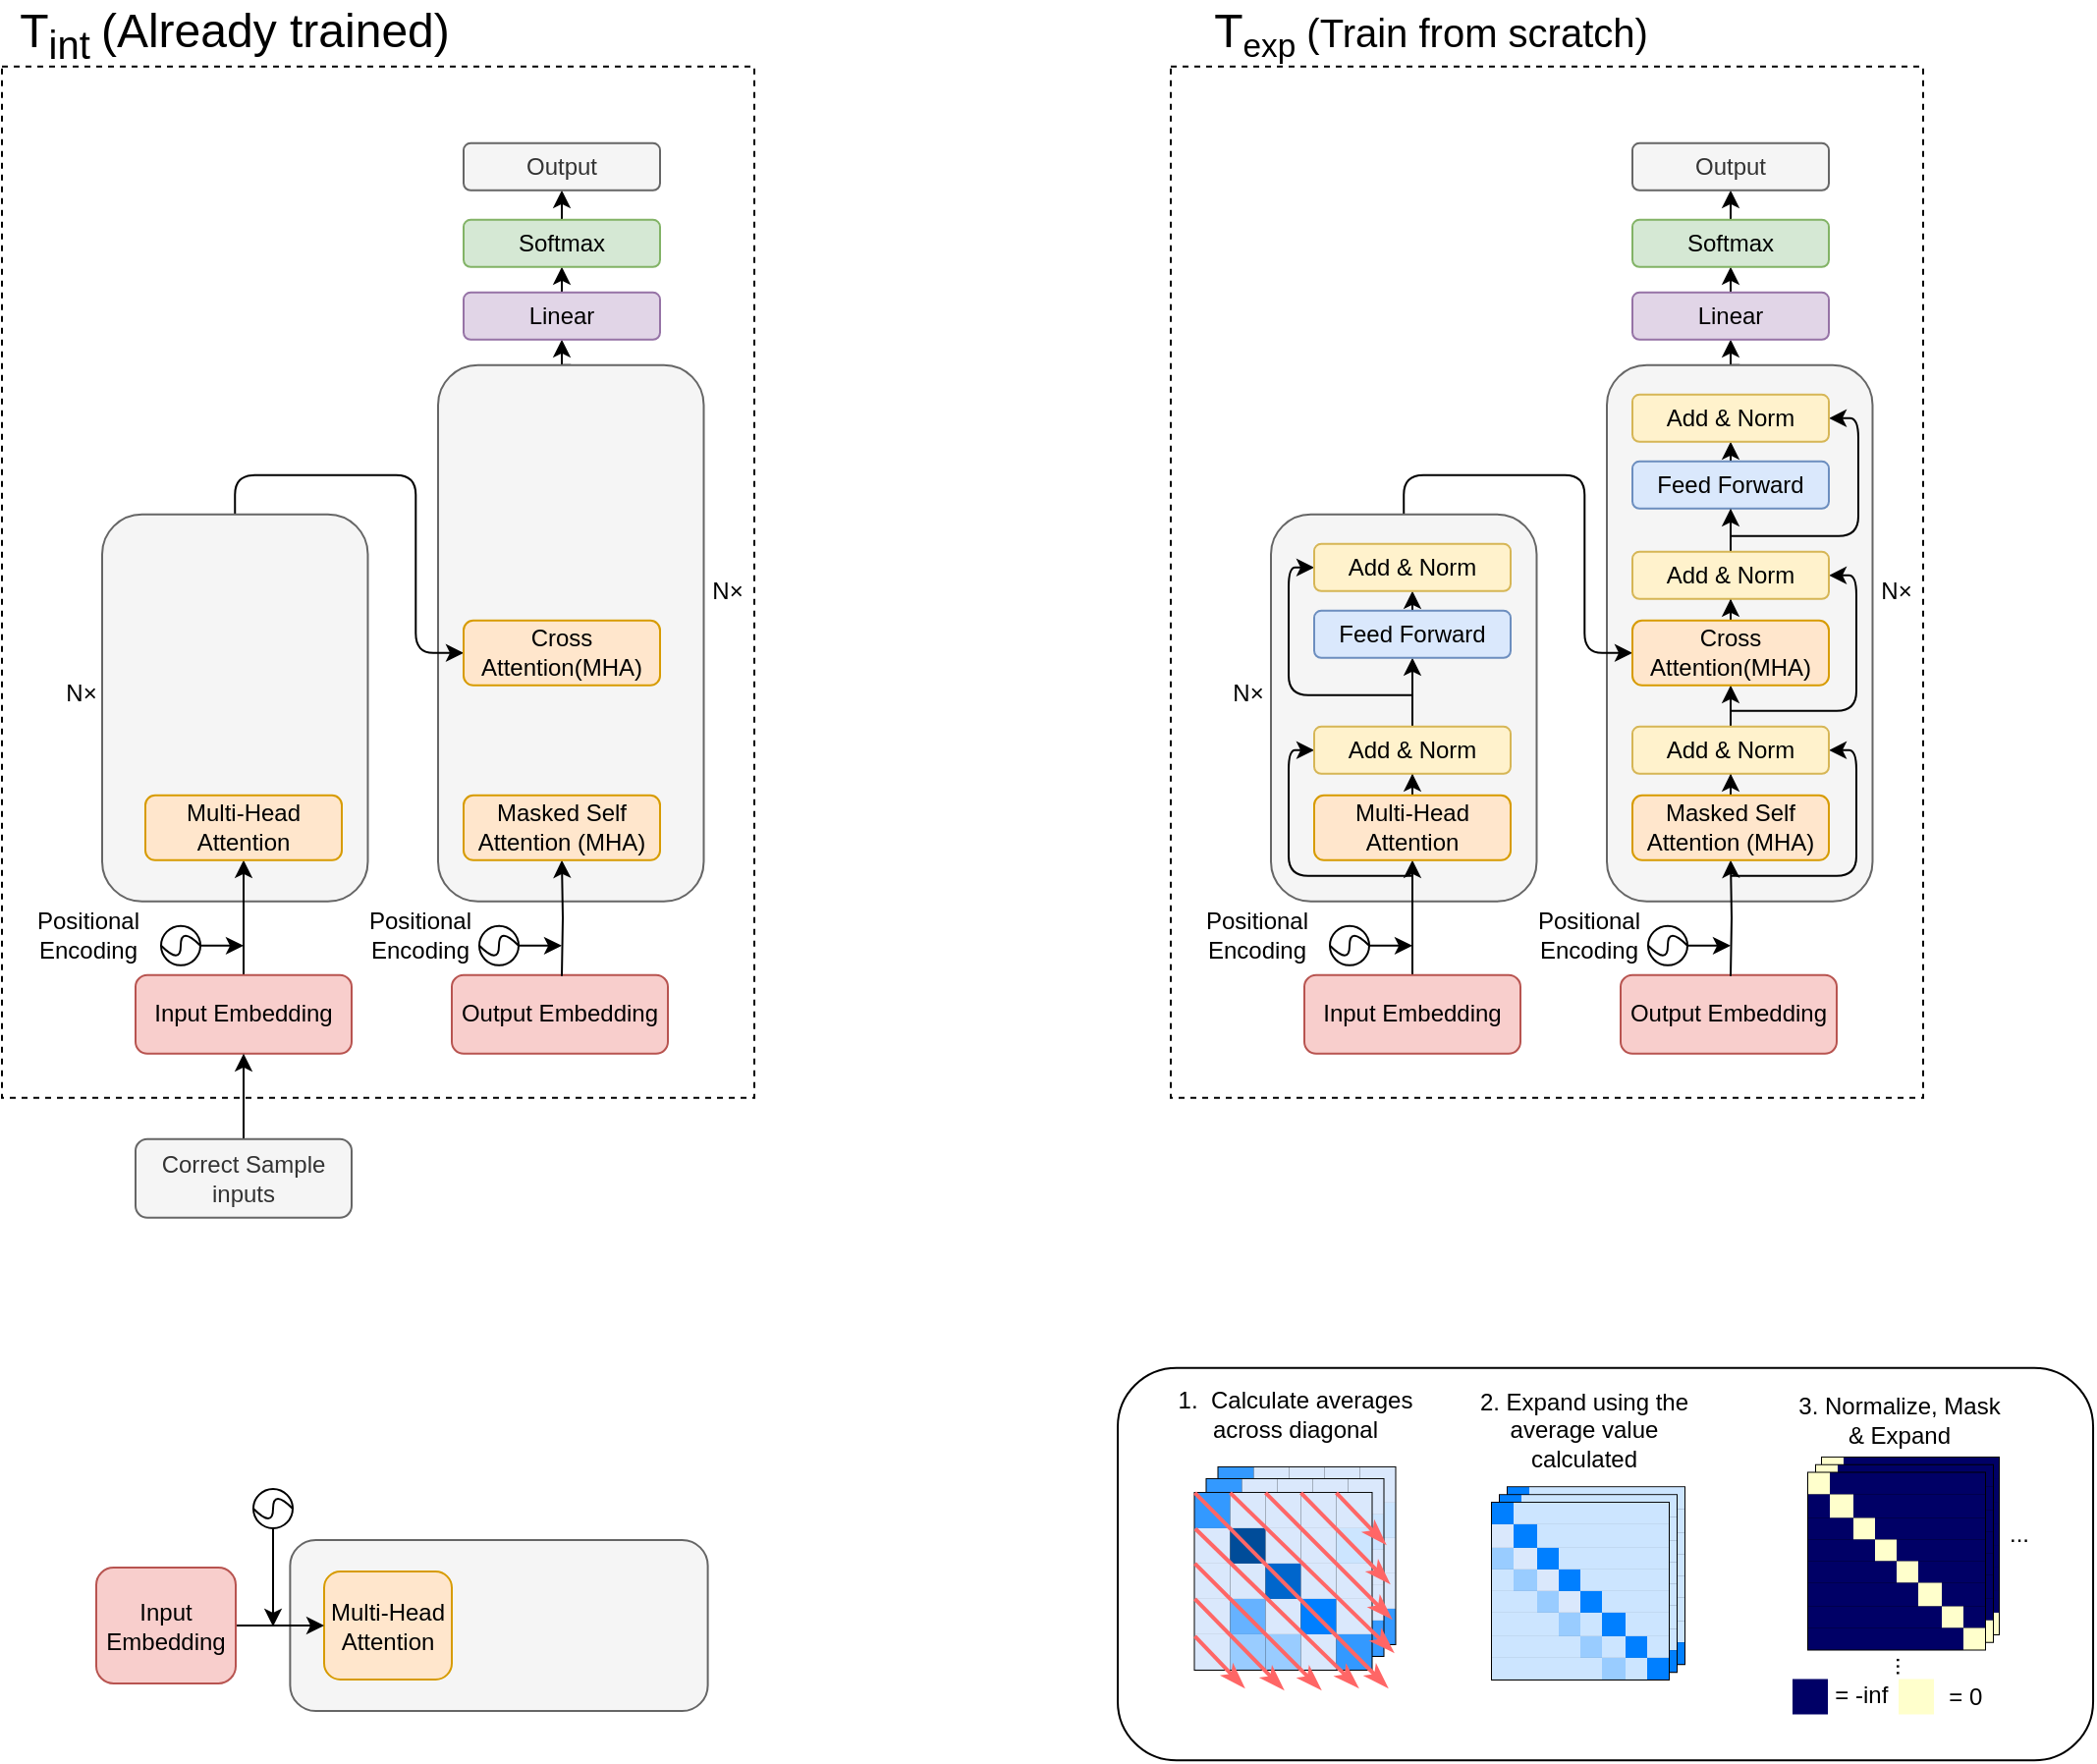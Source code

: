 <mxfile version="21.6.6" type="github">
  <diagram name="Page-1" id="SGjErqRY23zKP5JCBC3h">
    <mxGraphModel dx="454" dy="256" grid="1" gridSize="10" guides="1" tooltips="1" connect="1" arrows="1" fold="1" page="1" pageScale="1" pageWidth="1654" pageHeight="1169" math="0" shadow="0">
      <root>
        <mxCell id="0" />
        <mxCell id="1" parent="0" />
        <mxCell id="WrPCQ4P8EmqJ9TglsCui-148" value="" style="rounded=0;whiteSpace=wrap;html=1;dashed=1;" vertex="1" parent="1">
          <mxGeometry x="92" y="145.89" width="383" height="525" as="geometry" />
        </mxCell>
        <mxCell id="WrPCQ4P8EmqJ9TglsCui-149" style="edgeStyle=orthogonalEdgeStyle;rounded=0;orthogonalLoop=1;jettySize=auto;html=1;exitX=0.5;exitY=0;exitDx=0;exitDy=0;entryX=0.5;entryY=1;entryDx=0;entryDy=0;" edge="1" parent="1" source="WrPCQ4P8EmqJ9TglsCui-150" target="WrPCQ4P8EmqJ9TglsCui-194">
          <mxGeometry relative="1" as="geometry" />
        </mxCell>
        <mxCell id="WrPCQ4P8EmqJ9TglsCui-150" value="" style="rounded=1;whiteSpace=wrap;html=1;align=center;fillColor=#f5f5f5;fontColor=#333333;strokeColor=#666666;movable=1;resizable=1;rotatable=1;deletable=1;editable=1;locked=0;connectable=1;" vertex="1" parent="1">
          <mxGeometry x="314" y="297.89" width="135.25" height="273" as="geometry" />
        </mxCell>
        <mxCell id="WrPCQ4P8EmqJ9TglsCui-151" style="edgeStyle=orthogonalEdgeStyle;rounded=1;orthogonalLoop=1;jettySize=auto;html=1;exitX=0.5;exitY=0;exitDx=0;exitDy=0;entryX=0;entryY=0.5;entryDx=0;entryDy=0;" edge="1" parent="1" source="WrPCQ4P8EmqJ9TglsCui-152" target="WrPCQ4P8EmqJ9TglsCui-190">
          <mxGeometry relative="1" as="geometry" />
        </mxCell>
        <mxCell id="WrPCQ4P8EmqJ9TglsCui-152" value="" style="rounded=1;whiteSpace=wrap;html=1;align=center;fillColor=#f5f5f5;fontColor=#333333;strokeColor=#666666;" vertex="1" parent="1">
          <mxGeometry x="143" y="373.89" width="135.25" height="197" as="geometry" />
        </mxCell>
        <mxCell id="WrPCQ4P8EmqJ9TglsCui-153" style="edgeStyle=orthogonalEdgeStyle;rounded=0;orthogonalLoop=1;jettySize=auto;html=1;exitX=0.5;exitY=0;exitDx=0;exitDy=0;entryX=0.5;entryY=1;entryDx=0;entryDy=0;" edge="1" parent="1" source="WrPCQ4P8EmqJ9TglsCui-154" target="WrPCQ4P8EmqJ9TglsCui-164">
          <mxGeometry relative="1" as="geometry" />
        </mxCell>
        <mxCell id="WrPCQ4P8EmqJ9TglsCui-154" value="Input Embedding" style="rounded=1;whiteSpace=wrap;html=1;fillColor=#f8cecc;strokeColor=#b85450;" vertex="1" parent="1">
          <mxGeometry x="160" y="608.39" width="110" height="40" as="geometry" />
        </mxCell>
        <mxCell id="WrPCQ4P8EmqJ9TglsCui-155" value="Output Embedding" style="rounded=1;whiteSpace=wrap;html=1;fillColor=#f8cecc;strokeColor=#b85450;" vertex="1" parent="1">
          <mxGeometry x="321" y="608.39" width="110" height="40" as="geometry" />
        </mxCell>
        <mxCell id="WrPCQ4P8EmqJ9TglsCui-156" value="Positional Encoding" style="text;html=1;strokeColor=none;fillColor=none;align=center;verticalAlign=middle;whiteSpace=wrap;rounded=0;" vertex="1" parent="1">
          <mxGeometry x="96" y="573.39" width="80" height="30" as="geometry" />
        </mxCell>
        <mxCell id="WrPCQ4P8EmqJ9TglsCui-157" value="" style="group" vertex="1" connectable="0" parent="1">
          <mxGeometry x="173" y="583.39" width="20" height="20" as="geometry" />
        </mxCell>
        <mxCell id="WrPCQ4P8EmqJ9TglsCui-158" style="edgeStyle=orthogonalEdgeStyle;rounded=0;orthogonalLoop=1;jettySize=auto;html=1;" edge="1" parent="WrPCQ4P8EmqJ9TglsCui-157" source="WrPCQ4P8EmqJ9TglsCui-159">
          <mxGeometry relative="1" as="geometry">
            <mxPoint x="42" y="10" as="targetPoint" />
          </mxGeometry>
        </mxCell>
        <mxCell id="WrPCQ4P8EmqJ9TglsCui-159" value="" style="ellipse;whiteSpace=wrap;html=1;aspect=fixed;" vertex="1" parent="WrPCQ4P8EmqJ9TglsCui-157">
          <mxGeometry width="20" height="20" as="geometry" />
        </mxCell>
        <mxCell id="WrPCQ4P8EmqJ9TglsCui-160" value="" style="curved=1;endArrow=none;html=1;rounded=0;exitX=0;exitY=0.5;exitDx=0;exitDy=0;entryX=1;entryY=0.5;entryDx=0;entryDy=0;endFill=0;" edge="1" parent="WrPCQ4P8EmqJ9TglsCui-157" source="WrPCQ4P8EmqJ9TglsCui-159" target="WrPCQ4P8EmqJ9TglsCui-159">
          <mxGeometry width="50" height="50" relative="1" as="geometry">
            <mxPoint x="-10" y="40" as="sourcePoint" />
            <mxPoint x="40" y="-10" as="targetPoint" />
            <Array as="points">
              <mxPoint x="10" y="20" />
              <mxPoint x="10" />
            </Array>
          </mxGeometry>
        </mxCell>
        <mxCell id="WrPCQ4P8EmqJ9TglsCui-164" value="Multi-Head Attention" style="rounded=1;whiteSpace=wrap;html=1;fillColor=#ffe6cc;strokeColor=#d79b00;" vertex="1" parent="1">
          <mxGeometry x="165" y="516.89" width="100" height="33" as="geometry" />
        </mxCell>
        <mxCell id="WrPCQ4P8EmqJ9TglsCui-171" style="edgeStyle=orthogonalEdgeStyle;rounded=0;orthogonalLoop=1;jettySize=auto;html=1;exitX=0.5;exitY=0;exitDx=0;exitDy=0;entryX=0.5;entryY=1;entryDx=0;entryDy=0;" edge="1" parent="1" target="WrPCQ4P8EmqJ9TglsCui-179">
          <mxGeometry relative="1" as="geometry">
            <mxPoint x="377" y="608.89" as="sourcePoint" />
          </mxGeometry>
        </mxCell>
        <mxCell id="WrPCQ4P8EmqJ9TglsCui-172" value="" style="group" vertex="1" connectable="0" parent="1">
          <mxGeometry x="335" y="583.39" width="20" height="20" as="geometry" />
        </mxCell>
        <mxCell id="WrPCQ4P8EmqJ9TglsCui-173" style="edgeStyle=orthogonalEdgeStyle;rounded=0;orthogonalLoop=1;jettySize=auto;html=1;" edge="1" parent="WrPCQ4P8EmqJ9TglsCui-172" source="WrPCQ4P8EmqJ9TglsCui-174">
          <mxGeometry relative="1" as="geometry">
            <mxPoint x="42" y="10" as="targetPoint" />
          </mxGeometry>
        </mxCell>
        <mxCell id="WrPCQ4P8EmqJ9TglsCui-174" value="" style="ellipse;whiteSpace=wrap;html=1;aspect=fixed;" vertex="1" parent="WrPCQ4P8EmqJ9TglsCui-172">
          <mxGeometry width="20" height="20" as="geometry" />
        </mxCell>
        <mxCell id="WrPCQ4P8EmqJ9TglsCui-175" value="" style="curved=1;endArrow=none;html=1;rounded=0;exitX=0;exitY=0.5;exitDx=0;exitDy=0;entryX=1;entryY=0.5;entryDx=0;entryDy=0;endFill=0;" edge="1" parent="WrPCQ4P8EmqJ9TglsCui-172" source="WrPCQ4P8EmqJ9TglsCui-174" target="WrPCQ4P8EmqJ9TglsCui-174">
          <mxGeometry width="50" height="50" relative="1" as="geometry">
            <mxPoint x="-10" y="40" as="sourcePoint" />
            <mxPoint x="40" y="-10" as="targetPoint" />
            <Array as="points">
              <mxPoint x="10" y="20" />
              <mxPoint x="10" />
            </Array>
          </mxGeometry>
        </mxCell>
        <mxCell id="WrPCQ4P8EmqJ9TglsCui-179" value="Masked Self Attention (MHA)" style="rounded=1;whiteSpace=wrap;html=1;fillColor=#ffe6cc;strokeColor=#d79b00;" vertex="1" parent="1">
          <mxGeometry x="327" y="516.89" width="100" height="33" as="geometry" />
        </mxCell>
        <mxCell id="WrPCQ4P8EmqJ9TglsCui-186" value="Positional Encoding" style="text;html=1;strokeColor=none;fillColor=none;align=center;verticalAlign=middle;whiteSpace=wrap;rounded=0;" vertex="1" parent="1">
          <mxGeometry x="265" y="573.39" width="80" height="30" as="geometry" />
        </mxCell>
        <mxCell id="WrPCQ4P8EmqJ9TglsCui-190" value="Cross Attention(MHA)" style="rounded=1;whiteSpace=wrap;html=1;fillColor=#ffe6cc;strokeColor=#d79b00;" vertex="1" parent="1">
          <mxGeometry x="327" y="427.89" width="100" height="33" as="geometry" />
        </mxCell>
        <mxCell id="WrPCQ4P8EmqJ9TglsCui-193" style="edgeStyle=orthogonalEdgeStyle;rounded=0;orthogonalLoop=1;jettySize=auto;html=1;exitX=0.5;exitY=0;exitDx=0;exitDy=0;entryX=0.5;entryY=1;entryDx=0;entryDy=0;" edge="1" parent="1" source="WrPCQ4P8EmqJ9TglsCui-194" target="WrPCQ4P8EmqJ9TglsCui-196">
          <mxGeometry relative="1" as="geometry" />
        </mxCell>
        <mxCell id="WrPCQ4P8EmqJ9TglsCui-194" value="Linear" style="rounded=1;whiteSpace=wrap;html=1;fillColor=#e1d5e7;strokeColor=#9673a6;" vertex="1" parent="1">
          <mxGeometry x="327" y="260.89" width="100" height="24" as="geometry" />
        </mxCell>
        <mxCell id="WrPCQ4P8EmqJ9TglsCui-195" style="edgeStyle=orthogonalEdgeStyle;rounded=0;orthogonalLoop=1;jettySize=auto;html=1;exitX=0.5;exitY=0;exitDx=0;exitDy=0;entryX=0.5;entryY=1;entryDx=0;entryDy=0;" edge="1" parent="1" source="WrPCQ4P8EmqJ9TglsCui-196" target="WrPCQ4P8EmqJ9TglsCui-197">
          <mxGeometry relative="1" as="geometry" />
        </mxCell>
        <mxCell id="WrPCQ4P8EmqJ9TglsCui-196" value="Softmax" style="rounded=1;whiteSpace=wrap;html=1;fillColor=#d5e8d4;strokeColor=#82b366;" vertex="1" parent="1">
          <mxGeometry x="327" y="223.89" width="100" height="24" as="geometry" />
        </mxCell>
        <mxCell id="WrPCQ4P8EmqJ9TglsCui-197" value="Output" style="rounded=1;whiteSpace=wrap;html=1;fillColor=#f5f5f5;fontColor=#333333;strokeColor=#666666;" vertex="1" parent="1">
          <mxGeometry x="327" y="184.89" width="100" height="24" as="geometry" />
        </mxCell>
        <mxCell id="WrPCQ4P8EmqJ9TglsCui-198" value="" style="rounded=0;whiteSpace=wrap;html=1;dashed=1;" vertex="1" parent="1">
          <mxGeometry x="687" y="145.89" width="383" height="525" as="geometry" />
        </mxCell>
        <mxCell id="WrPCQ4P8EmqJ9TglsCui-199" style="edgeStyle=orthogonalEdgeStyle;rounded=0;orthogonalLoop=1;jettySize=auto;html=1;exitX=0.5;exitY=0;exitDx=0;exitDy=0;entryX=0.5;entryY=1;entryDx=0;entryDy=0;" edge="1" parent="1" source="WrPCQ4P8EmqJ9TglsCui-200" target="WrPCQ4P8EmqJ9TglsCui-241">
          <mxGeometry relative="1" as="geometry" />
        </mxCell>
        <mxCell id="WrPCQ4P8EmqJ9TglsCui-200" value="" style="rounded=1;whiteSpace=wrap;html=1;align=center;fillColor=#f5f5f5;fontColor=#333333;strokeColor=#666666;movable=1;resizable=1;rotatable=1;deletable=1;editable=1;locked=0;connectable=1;" vertex="1" parent="1">
          <mxGeometry x="909" y="297.89" width="135.25" height="273" as="geometry" />
        </mxCell>
        <mxCell id="WrPCQ4P8EmqJ9TglsCui-201" style="edgeStyle=orthogonalEdgeStyle;rounded=1;orthogonalLoop=1;jettySize=auto;html=1;exitX=0.5;exitY=0;exitDx=0;exitDy=0;entryX=0;entryY=0.5;entryDx=0;entryDy=0;" edge="1" parent="1" source="WrPCQ4P8EmqJ9TglsCui-202" target="WrPCQ4P8EmqJ9TglsCui-237">
          <mxGeometry relative="1" as="geometry" />
        </mxCell>
        <mxCell id="WrPCQ4P8EmqJ9TglsCui-202" value="" style="rounded=1;whiteSpace=wrap;html=1;align=center;fillColor=#f5f5f5;fontColor=#333333;strokeColor=#666666;" vertex="1" parent="1">
          <mxGeometry x="738" y="373.89" width="135.25" height="197" as="geometry" />
        </mxCell>
        <mxCell id="WrPCQ4P8EmqJ9TglsCui-203" style="edgeStyle=orthogonalEdgeStyle;rounded=0;orthogonalLoop=1;jettySize=auto;html=1;exitX=0.5;exitY=0;exitDx=0;exitDy=0;entryX=0.5;entryY=1;entryDx=0;entryDy=0;" edge="1" parent="1" source="WrPCQ4P8EmqJ9TglsCui-204" target="WrPCQ4P8EmqJ9TglsCui-213">
          <mxGeometry relative="1" as="geometry" />
        </mxCell>
        <mxCell id="WrPCQ4P8EmqJ9TglsCui-204" value="Input Embedding" style="rounded=1;whiteSpace=wrap;html=1;fillColor=#f8cecc;strokeColor=#b85450;" vertex="1" parent="1">
          <mxGeometry x="755" y="608.39" width="110" height="40" as="geometry" />
        </mxCell>
        <mxCell id="WrPCQ4P8EmqJ9TglsCui-205" value="Output Embedding" style="rounded=1;whiteSpace=wrap;html=1;fillColor=#f8cecc;strokeColor=#b85450;" vertex="1" parent="1">
          <mxGeometry x="916" y="608.39" width="110" height="40" as="geometry" />
        </mxCell>
        <mxCell id="WrPCQ4P8EmqJ9TglsCui-206" value="Positional Encoding" style="text;html=1;strokeColor=none;fillColor=none;align=center;verticalAlign=middle;whiteSpace=wrap;rounded=0;" vertex="1" parent="1">
          <mxGeometry x="691" y="573.39" width="80" height="30" as="geometry" />
        </mxCell>
        <mxCell id="WrPCQ4P8EmqJ9TglsCui-207" value="" style="group" vertex="1" connectable="0" parent="1">
          <mxGeometry x="768" y="583.39" width="20" height="20" as="geometry" />
        </mxCell>
        <mxCell id="WrPCQ4P8EmqJ9TglsCui-208" style="edgeStyle=orthogonalEdgeStyle;rounded=0;orthogonalLoop=1;jettySize=auto;html=1;" edge="1" parent="WrPCQ4P8EmqJ9TglsCui-207" source="WrPCQ4P8EmqJ9TglsCui-209">
          <mxGeometry relative="1" as="geometry">
            <mxPoint x="42" y="10" as="targetPoint" />
          </mxGeometry>
        </mxCell>
        <mxCell id="WrPCQ4P8EmqJ9TglsCui-209" value="" style="ellipse;whiteSpace=wrap;html=1;aspect=fixed;" vertex="1" parent="WrPCQ4P8EmqJ9TglsCui-207">
          <mxGeometry width="20" height="20" as="geometry" />
        </mxCell>
        <mxCell id="WrPCQ4P8EmqJ9TglsCui-210" value="" style="curved=1;endArrow=none;html=1;rounded=0;exitX=0;exitY=0.5;exitDx=0;exitDy=0;entryX=1;entryY=0.5;entryDx=0;entryDy=0;endFill=0;" edge="1" parent="WrPCQ4P8EmqJ9TglsCui-207" source="WrPCQ4P8EmqJ9TglsCui-209" target="WrPCQ4P8EmqJ9TglsCui-209">
          <mxGeometry width="50" height="50" relative="1" as="geometry">
            <mxPoint x="-10" y="40" as="sourcePoint" />
            <mxPoint x="40" y="-10" as="targetPoint" />
            <Array as="points">
              <mxPoint x="10" y="20" />
              <mxPoint x="10" />
            </Array>
          </mxGeometry>
        </mxCell>
        <mxCell id="WrPCQ4P8EmqJ9TglsCui-211" style="edgeStyle=orthogonalEdgeStyle;rounded=0;orthogonalLoop=1;jettySize=auto;html=1;entryX=0.5;entryY=1;entryDx=0;entryDy=0;" edge="1" parent="1" source="WrPCQ4P8EmqJ9TglsCui-213" target="WrPCQ4P8EmqJ9TglsCui-215">
          <mxGeometry relative="1" as="geometry" />
        </mxCell>
        <mxCell id="WrPCQ4P8EmqJ9TglsCui-212" style="edgeStyle=orthogonalEdgeStyle;rounded=1;orthogonalLoop=1;jettySize=auto;html=1;entryX=0;entryY=0.5;entryDx=0;entryDy=0;" edge="1" parent="1" target="WrPCQ4P8EmqJ9TglsCui-215">
          <mxGeometry relative="1" as="geometry">
            <mxPoint x="810" y="557.89" as="sourcePoint" />
            <Array as="points">
              <mxPoint x="747" y="557.89" />
              <mxPoint x="747" y="493.89" />
            </Array>
          </mxGeometry>
        </mxCell>
        <mxCell id="WrPCQ4P8EmqJ9TglsCui-213" value="Multi-Head Attention" style="rounded=1;whiteSpace=wrap;html=1;fillColor=#ffe6cc;strokeColor=#d79b00;" vertex="1" parent="1">
          <mxGeometry x="760" y="516.89" width="100" height="33" as="geometry" />
        </mxCell>
        <mxCell id="WrPCQ4P8EmqJ9TglsCui-214" style="edgeStyle=orthogonalEdgeStyle;rounded=0;orthogonalLoop=1;jettySize=auto;html=1;exitX=0.5;exitY=0;exitDx=0;exitDy=0;entryX=0.5;entryY=1;entryDx=0;entryDy=0;" edge="1" parent="1" source="WrPCQ4P8EmqJ9TglsCui-215" target="WrPCQ4P8EmqJ9TglsCui-218">
          <mxGeometry relative="1" as="geometry" />
        </mxCell>
        <mxCell id="WrPCQ4P8EmqJ9TglsCui-215" value="Add &amp;amp; Norm" style="rounded=1;whiteSpace=wrap;html=1;fillColor=#fff2cc;strokeColor=#d6b656;" vertex="1" parent="1">
          <mxGeometry x="760" y="481.89" width="100" height="24" as="geometry" />
        </mxCell>
        <mxCell id="WrPCQ4P8EmqJ9TglsCui-216" style="edgeStyle=orthogonalEdgeStyle;rounded=0;orthogonalLoop=1;jettySize=auto;html=1;exitX=0.5;exitY=0;exitDx=0;exitDy=0;entryX=0.5;entryY=1;entryDx=0;entryDy=0;" edge="1" parent="1" source="WrPCQ4P8EmqJ9TglsCui-218" target="WrPCQ4P8EmqJ9TglsCui-219">
          <mxGeometry relative="1" as="geometry" />
        </mxCell>
        <mxCell id="WrPCQ4P8EmqJ9TglsCui-217" style="edgeStyle=orthogonalEdgeStyle;rounded=1;orthogonalLoop=1;jettySize=auto;html=1;entryX=0;entryY=0.5;entryDx=0;entryDy=0;" edge="1" parent="1" target="WrPCQ4P8EmqJ9TglsCui-219">
          <mxGeometry relative="1" as="geometry">
            <mxPoint x="810" y="465.89" as="sourcePoint" />
            <Array as="points">
              <mxPoint x="747" y="465.89" />
              <mxPoint x="747" y="400.89" />
            </Array>
          </mxGeometry>
        </mxCell>
        <mxCell id="WrPCQ4P8EmqJ9TglsCui-218" value="Feed Forward" style="rounded=1;whiteSpace=wrap;html=1;fillColor=#dae8fc;strokeColor=#6c8ebf;" vertex="1" parent="1">
          <mxGeometry x="760" y="422.89" width="100" height="24" as="geometry" />
        </mxCell>
        <mxCell id="WrPCQ4P8EmqJ9TglsCui-219" value="Add &amp;amp; Norm" style="rounded=1;whiteSpace=wrap;html=1;fillColor=#fff2cc;strokeColor=#d6b656;" vertex="1" parent="1">
          <mxGeometry x="760" y="388.89" width="100" height="24" as="geometry" />
        </mxCell>
        <mxCell id="WrPCQ4P8EmqJ9TglsCui-220" style="edgeStyle=orthogonalEdgeStyle;rounded=0;orthogonalLoop=1;jettySize=auto;html=1;exitX=0.5;exitY=0;exitDx=0;exitDy=0;entryX=0.5;entryY=1;entryDx=0;entryDy=0;" edge="1" parent="1" target="WrPCQ4P8EmqJ9TglsCui-227">
          <mxGeometry relative="1" as="geometry">
            <mxPoint x="972" y="608.89" as="sourcePoint" />
          </mxGeometry>
        </mxCell>
        <mxCell id="WrPCQ4P8EmqJ9TglsCui-221" value="" style="group" vertex="1" connectable="0" parent="1">
          <mxGeometry x="930" y="583.39" width="20" height="20" as="geometry" />
        </mxCell>
        <mxCell id="WrPCQ4P8EmqJ9TglsCui-222" style="edgeStyle=orthogonalEdgeStyle;rounded=0;orthogonalLoop=1;jettySize=auto;html=1;" edge="1" parent="WrPCQ4P8EmqJ9TglsCui-221" source="WrPCQ4P8EmqJ9TglsCui-223">
          <mxGeometry relative="1" as="geometry">
            <mxPoint x="42" y="10" as="targetPoint" />
          </mxGeometry>
        </mxCell>
        <mxCell id="WrPCQ4P8EmqJ9TglsCui-223" value="" style="ellipse;whiteSpace=wrap;html=1;aspect=fixed;" vertex="1" parent="WrPCQ4P8EmqJ9TglsCui-221">
          <mxGeometry width="20" height="20" as="geometry" />
        </mxCell>
        <mxCell id="WrPCQ4P8EmqJ9TglsCui-224" value="" style="curved=1;endArrow=none;html=1;rounded=0;exitX=0;exitY=0.5;exitDx=0;exitDy=0;entryX=1;entryY=0.5;entryDx=0;entryDy=0;endFill=0;" edge="1" parent="WrPCQ4P8EmqJ9TglsCui-221" source="WrPCQ4P8EmqJ9TglsCui-223" target="WrPCQ4P8EmqJ9TglsCui-223">
          <mxGeometry width="50" height="50" relative="1" as="geometry">
            <mxPoint x="-10" y="40" as="sourcePoint" />
            <mxPoint x="40" y="-10" as="targetPoint" />
            <Array as="points">
              <mxPoint x="10" y="20" />
              <mxPoint x="10" />
            </Array>
          </mxGeometry>
        </mxCell>
        <mxCell id="WrPCQ4P8EmqJ9TglsCui-225" style="edgeStyle=orthogonalEdgeStyle;rounded=0;orthogonalLoop=1;jettySize=auto;html=1;entryX=0.5;entryY=1;entryDx=0;entryDy=0;" edge="1" parent="1" source="WrPCQ4P8EmqJ9TglsCui-227" target="WrPCQ4P8EmqJ9TglsCui-229">
          <mxGeometry relative="1" as="geometry" />
        </mxCell>
        <mxCell id="WrPCQ4P8EmqJ9TglsCui-226" style="edgeStyle=orthogonalEdgeStyle;rounded=1;orthogonalLoop=1;jettySize=auto;html=1;entryX=1;entryY=0.5;entryDx=0;entryDy=0;" edge="1" parent="1" target="WrPCQ4P8EmqJ9TglsCui-229">
          <mxGeometry relative="1" as="geometry">
            <mxPoint x="972" y="557.89" as="sourcePoint" />
            <Array as="points">
              <mxPoint x="1036" y="557.89" />
              <mxPoint x="1036" y="493.89" />
            </Array>
          </mxGeometry>
        </mxCell>
        <mxCell id="WrPCQ4P8EmqJ9TglsCui-227" value="Masked Self Attention (MHA)" style="rounded=1;whiteSpace=wrap;html=1;fillColor=#ffe6cc;strokeColor=#d79b00;" vertex="1" parent="1">
          <mxGeometry x="922" y="516.89" width="100" height="33" as="geometry" />
        </mxCell>
        <mxCell id="WrPCQ4P8EmqJ9TglsCui-228" style="edgeStyle=orthogonalEdgeStyle;rounded=0;orthogonalLoop=1;jettySize=auto;html=1;entryX=0.5;entryY=1;entryDx=0;entryDy=0;" edge="1" parent="1" source="WrPCQ4P8EmqJ9TglsCui-229" target="WrPCQ4P8EmqJ9TglsCui-237">
          <mxGeometry relative="1" as="geometry">
            <mxPoint x="972" y="462.135" as="targetPoint" />
          </mxGeometry>
        </mxCell>
        <mxCell id="WrPCQ4P8EmqJ9TglsCui-229" value="Add &amp;amp; Norm" style="rounded=1;whiteSpace=wrap;html=1;fillColor=#fff2cc;strokeColor=#d6b656;" vertex="1" parent="1">
          <mxGeometry x="922" y="481.89" width="100" height="24" as="geometry" />
        </mxCell>
        <mxCell id="WrPCQ4P8EmqJ9TglsCui-230" style="edgeStyle=orthogonalEdgeStyle;rounded=0;orthogonalLoop=1;jettySize=auto;html=1;exitX=0.5;exitY=0;exitDx=0;exitDy=0;entryX=0.5;entryY=1;entryDx=0;entryDy=0;" edge="1" parent="1" source="WrPCQ4P8EmqJ9TglsCui-232" target="WrPCQ4P8EmqJ9TglsCui-233">
          <mxGeometry relative="1" as="geometry" />
        </mxCell>
        <mxCell id="WrPCQ4P8EmqJ9TglsCui-231" style="edgeStyle=orthogonalEdgeStyle;rounded=1;orthogonalLoop=1;jettySize=auto;html=1;entryX=1;entryY=0.5;entryDx=0;entryDy=0;" edge="1" parent="1" target="WrPCQ4P8EmqJ9TglsCui-233">
          <mxGeometry relative="1" as="geometry">
            <mxPoint x="972" y="384.89" as="sourcePoint" />
            <Array as="points">
              <mxPoint x="972" y="384.89" />
              <mxPoint x="1037" y="384.89" />
              <mxPoint x="1037" y="324.89" />
            </Array>
          </mxGeometry>
        </mxCell>
        <mxCell id="WrPCQ4P8EmqJ9TglsCui-232" value="Feed Forward" style="rounded=1;whiteSpace=wrap;html=1;fillColor=#dae8fc;strokeColor=#6c8ebf;" vertex="1" parent="1">
          <mxGeometry x="922" y="346.89" width="100" height="24" as="geometry" />
        </mxCell>
        <mxCell id="WrPCQ4P8EmqJ9TglsCui-233" value="Add &amp;amp; Norm" style="rounded=1;whiteSpace=wrap;html=1;fillColor=#fff2cc;strokeColor=#d6b656;" vertex="1" parent="1">
          <mxGeometry x="922" y="312.89" width="100" height="24" as="geometry" />
        </mxCell>
        <mxCell id="WrPCQ4P8EmqJ9TglsCui-234" value="Positional Encoding" style="text;html=1;strokeColor=none;fillColor=none;align=center;verticalAlign=middle;whiteSpace=wrap;rounded=0;" vertex="1" parent="1">
          <mxGeometry x="860" y="573.39" width="80" height="30" as="geometry" />
        </mxCell>
        <mxCell id="WrPCQ4P8EmqJ9TglsCui-235" style="edgeStyle=orthogonalEdgeStyle;rounded=0;orthogonalLoop=1;jettySize=auto;html=1;entryX=0.5;entryY=1;entryDx=0;entryDy=0;" edge="1" parent="1" source="WrPCQ4P8EmqJ9TglsCui-237" target="WrPCQ4P8EmqJ9TglsCui-239">
          <mxGeometry relative="1" as="geometry" />
        </mxCell>
        <mxCell id="WrPCQ4P8EmqJ9TglsCui-236" style="edgeStyle=orthogonalEdgeStyle;rounded=1;orthogonalLoop=1;jettySize=auto;html=1;entryX=1;entryY=0.5;entryDx=0;entryDy=0;" edge="1" parent="1" target="WrPCQ4P8EmqJ9TglsCui-239">
          <mxGeometry relative="1" as="geometry">
            <mxPoint x="972" y="473.89" as="sourcePoint" />
            <Array as="points">
              <mxPoint x="1036" y="473.89" />
              <mxPoint x="1036" y="404.89" />
            </Array>
          </mxGeometry>
        </mxCell>
        <mxCell id="WrPCQ4P8EmqJ9TglsCui-237" value="Cross Attention(MHA)" style="rounded=1;whiteSpace=wrap;html=1;fillColor=#ffe6cc;strokeColor=#d79b00;" vertex="1" parent="1">
          <mxGeometry x="922" y="427.89" width="100" height="33" as="geometry" />
        </mxCell>
        <mxCell id="WrPCQ4P8EmqJ9TglsCui-238" style="edgeStyle=orthogonalEdgeStyle;rounded=0;orthogonalLoop=1;jettySize=auto;html=1;exitX=0.5;exitY=0;exitDx=0;exitDy=0;entryX=0.5;entryY=1;entryDx=0;entryDy=0;" edge="1" parent="1" source="WrPCQ4P8EmqJ9TglsCui-239" target="WrPCQ4P8EmqJ9TglsCui-232">
          <mxGeometry relative="1" as="geometry" />
        </mxCell>
        <mxCell id="WrPCQ4P8EmqJ9TglsCui-239" value="Add &amp;amp; Norm" style="rounded=1;whiteSpace=wrap;html=1;fillColor=#fff2cc;strokeColor=#d6b656;" vertex="1" parent="1">
          <mxGeometry x="922" y="392.89" width="100" height="24" as="geometry" />
        </mxCell>
        <mxCell id="WrPCQ4P8EmqJ9TglsCui-240" style="edgeStyle=orthogonalEdgeStyle;rounded=0;orthogonalLoop=1;jettySize=auto;html=1;exitX=0.5;exitY=0;exitDx=0;exitDy=0;entryX=0.5;entryY=1;entryDx=0;entryDy=0;" edge="1" parent="1" source="WrPCQ4P8EmqJ9TglsCui-241" target="WrPCQ4P8EmqJ9TglsCui-243">
          <mxGeometry relative="1" as="geometry" />
        </mxCell>
        <mxCell id="WrPCQ4P8EmqJ9TglsCui-241" value="Linear" style="rounded=1;whiteSpace=wrap;html=1;fillColor=#e1d5e7;strokeColor=#9673a6;" vertex="1" parent="1">
          <mxGeometry x="922" y="260.89" width="100" height="24" as="geometry" />
        </mxCell>
        <mxCell id="WrPCQ4P8EmqJ9TglsCui-242" style="edgeStyle=orthogonalEdgeStyle;rounded=0;orthogonalLoop=1;jettySize=auto;html=1;exitX=0.5;exitY=0;exitDx=0;exitDy=0;entryX=0.5;entryY=1;entryDx=0;entryDy=0;" edge="1" parent="1" source="WrPCQ4P8EmqJ9TglsCui-243" target="WrPCQ4P8EmqJ9TglsCui-244">
          <mxGeometry relative="1" as="geometry" />
        </mxCell>
        <mxCell id="WrPCQ4P8EmqJ9TglsCui-243" value="Softmax" style="rounded=1;whiteSpace=wrap;html=1;fillColor=#d5e8d4;strokeColor=#82b366;" vertex="1" parent="1">
          <mxGeometry x="922" y="223.89" width="100" height="24" as="geometry" />
        </mxCell>
        <mxCell id="WrPCQ4P8EmqJ9TglsCui-244" value="Output" style="rounded=1;whiteSpace=wrap;html=1;fillColor=#f5f5f5;fontColor=#333333;strokeColor=#666666;" vertex="1" parent="1">
          <mxGeometry x="922" y="184.89" width="100" height="24" as="geometry" />
        </mxCell>
        <mxCell id="WrPCQ4P8EmqJ9TglsCui-248" value="N×" style="text;html=1;align=center;verticalAlign=middle;resizable=0;points=[];autosize=1;strokeColor=none;fillColor=none;" vertex="1" parent="1">
          <mxGeometry x="706" y="449.89" width="40" height="30" as="geometry" />
        </mxCell>
        <mxCell id="WrPCQ4P8EmqJ9TglsCui-249" value="N×" style="text;html=1;align=center;verticalAlign=middle;resizable=0;points=[];autosize=1;strokeColor=none;fillColor=none;" vertex="1" parent="1">
          <mxGeometry x="1036" y="397.89" width="40" height="30" as="geometry" />
        </mxCell>
        <mxCell id="WrPCQ4P8EmqJ9TglsCui-250" value="N×" style="text;html=1;align=center;verticalAlign=middle;resizable=0;points=[];autosize=1;strokeColor=none;fillColor=none;" vertex="1" parent="1">
          <mxGeometry x="112" y="449.89" width="40" height="30" as="geometry" />
        </mxCell>
        <mxCell id="WrPCQ4P8EmqJ9TglsCui-251" value="N×" style="text;html=1;align=center;verticalAlign=middle;resizable=0;points=[];autosize=1;strokeColor=none;fillColor=none;" vertex="1" parent="1">
          <mxGeometry x="441" y="397.89" width="40" height="30" as="geometry" />
        </mxCell>
        <mxCell id="WrPCQ4P8EmqJ9TglsCui-252" value="&lt;font style=&quot;font-size: 24px;&quot;&gt;T&lt;sub&gt;int &lt;/sub&gt;(Already trained)&lt;/font&gt;" style="text;html=1;strokeColor=none;fillColor=none;align=center;verticalAlign=middle;whiteSpace=wrap;rounded=0;" vertex="1" parent="1">
          <mxGeometry x="92" y="114.89" width="237" height="30" as="geometry" />
        </mxCell>
        <mxCell id="WrPCQ4P8EmqJ9TglsCui-253" value="&lt;font style=&quot;font-size: 24px;&quot;&gt;T&lt;/font&gt;&lt;font style=&quot;font-size: 20px;&quot;&gt;&lt;sub&gt;exp&lt;/sub&gt;&amp;nbsp;(Train from scratch)&lt;/font&gt;" style="text;html=1;strokeColor=none;fillColor=none;align=center;verticalAlign=middle;whiteSpace=wrap;rounded=0;" vertex="1" parent="1">
          <mxGeometry x="687" y="113.89" width="265" height="30" as="geometry" />
        </mxCell>
        <mxCell id="WrPCQ4P8EmqJ9TglsCui-512" style="edgeStyle=orthogonalEdgeStyle;rounded=0;orthogonalLoop=1;jettySize=auto;html=1;exitX=0.5;exitY=0;exitDx=0;exitDy=0;entryX=0.5;entryY=1;entryDx=0;entryDy=0;" edge="1" parent="1" source="WrPCQ4P8EmqJ9TglsCui-513" target="WrPCQ4P8EmqJ9TglsCui-154">
          <mxGeometry relative="1" as="geometry" />
        </mxCell>
        <mxCell id="WrPCQ4P8EmqJ9TglsCui-513" value="Correct Sample inputs" style="rounded=1;whiteSpace=wrap;html=1;fillColor=#f5f5f5;fontColor=#333333;strokeColor=#666666;" vertex="1" parent="1">
          <mxGeometry x="160" y="691.89" width="110" height="40" as="geometry" />
        </mxCell>
        <mxCell id="WrPCQ4P8EmqJ9TglsCui-664" value="" style="group;movable=1;resizable=1;rotatable=1;deletable=1;editable=1;locked=0;connectable=1;" vertex="1" connectable="0" parent="1">
          <mxGeometry x="660.005" y="808.355" width="496.52" height="199.81" as="geometry" />
        </mxCell>
        <mxCell id="WrPCQ4P8EmqJ9TglsCui-1" value="" style="rounded=1;whiteSpace=wrap;html=1;movable=1;resizable=1;rotatable=1;deletable=1;editable=1;locked=0;connectable=1;rotation=-90;" vertex="1" parent="WrPCQ4P8EmqJ9TglsCui-664">
          <mxGeometry x="148.355" y="-148.355" width="199.81" height="496.52" as="geometry" />
        </mxCell>
        <mxCell id="WrPCQ4P8EmqJ9TglsCui-254" value="1.&amp;nbsp; Calculate averages across diagonal" style="text;html=1;strokeColor=none;fillColor=none;align=center;verticalAlign=middle;whiteSpace=wrap;rounded=0;" vertex="1" parent="WrPCQ4P8EmqJ9TglsCui-664">
          <mxGeometry x="27.995" y="8.615" width="124.5" height="29.5" as="geometry" />
        </mxCell>
        <mxCell id="WrPCQ4P8EmqJ9TglsCui-255" value="" style="group" vertex="1" connectable="0" parent="WrPCQ4P8EmqJ9TglsCui-664">
          <mxGeometry x="183.995" y="49.615" width="108.5" height="113.89" as="geometry" />
        </mxCell>
        <mxCell id="WrPCQ4P8EmqJ9TglsCui-2" value="" style="shape=table;startSize=0;container=1;collapsible=0;childLayout=tableLayout;fontSize=16;" vertex="1" parent="WrPCQ4P8EmqJ9TglsCui-255">
          <mxGeometry x="14.5" y="11.11" width="90" height="90" as="geometry" />
        </mxCell>
        <mxCell id="WrPCQ4P8EmqJ9TglsCui-3" style="shape=tableRow;horizontal=0;startSize=0;swimlaneHead=0;swimlaneBody=0;strokeColor=inherit;top=0;left=0;bottom=0;right=0;collapsible=0;dropTarget=0;fillColor=none;points=[[0,0.5],[1,0.5]];portConstraint=eastwest;fontSize=16;" vertex="1" parent="WrPCQ4P8EmqJ9TglsCui-2">
          <mxGeometry width="90" height="11" as="geometry" />
        </mxCell>
        <mxCell id="WrPCQ4P8EmqJ9TglsCui-4" style="shape=partialRectangle;html=1;whiteSpace=wrap;connectable=0;strokeColor=#66B2FF;overflow=hidden;fillColor=#007FFF;top=0;left=0;bottom=0;right=0;pointerEvents=1;fontSize=16;" vertex="1" parent="WrPCQ4P8EmqJ9TglsCui-3">
          <mxGeometry width="11" height="11" as="geometry">
            <mxRectangle width="11" height="11" as="alternateBounds" />
          </mxGeometry>
        </mxCell>
        <mxCell id="WrPCQ4P8EmqJ9TglsCui-5" style="shape=partialRectangle;html=1;whiteSpace=wrap;connectable=0;strokeColor=#6c8ebf;overflow=hidden;fillColor=#CCE5FF;top=0;left=0;bottom=0;right=0;pointerEvents=1;fontSize=16;" vertex="1" parent="WrPCQ4P8EmqJ9TglsCui-3">
          <mxGeometry x="11" width="12" height="11" as="geometry">
            <mxRectangle width="12" height="11" as="alternateBounds" />
          </mxGeometry>
        </mxCell>
        <mxCell id="WrPCQ4P8EmqJ9TglsCui-6" style="shape=partialRectangle;html=1;whiteSpace=wrap;connectable=0;strokeColor=#6c8ebf;overflow=hidden;fillColor=#CCE5FF;top=0;left=0;bottom=0;right=0;pointerEvents=1;fontSize=16;" vertex="1" parent="WrPCQ4P8EmqJ9TglsCui-3">
          <mxGeometry x="23" width="11" height="11" as="geometry">
            <mxRectangle width="11" height="11" as="alternateBounds" />
          </mxGeometry>
        </mxCell>
        <mxCell id="WrPCQ4P8EmqJ9TglsCui-7" style="shape=partialRectangle;html=1;whiteSpace=wrap;connectable=0;strokeColor=#6c8ebf;overflow=hidden;fillColor=#CCE5FF;top=0;left=0;bottom=0;right=0;pointerEvents=1;fontSize=16;" vertex="1" parent="WrPCQ4P8EmqJ9TglsCui-3">
          <mxGeometry x="34" width="11" height="11" as="geometry">
            <mxRectangle width="11" height="11" as="alternateBounds" />
          </mxGeometry>
        </mxCell>
        <mxCell id="WrPCQ4P8EmqJ9TglsCui-8" style="shape=partialRectangle;html=1;whiteSpace=wrap;connectable=0;strokeColor=#6c8ebf;overflow=hidden;fillColor=#CCE5FF;top=0;left=0;bottom=0;right=0;pointerEvents=1;fontSize=16;" vertex="1" parent="WrPCQ4P8EmqJ9TglsCui-3">
          <mxGeometry x="45" width="11" height="11" as="geometry">
            <mxRectangle width="11" height="11" as="alternateBounds" />
          </mxGeometry>
        </mxCell>
        <mxCell id="WrPCQ4P8EmqJ9TglsCui-9" style="shape=partialRectangle;html=1;whiteSpace=wrap;connectable=0;strokeColor=#6c8ebf;overflow=hidden;fillColor=#CCE5FF;top=0;left=0;bottom=0;right=0;pointerEvents=1;fontSize=16;" vertex="1" parent="WrPCQ4P8EmqJ9TglsCui-3">
          <mxGeometry x="56" width="12" height="11" as="geometry">
            <mxRectangle width="12" height="11" as="alternateBounds" />
          </mxGeometry>
        </mxCell>
        <mxCell id="WrPCQ4P8EmqJ9TglsCui-10" style="shape=partialRectangle;html=1;whiteSpace=wrap;connectable=0;strokeColor=#6c8ebf;overflow=hidden;fillColor=#CCE5FF;top=0;left=0;bottom=0;right=0;pointerEvents=1;fontSize=16;" vertex="1" parent="WrPCQ4P8EmqJ9TglsCui-3">
          <mxGeometry x="68" width="11" height="11" as="geometry">
            <mxRectangle width="11" height="11" as="alternateBounds" />
          </mxGeometry>
        </mxCell>
        <mxCell id="WrPCQ4P8EmqJ9TglsCui-11" style="shape=partialRectangle;html=1;whiteSpace=wrap;connectable=0;strokeColor=#6c8ebf;overflow=hidden;fillColor=#CCE5FF;top=0;left=0;bottom=0;right=0;pointerEvents=1;fontSize=16;" vertex="1" parent="WrPCQ4P8EmqJ9TglsCui-3">
          <mxGeometry x="79" width="11" height="11" as="geometry">
            <mxRectangle width="11" height="11" as="alternateBounds" />
          </mxGeometry>
        </mxCell>
        <mxCell id="WrPCQ4P8EmqJ9TglsCui-12" style="shape=tableRow;horizontal=0;startSize=0;swimlaneHead=0;swimlaneBody=0;strokeColor=inherit;top=0;left=0;bottom=0;right=0;collapsible=0;dropTarget=0;fillColor=none;points=[[0,0.5],[1,0.5]];portConstraint=eastwest;fontSize=16;" vertex="1" parent="WrPCQ4P8EmqJ9TglsCui-2">
          <mxGeometry y="11" width="90" height="12" as="geometry" />
        </mxCell>
        <mxCell id="WrPCQ4P8EmqJ9TglsCui-13" style="shape=partialRectangle;html=1;whiteSpace=wrap;connectable=0;strokeColor=#6c8ebf;overflow=hidden;fillColor=#DAE8FC;top=0;left=0;bottom=0;right=0;pointerEvents=1;fontSize=16;" vertex="1" parent="WrPCQ4P8EmqJ9TglsCui-12">
          <mxGeometry width="11" height="12" as="geometry">
            <mxRectangle width="11" height="12" as="alternateBounds" />
          </mxGeometry>
        </mxCell>
        <mxCell id="WrPCQ4P8EmqJ9TglsCui-14" style="shape=partialRectangle;html=1;whiteSpace=wrap;connectable=0;strokeColor=#6c8ebf;overflow=hidden;fillColor=#007FFF;top=0;left=0;bottom=0;right=0;pointerEvents=1;fontSize=16;" vertex="1" parent="WrPCQ4P8EmqJ9TglsCui-12">
          <mxGeometry x="11" width="12" height="12" as="geometry">
            <mxRectangle width="12" height="12" as="alternateBounds" />
          </mxGeometry>
        </mxCell>
        <mxCell id="WrPCQ4P8EmqJ9TglsCui-15" style="shape=partialRectangle;html=1;whiteSpace=wrap;connectable=0;strokeColor=#6c8ebf;overflow=hidden;fillColor=#CCE5FF;top=0;left=0;bottom=0;right=0;pointerEvents=1;fontSize=16;" vertex="1" parent="WrPCQ4P8EmqJ9TglsCui-12">
          <mxGeometry x="23" width="11" height="12" as="geometry">
            <mxRectangle width="11" height="12" as="alternateBounds" />
          </mxGeometry>
        </mxCell>
        <mxCell id="WrPCQ4P8EmqJ9TglsCui-16" style="shape=partialRectangle;html=1;whiteSpace=wrap;connectable=0;strokeColor=#6c8ebf;overflow=hidden;fillColor=#CCE5FF;top=0;left=0;bottom=0;right=0;pointerEvents=1;fontSize=16;" vertex="1" parent="WrPCQ4P8EmqJ9TglsCui-12">
          <mxGeometry x="34" width="11" height="12" as="geometry">
            <mxRectangle width="11" height="12" as="alternateBounds" />
          </mxGeometry>
        </mxCell>
        <mxCell id="WrPCQ4P8EmqJ9TglsCui-17" style="shape=partialRectangle;html=1;whiteSpace=wrap;connectable=0;strokeColor=#6c8ebf;overflow=hidden;fillColor=#CCE5FF;top=0;left=0;bottom=0;right=0;pointerEvents=1;fontSize=16;" vertex="1" parent="WrPCQ4P8EmqJ9TglsCui-12">
          <mxGeometry x="45" width="11" height="12" as="geometry">
            <mxRectangle width="11" height="12" as="alternateBounds" />
          </mxGeometry>
        </mxCell>
        <mxCell id="WrPCQ4P8EmqJ9TglsCui-18" style="shape=partialRectangle;html=1;whiteSpace=wrap;connectable=0;strokeColor=#6c8ebf;overflow=hidden;fillColor=#CCE5FF;top=0;left=0;bottom=0;right=0;pointerEvents=1;fontSize=16;" vertex="1" parent="WrPCQ4P8EmqJ9TglsCui-12">
          <mxGeometry x="56" width="12" height="12" as="geometry">
            <mxRectangle width="12" height="12" as="alternateBounds" />
          </mxGeometry>
        </mxCell>
        <mxCell id="WrPCQ4P8EmqJ9TglsCui-19" style="shape=partialRectangle;html=1;whiteSpace=wrap;connectable=0;strokeColor=#6c8ebf;overflow=hidden;fillColor=#CCE5FF;top=0;left=0;bottom=0;right=0;pointerEvents=1;fontSize=16;" vertex="1" parent="WrPCQ4P8EmqJ9TglsCui-12">
          <mxGeometry x="68" width="11" height="12" as="geometry">
            <mxRectangle width="11" height="12" as="alternateBounds" />
          </mxGeometry>
        </mxCell>
        <mxCell id="WrPCQ4P8EmqJ9TglsCui-20" style="shape=partialRectangle;html=1;whiteSpace=wrap;connectable=0;strokeColor=#6c8ebf;overflow=hidden;fillColor=#CCE5FF;top=0;left=0;bottom=0;right=0;pointerEvents=1;fontSize=16;" vertex="1" parent="WrPCQ4P8EmqJ9TglsCui-12">
          <mxGeometry x="79" width="11" height="12" as="geometry">
            <mxRectangle width="11" height="12" as="alternateBounds" />
          </mxGeometry>
        </mxCell>
        <mxCell id="WrPCQ4P8EmqJ9TglsCui-21" value="" style="shape=tableRow;horizontal=0;startSize=0;swimlaneHead=0;swimlaneBody=0;strokeColor=inherit;top=0;left=0;bottom=0;right=0;collapsible=0;dropTarget=0;fillColor=none;points=[[0,0.5],[1,0.5]];portConstraint=eastwest;fontSize=16;" vertex="1" parent="WrPCQ4P8EmqJ9TglsCui-2">
          <mxGeometry y="23" width="90" height="11" as="geometry" />
        </mxCell>
        <mxCell id="WrPCQ4P8EmqJ9TglsCui-22" style="shape=partialRectangle;html=1;whiteSpace=wrap;connectable=0;strokeColor=#6c8ebf;overflow=hidden;fillColor=#99CCFF;top=0;left=0;bottom=0;right=0;pointerEvents=1;fontSize=16;" vertex="1" parent="WrPCQ4P8EmqJ9TglsCui-21">
          <mxGeometry width="11" height="11" as="geometry">
            <mxRectangle width="11" height="11" as="alternateBounds" />
          </mxGeometry>
        </mxCell>
        <mxCell id="WrPCQ4P8EmqJ9TglsCui-23" style="shape=partialRectangle;html=1;whiteSpace=wrap;connectable=0;strokeColor=#6c8ebf;overflow=hidden;fillColor=#dae8fc;top=0;left=0;bottom=0;right=0;pointerEvents=1;fontSize=16;perimeterSpacing=0;" vertex="1" parent="WrPCQ4P8EmqJ9TglsCui-21">
          <mxGeometry x="11" width="12" height="11" as="geometry">
            <mxRectangle width="12" height="11" as="alternateBounds" />
          </mxGeometry>
        </mxCell>
        <mxCell id="WrPCQ4P8EmqJ9TglsCui-24" value="" style="shape=partialRectangle;html=1;whiteSpace=wrap;connectable=0;strokeColor=#6c8ebf;overflow=hidden;fillColor=#007FFF;top=0;left=0;bottom=0;right=0;pointerEvents=1;fontSize=16;" vertex="1" parent="WrPCQ4P8EmqJ9TglsCui-21">
          <mxGeometry x="23" width="11" height="11" as="geometry">
            <mxRectangle width="11" height="11" as="alternateBounds" />
          </mxGeometry>
        </mxCell>
        <mxCell id="WrPCQ4P8EmqJ9TglsCui-25" value="" style="shape=partialRectangle;html=1;whiteSpace=wrap;connectable=0;strokeColor=#6c8ebf;overflow=hidden;fillColor=#CCE5FF;top=0;left=0;bottom=0;right=0;pointerEvents=1;fontSize=16;" vertex="1" parent="WrPCQ4P8EmqJ9TglsCui-21">
          <mxGeometry x="34" width="11" height="11" as="geometry">
            <mxRectangle width="11" height="11" as="alternateBounds" />
          </mxGeometry>
        </mxCell>
        <mxCell id="WrPCQ4P8EmqJ9TglsCui-26" value="" style="shape=partialRectangle;html=1;whiteSpace=wrap;connectable=0;strokeColor=#6c8ebf;overflow=hidden;fillColor=#CCE5FF;top=0;left=0;bottom=0;right=0;pointerEvents=1;fontSize=16;" vertex="1" parent="WrPCQ4P8EmqJ9TglsCui-21">
          <mxGeometry x="45" width="11" height="11" as="geometry">
            <mxRectangle width="11" height="11" as="alternateBounds" />
          </mxGeometry>
        </mxCell>
        <mxCell id="WrPCQ4P8EmqJ9TglsCui-27" style="shape=partialRectangle;html=1;whiteSpace=wrap;connectable=0;strokeColor=#6c8ebf;overflow=hidden;fillColor=#CCE5FF;top=0;left=0;bottom=0;right=0;pointerEvents=1;fontSize=16;" vertex="1" parent="WrPCQ4P8EmqJ9TglsCui-21">
          <mxGeometry x="56" width="12" height="11" as="geometry">
            <mxRectangle width="12" height="11" as="alternateBounds" />
          </mxGeometry>
        </mxCell>
        <mxCell id="WrPCQ4P8EmqJ9TglsCui-28" style="shape=partialRectangle;html=1;whiteSpace=wrap;connectable=0;strokeColor=#6c8ebf;overflow=hidden;fillColor=#CCE5FF;top=0;left=0;bottom=0;right=0;pointerEvents=1;fontSize=16;" vertex="1" parent="WrPCQ4P8EmqJ9TglsCui-21">
          <mxGeometry x="68" width="11" height="11" as="geometry">
            <mxRectangle width="11" height="11" as="alternateBounds" />
          </mxGeometry>
        </mxCell>
        <mxCell id="WrPCQ4P8EmqJ9TglsCui-29" style="shape=partialRectangle;html=1;whiteSpace=wrap;connectable=0;strokeColor=#6c8ebf;overflow=hidden;fillColor=#CCE5FF;top=0;left=0;bottom=0;right=0;pointerEvents=1;fontSize=16;" vertex="1" parent="WrPCQ4P8EmqJ9TglsCui-21">
          <mxGeometry x="79" width="11" height="11" as="geometry">
            <mxRectangle width="11" height="11" as="alternateBounds" />
          </mxGeometry>
        </mxCell>
        <mxCell id="WrPCQ4P8EmqJ9TglsCui-30" value="" style="shape=tableRow;horizontal=0;startSize=0;swimlaneHead=0;swimlaneBody=0;strokeColor=inherit;top=0;left=0;bottom=0;right=0;collapsible=0;dropTarget=0;fillColor=none;points=[[0,0.5],[1,0.5]];portConstraint=eastwest;fontSize=16;" vertex="1" parent="WrPCQ4P8EmqJ9TglsCui-2">
          <mxGeometry y="34" width="90" height="11" as="geometry" />
        </mxCell>
        <mxCell id="WrPCQ4P8EmqJ9TglsCui-31" style="shape=partialRectangle;html=1;whiteSpace=wrap;connectable=0;strokeColor=#6c8ebf;overflow=hidden;fillColor=#CCE5FF;top=0;left=0;bottom=0;right=0;pointerEvents=1;fontSize=16;" vertex="1" parent="WrPCQ4P8EmqJ9TglsCui-30">
          <mxGeometry width="11" height="11" as="geometry">
            <mxRectangle width="11" height="11" as="alternateBounds" />
          </mxGeometry>
        </mxCell>
        <mxCell id="WrPCQ4P8EmqJ9TglsCui-32" style="shape=partialRectangle;html=1;whiteSpace=wrap;connectable=0;strokeColor=#6c8ebf;overflow=hidden;fillColor=#99CCFF;top=0;left=0;bottom=0;right=0;pointerEvents=1;fontSize=16;" vertex="1" parent="WrPCQ4P8EmqJ9TglsCui-30">
          <mxGeometry x="11" width="12" height="11" as="geometry">
            <mxRectangle width="12" height="11" as="alternateBounds" />
          </mxGeometry>
        </mxCell>
        <mxCell id="WrPCQ4P8EmqJ9TglsCui-33" value="" style="shape=partialRectangle;html=1;whiteSpace=wrap;connectable=0;strokeColor=#6c8ebf;overflow=hidden;fillColor=#dae8fc;top=0;left=0;bottom=0;right=0;pointerEvents=1;fontSize=16;" vertex="1" parent="WrPCQ4P8EmqJ9TglsCui-30">
          <mxGeometry x="23" width="11" height="11" as="geometry">
            <mxRectangle width="11" height="11" as="alternateBounds" />
          </mxGeometry>
        </mxCell>
        <mxCell id="WrPCQ4P8EmqJ9TglsCui-34" value="" style="shape=partialRectangle;html=1;whiteSpace=wrap;connectable=0;strokeColor=#6c8ebf;overflow=hidden;fillColor=#007FFF;top=0;left=0;bottom=0;right=0;pointerEvents=1;fontSize=16;" vertex="1" parent="WrPCQ4P8EmqJ9TglsCui-30">
          <mxGeometry x="34" width="11" height="11" as="geometry">
            <mxRectangle width="11" height="11" as="alternateBounds" />
          </mxGeometry>
        </mxCell>
        <mxCell id="WrPCQ4P8EmqJ9TglsCui-35" value="" style="shape=partialRectangle;html=1;whiteSpace=wrap;connectable=0;strokeColor=#6c8ebf;overflow=hidden;fillColor=#CCE5FF;top=0;left=0;bottom=0;right=0;pointerEvents=1;fontSize=16;" vertex="1" parent="WrPCQ4P8EmqJ9TglsCui-30">
          <mxGeometry x="45" width="11" height="11" as="geometry">
            <mxRectangle width="11" height="11" as="alternateBounds" />
          </mxGeometry>
        </mxCell>
        <mxCell id="WrPCQ4P8EmqJ9TglsCui-36" style="shape=partialRectangle;html=1;whiteSpace=wrap;connectable=0;strokeColor=#6c8ebf;overflow=hidden;fillColor=#CCE5FF;top=0;left=0;bottom=0;right=0;pointerEvents=1;fontSize=16;" vertex="1" parent="WrPCQ4P8EmqJ9TglsCui-30">
          <mxGeometry x="56" width="12" height="11" as="geometry">
            <mxRectangle width="12" height="11" as="alternateBounds" />
          </mxGeometry>
        </mxCell>
        <mxCell id="WrPCQ4P8EmqJ9TglsCui-37" style="shape=partialRectangle;html=1;whiteSpace=wrap;connectable=0;strokeColor=#6c8ebf;overflow=hidden;fillColor=#CCE5FF;top=0;left=0;bottom=0;right=0;pointerEvents=1;fontSize=16;" vertex="1" parent="WrPCQ4P8EmqJ9TglsCui-30">
          <mxGeometry x="68" width="11" height="11" as="geometry">
            <mxRectangle width="11" height="11" as="alternateBounds" />
          </mxGeometry>
        </mxCell>
        <mxCell id="WrPCQ4P8EmqJ9TglsCui-38" style="shape=partialRectangle;html=1;whiteSpace=wrap;connectable=0;strokeColor=#6c8ebf;overflow=hidden;fillColor=#CCE5FF;top=0;left=0;bottom=0;right=0;pointerEvents=1;fontSize=16;" vertex="1" parent="WrPCQ4P8EmqJ9TglsCui-30">
          <mxGeometry x="79" width="11" height="11" as="geometry">
            <mxRectangle width="11" height="11" as="alternateBounds" />
          </mxGeometry>
        </mxCell>
        <mxCell id="WrPCQ4P8EmqJ9TglsCui-39" value="" style="shape=tableRow;horizontal=0;startSize=0;swimlaneHead=0;swimlaneBody=0;strokeColor=inherit;top=0;left=0;bottom=0;right=0;collapsible=0;dropTarget=0;fillColor=none;points=[[0,0.5],[1,0.5]];portConstraint=eastwest;fontSize=16;" vertex="1" parent="WrPCQ4P8EmqJ9TglsCui-2">
          <mxGeometry y="45" width="90" height="11" as="geometry" />
        </mxCell>
        <mxCell id="WrPCQ4P8EmqJ9TglsCui-40" style="shape=partialRectangle;html=1;whiteSpace=wrap;connectable=0;strokeColor=#6c8ebf;overflow=hidden;fillColor=#CCE5FF;top=0;left=0;bottom=0;right=0;pointerEvents=1;fontSize=16;" vertex="1" parent="WrPCQ4P8EmqJ9TglsCui-39">
          <mxGeometry width="11" height="11" as="geometry">
            <mxRectangle width="11" height="11" as="alternateBounds" />
          </mxGeometry>
        </mxCell>
        <mxCell id="WrPCQ4P8EmqJ9TglsCui-41" style="shape=partialRectangle;html=1;whiteSpace=wrap;connectable=0;strokeColor=#6c8ebf;overflow=hidden;fillColor=#CCE5FF;top=0;left=0;bottom=0;right=0;pointerEvents=1;fontSize=16;" vertex="1" parent="WrPCQ4P8EmqJ9TglsCui-39">
          <mxGeometry x="11" width="12" height="11" as="geometry">
            <mxRectangle width="12" height="11" as="alternateBounds" />
          </mxGeometry>
        </mxCell>
        <mxCell id="WrPCQ4P8EmqJ9TglsCui-42" value="" style="shape=partialRectangle;html=1;whiteSpace=wrap;connectable=0;strokeColor=#6c8ebf;overflow=hidden;fillColor=#99CCFF;top=0;left=0;bottom=0;right=0;pointerEvents=1;fontSize=16;" vertex="1" parent="WrPCQ4P8EmqJ9TglsCui-39">
          <mxGeometry x="23" width="11" height="11" as="geometry">
            <mxRectangle width="11" height="11" as="alternateBounds" />
          </mxGeometry>
        </mxCell>
        <mxCell id="WrPCQ4P8EmqJ9TglsCui-43" value="" style="shape=partialRectangle;html=1;whiteSpace=wrap;connectable=0;strokeColor=#6c8ebf;overflow=hidden;fillColor=#dae8fc;top=0;left=0;bottom=0;right=0;pointerEvents=1;fontSize=16;" vertex="1" parent="WrPCQ4P8EmqJ9TglsCui-39">
          <mxGeometry x="34" width="11" height="11" as="geometry">
            <mxRectangle width="11" height="11" as="alternateBounds" />
          </mxGeometry>
        </mxCell>
        <mxCell id="WrPCQ4P8EmqJ9TglsCui-44" value="" style="shape=partialRectangle;html=1;whiteSpace=wrap;connectable=0;strokeColor=#6c8ebf;overflow=hidden;fillColor=#007FFF;top=0;left=0;bottom=0;right=0;pointerEvents=1;fontSize=16;" vertex="1" parent="WrPCQ4P8EmqJ9TglsCui-39">
          <mxGeometry x="45" width="11" height="11" as="geometry">
            <mxRectangle width="11" height="11" as="alternateBounds" />
          </mxGeometry>
        </mxCell>
        <mxCell id="WrPCQ4P8EmqJ9TglsCui-45" style="shape=partialRectangle;html=1;whiteSpace=wrap;connectable=0;strokeColor=#6c8ebf;overflow=hidden;fillColor=#CCE5FF;top=0;left=0;bottom=0;right=0;pointerEvents=1;fontSize=16;" vertex="1" parent="WrPCQ4P8EmqJ9TglsCui-39">
          <mxGeometry x="56" width="12" height="11" as="geometry">
            <mxRectangle width="12" height="11" as="alternateBounds" />
          </mxGeometry>
        </mxCell>
        <mxCell id="WrPCQ4P8EmqJ9TglsCui-46" style="shape=partialRectangle;html=1;whiteSpace=wrap;connectable=0;strokeColor=#6c8ebf;overflow=hidden;fillColor=#CCE5FF;top=0;left=0;bottom=0;right=0;pointerEvents=1;fontSize=16;" vertex="1" parent="WrPCQ4P8EmqJ9TglsCui-39">
          <mxGeometry x="68" width="11" height="11" as="geometry">
            <mxRectangle width="11" height="11" as="alternateBounds" />
          </mxGeometry>
        </mxCell>
        <mxCell id="WrPCQ4P8EmqJ9TglsCui-47" style="shape=partialRectangle;html=1;whiteSpace=wrap;connectable=0;strokeColor=#6c8ebf;overflow=hidden;fillColor=#CCE5FF;top=0;left=0;bottom=0;right=0;pointerEvents=1;fontSize=16;" vertex="1" parent="WrPCQ4P8EmqJ9TglsCui-39">
          <mxGeometry x="79" width="11" height="11" as="geometry">
            <mxRectangle width="11" height="11" as="alternateBounds" />
          </mxGeometry>
        </mxCell>
        <mxCell id="WrPCQ4P8EmqJ9TglsCui-48" style="shape=tableRow;horizontal=0;startSize=0;swimlaneHead=0;swimlaneBody=0;strokeColor=inherit;top=0;left=0;bottom=0;right=0;collapsible=0;dropTarget=0;fillColor=none;points=[[0,0.5],[1,0.5]];portConstraint=eastwest;fontSize=16;" vertex="1" parent="WrPCQ4P8EmqJ9TglsCui-2">
          <mxGeometry y="56" width="90" height="12" as="geometry" />
        </mxCell>
        <mxCell id="WrPCQ4P8EmqJ9TglsCui-49" style="shape=partialRectangle;html=1;whiteSpace=wrap;connectable=0;strokeColor=#6c8ebf;overflow=hidden;fillColor=#CCE5FF;top=0;left=0;bottom=0;right=0;pointerEvents=1;fontSize=16;" vertex="1" parent="WrPCQ4P8EmqJ9TglsCui-48">
          <mxGeometry width="11" height="12" as="geometry">
            <mxRectangle width="11" height="12" as="alternateBounds" />
          </mxGeometry>
        </mxCell>
        <mxCell id="WrPCQ4P8EmqJ9TglsCui-50" style="shape=partialRectangle;html=1;whiteSpace=wrap;connectable=0;strokeColor=#6c8ebf;overflow=hidden;fillColor=#CCE5FF;top=0;left=0;bottom=0;right=0;pointerEvents=1;fontSize=16;" vertex="1" parent="WrPCQ4P8EmqJ9TglsCui-48">
          <mxGeometry x="11" width="12" height="12" as="geometry">
            <mxRectangle width="12" height="12" as="alternateBounds" />
          </mxGeometry>
        </mxCell>
        <mxCell id="WrPCQ4P8EmqJ9TglsCui-51" style="shape=partialRectangle;html=1;whiteSpace=wrap;connectable=0;strokeColor=#6c8ebf;overflow=hidden;fillColor=#CCE5FF;top=0;left=0;bottom=0;right=0;pointerEvents=1;fontSize=16;" vertex="1" parent="WrPCQ4P8EmqJ9TglsCui-48">
          <mxGeometry x="23" width="11" height="12" as="geometry">
            <mxRectangle width="11" height="12" as="alternateBounds" />
          </mxGeometry>
        </mxCell>
        <mxCell id="WrPCQ4P8EmqJ9TglsCui-52" style="shape=partialRectangle;html=1;whiteSpace=wrap;connectable=0;strokeColor=#6c8ebf;overflow=hidden;fillColor=#99CCFF;top=0;left=0;bottom=0;right=0;pointerEvents=1;fontSize=16;" vertex="1" parent="WrPCQ4P8EmqJ9TglsCui-48">
          <mxGeometry x="34" width="11" height="12" as="geometry">
            <mxRectangle width="11" height="12" as="alternateBounds" />
          </mxGeometry>
        </mxCell>
        <mxCell id="WrPCQ4P8EmqJ9TglsCui-53" style="shape=partialRectangle;html=1;whiteSpace=wrap;connectable=0;strokeColor=#6c8ebf;overflow=hidden;fillColor=#CCE5FF;top=0;left=0;bottom=0;right=0;pointerEvents=1;fontSize=16;" vertex="1" parent="WrPCQ4P8EmqJ9TglsCui-48">
          <mxGeometry x="45" width="11" height="12" as="geometry">
            <mxRectangle width="11" height="12" as="alternateBounds" />
          </mxGeometry>
        </mxCell>
        <mxCell id="WrPCQ4P8EmqJ9TglsCui-54" style="shape=partialRectangle;html=1;whiteSpace=wrap;connectable=0;strokeColor=#6c8ebf;overflow=hidden;fillColor=#007FFF;top=0;left=0;bottom=0;right=0;pointerEvents=1;fontSize=16;" vertex="1" parent="WrPCQ4P8EmqJ9TglsCui-48">
          <mxGeometry x="56" width="12" height="12" as="geometry">
            <mxRectangle width="12" height="12" as="alternateBounds" />
          </mxGeometry>
        </mxCell>
        <mxCell id="WrPCQ4P8EmqJ9TglsCui-55" style="shape=partialRectangle;html=1;whiteSpace=wrap;connectable=0;strokeColor=#6c8ebf;overflow=hidden;fillColor=#CCE5FF;top=0;left=0;bottom=0;right=0;pointerEvents=1;fontSize=16;" vertex="1" parent="WrPCQ4P8EmqJ9TglsCui-48">
          <mxGeometry x="68" width="11" height="12" as="geometry">
            <mxRectangle width="11" height="12" as="alternateBounds" />
          </mxGeometry>
        </mxCell>
        <mxCell id="WrPCQ4P8EmqJ9TglsCui-56" style="shape=partialRectangle;html=1;whiteSpace=wrap;connectable=0;strokeColor=#6c8ebf;overflow=hidden;fillColor=#CCE5FF;top=0;left=0;bottom=0;right=0;pointerEvents=1;fontSize=16;" vertex="1" parent="WrPCQ4P8EmqJ9TglsCui-48">
          <mxGeometry x="79" width="11" height="12" as="geometry">
            <mxRectangle width="11" height="12" as="alternateBounds" />
          </mxGeometry>
        </mxCell>
        <mxCell id="WrPCQ4P8EmqJ9TglsCui-57" style="shape=tableRow;horizontal=0;startSize=0;swimlaneHead=0;swimlaneBody=0;strokeColor=inherit;top=0;left=0;bottom=0;right=0;collapsible=0;dropTarget=0;fillColor=none;points=[[0,0.5],[1,0.5]];portConstraint=eastwest;fontSize=16;" vertex="1" parent="WrPCQ4P8EmqJ9TglsCui-2">
          <mxGeometry y="68" width="90" height="11" as="geometry" />
        </mxCell>
        <mxCell id="WrPCQ4P8EmqJ9TglsCui-58" style="shape=partialRectangle;html=1;whiteSpace=wrap;connectable=0;strokeColor=#6c8ebf;overflow=hidden;fillColor=#CCE5FF;top=0;left=0;bottom=0;right=0;pointerEvents=1;fontSize=16;" vertex="1" parent="WrPCQ4P8EmqJ9TglsCui-57">
          <mxGeometry width="11" height="11" as="geometry">
            <mxRectangle width="11" height="11" as="alternateBounds" />
          </mxGeometry>
        </mxCell>
        <mxCell id="WrPCQ4P8EmqJ9TglsCui-59" style="shape=partialRectangle;html=1;whiteSpace=wrap;connectable=0;strokeColor=#6c8ebf;overflow=hidden;fillColor=#CCE5FF;top=0;left=0;bottom=0;right=0;pointerEvents=1;fontSize=16;" vertex="1" parent="WrPCQ4P8EmqJ9TglsCui-57">
          <mxGeometry x="11" width="12" height="11" as="geometry">
            <mxRectangle width="12" height="11" as="alternateBounds" />
          </mxGeometry>
        </mxCell>
        <mxCell id="WrPCQ4P8EmqJ9TglsCui-60" style="shape=partialRectangle;html=1;whiteSpace=wrap;connectable=0;strokeColor=#6c8ebf;overflow=hidden;fillColor=#CCE5FF;top=0;left=0;bottom=0;right=0;pointerEvents=1;fontSize=16;" vertex="1" parent="WrPCQ4P8EmqJ9TglsCui-57">
          <mxGeometry x="23" width="11" height="11" as="geometry">
            <mxRectangle width="11" height="11" as="alternateBounds" />
          </mxGeometry>
        </mxCell>
        <mxCell id="WrPCQ4P8EmqJ9TglsCui-61" style="shape=partialRectangle;html=1;whiteSpace=wrap;connectable=0;strokeColor=#6c8ebf;overflow=hidden;fillColor=#CCE5FF;top=0;left=0;bottom=0;right=0;pointerEvents=1;fontSize=16;" vertex="1" parent="WrPCQ4P8EmqJ9TglsCui-57">
          <mxGeometry x="34" width="11" height="11" as="geometry">
            <mxRectangle width="11" height="11" as="alternateBounds" />
          </mxGeometry>
        </mxCell>
        <mxCell id="WrPCQ4P8EmqJ9TglsCui-62" style="shape=partialRectangle;html=1;whiteSpace=wrap;connectable=0;strokeColor=#6c8ebf;overflow=hidden;fillColor=#99CCFF;top=0;left=0;bottom=0;right=0;pointerEvents=1;fontSize=16;" vertex="1" parent="WrPCQ4P8EmqJ9TglsCui-57">
          <mxGeometry x="45" width="11" height="11" as="geometry">
            <mxRectangle width="11" height="11" as="alternateBounds" />
          </mxGeometry>
        </mxCell>
        <mxCell id="WrPCQ4P8EmqJ9TglsCui-63" style="shape=partialRectangle;html=1;whiteSpace=wrap;connectable=0;strokeColor=#6c8ebf;overflow=hidden;fillColor=#CCE5FF;top=0;left=0;bottom=0;right=0;pointerEvents=1;fontSize=16;" vertex="1" parent="WrPCQ4P8EmqJ9TglsCui-57">
          <mxGeometry x="56" width="12" height="11" as="geometry">
            <mxRectangle width="12" height="11" as="alternateBounds" />
          </mxGeometry>
        </mxCell>
        <mxCell id="WrPCQ4P8EmqJ9TglsCui-64" style="shape=partialRectangle;html=1;whiteSpace=wrap;connectable=0;strokeColor=#6c8ebf;overflow=hidden;fillColor=#007FFF;top=0;left=0;bottom=0;right=0;pointerEvents=1;fontSize=16;" vertex="1" parent="WrPCQ4P8EmqJ9TglsCui-57">
          <mxGeometry x="68" width="11" height="11" as="geometry">
            <mxRectangle width="11" height="11" as="alternateBounds" />
          </mxGeometry>
        </mxCell>
        <mxCell id="WrPCQ4P8EmqJ9TglsCui-65" style="shape=partialRectangle;html=1;whiteSpace=wrap;connectable=0;strokeColor=#6c8ebf;overflow=hidden;fillColor=#CCE5FF;top=0;left=0;bottom=0;right=0;pointerEvents=1;fontSize=16;" vertex="1" parent="WrPCQ4P8EmqJ9TglsCui-57">
          <mxGeometry x="79" width="11" height="11" as="geometry">
            <mxRectangle width="11" height="11" as="alternateBounds" />
          </mxGeometry>
        </mxCell>
        <mxCell id="WrPCQ4P8EmqJ9TglsCui-66" style="shape=tableRow;horizontal=0;startSize=0;swimlaneHead=0;swimlaneBody=0;strokeColor=inherit;top=0;left=0;bottom=0;right=0;collapsible=0;dropTarget=0;fillColor=none;points=[[0,0.5],[1,0.5]];portConstraint=eastwest;fontSize=16;" vertex="1" parent="WrPCQ4P8EmqJ9TglsCui-2">
          <mxGeometry y="79" width="90" height="11" as="geometry" />
        </mxCell>
        <mxCell id="WrPCQ4P8EmqJ9TglsCui-67" style="shape=partialRectangle;html=1;whiteSpace=wrap;connectable=0;strokeColor=#6c8ebf;overflow=hidden;fillColor=#CCE5FF;top=0;left=0;bottom=0;right=0;pointerEvents=1;fontSize=16;" vertex="1" parent="WrPCQ4P8EmqJ9TglsCui-66">
          <mxGeometry width="11" height="11" as="geometry">
            <mxRectangle width="11" height="11" as="alternateBounds" />
          </mxGeometry>
        </mxCell>
        <mxCell id="WrPCQ4P8EmqJ9TglsCui-68" style="shape=partialRectangle;html=1;whiteSpace=wrap;connectable=0;strokeColor=#6c8ebf;overflow=hidden;fillColor=#CCE5FF;top=0;left=0;bottom=0;right=0;pointerEvents=1;fontSize=16;" vertex="1" parent="WrPCQ4P8EmqJ9TglsCui-66">
          <mxGeometry x="11" width="12" height="11" as="geometry">
            <mxRectangle width="12" height="11" as="alternateBounds" />
          </mxGeometry>
        </mxCell>
        <mxCell id="WrPCQ4P8EmqJ9TglsCui-69" style="shape=partialRectangle;html=1;whiteSpace=wrap;connectable=0;strokeColor=#6c8ebf;overflow=hidden;fillColor=#CCE5FF;top=0;left=0;bottom=0;right=0;pointerEvents=1;fontSize=16;" vertex="1" parent="WrPCQ4P8EmqJ9TglsCui-66">
          <mxGeometry x="23" width="11" height="11" as="geometry">
            <mxRectangle width="11" height="11" as="alternateBounds" />
          </mxGeometry>
        </mxCell>
        <mxCell id="WrPCQ4P8EmqJ9TglsCui-70" style="shape=partialRectangle;html=1;whiteSpace=wrap;connectable=0;strokeColor=#6c8ebf;overflow=hidden;fillColor=#CCE5FF;top=0;left=0;bottom=0;right=0;pointerEvents=1;fontSize=16;" vertex="1" parent="WrPCQ4P8EmqJ9TglsCui-66">
          <mxGeometry x="34" width="11" height="11" as="geometry">
            <mxRectangle width="11" height="11" as="alternateBounds" />
          </mxGeometry>
        </mxCell>
        <mxCell id="WrPCQ4P8EmqJ9TglsCui-71" style="shape=partialRectangle;html=1;whiteSpace=wrap;connectable=0;strokeColor=#6c8ebf;overflow=hidden;fillColor=#CCE5FF;top=0;left=0;bottom=0;right=0;pointerEvents=1;fontSize=16;" vertex="1" parent="WrPCQ4P8EmqJ9TglsCui-66">
          <mxGeometry x="45" width="11" height="11" as="geometry">
            <mxRectangle width="11" height="11" as="alternateBounds" />
          </mxGeometry>
        </mxCell>
        <mxCell id="WrPCQ4P8EmqJ9TglsCui-72" style="shape=partialRectangle;html=1;whiteSpace=wrap;connectable=0;strokeColor=#6c8ebf;overflow=hidden;fillColor=#99CCFF;top=0;left=0;bottom=0;right=0;pointerEvents=1;fontSize=16;" vertex="1" parent="WrPCQ4P8EmqJ9TglsCui-66">
          <mxGeometry x="56" width="12" height="11" as="geometry">
            <mxRectangle width="12" height="11" as="alternateBounds" />
          </mxGeometry>
        </mxCell>
        <mxCell id="WrPCQ4P8EmqJ9TglsCui-73" style="shape=partialRectangle;html=1;whiteSpace=wrap;connectable=0;strokeColor=#6c8ebf;overflow=hidden;fillColor=#CCE5FF;top=0;left=0;bottom=0;right=0;pointerEvents=1;fontSize=16;" vertex="1" parent="WrPCQ4P8EmqJ9TglsCui-66">
          <mxGeometry x="68" width="11" height="11" as="geometry">
            <mxRectangle width="11" height="11" as="alternateBounds" />
          </mxGeometry>
        </mxCell>
        <mxCell id="WrPCQ4P8EmqJ9TglsCui-74" style="shape=partialRectangle;html=1;whiteSpace=wrap;connectable=0;strokeColor=#6c8ebf;overflow=hidden;fillColor=#007FFF;top=0;left=0;bottom=0;right=0;pointerEvents=1;fontSize=16;" vertex="1" parent="WrPCQ4P8EmqJ9TglsCui-66">
          <mxGeometry x="79" width="11" height="11" as="geometry">
            <mxRectangle width="11" height="11" as="alternateBounds" />
          </mxGeometry>
        </mxCell>
        <mxCell id="WrPCQ4P8EmqJ9TglsCui-75" value="" style="shape=table;startSize=0;container=1;collapsible=0;childLayout=tableLayout;fontSize=16;" vertex="1" parent="WrPCQ4P8EmqJ9TglsCui-255">
          <mxGeometry x="10.5" y="15.11" width="90" height="90" as="geometry" />
        </mxCell>
        <mxCell id="WrPCQ4P8EmqJ9TglsCui-76" style="shape=tableRow;horizontal=0;startSize=0;swimlaneHead=0;swimlaneBody=0;strokeColor=inherit;top=0;left=0;bottom=0;right=0;collapsible=0;dropTarget=0;fillColor=none;points=[[0,0.5],[1,0.5]];portConstraint=eastwest;fontSize=16;" vertex="1" parent="WrPCQ4P8EmqJ9TglsCui-75">
          <mxGeometry width="90" height="11" as="geometry" />
        </mxCell>
        <mxCell id="WrPCQ4P8EmqJ9TglsCui-77" style="shape=partialRectangle;html=1;whiteSpace=wrap;connectable=0;strokeColor=#66B2FF;overflow=hidden;fillColor=#007FFF;top=0;left=0;bottom=0;right=0;pointerEvents=1;fontSize=16;" vertex="1" parent="WrPCQ4P8EmqJ9TglsCui-76">
          <mxGeometry width="11" height="11" as="geometry">
            <mxRectangle width="11" height="11" as="alternateBounds" />
          </mxGeometry>
        </mxCell>
        <mxCell id="WrPCQ4P8EmqJ9TglsCui-78" style="shape=partialRectangle;html=1;whiteSpace=wrap;connectable=0;strokeColor=#6c8ebf;overflow=hidden;fillColor=#CCE5FF;top=0;left=0;bottom=0;right=0;pointerEvents=1;fontSize=16;" vertex="1" parent="WrPCQ4P8EmqJ9TglsCui-76">
          <mxGeometry x="11" width="12" height="11" as="geometry">
            <mxRectangle width="12" height="11" as="alternateBounds" />
          </mxGeometry>
        </mxCell>
        <mxCell id="WrPCQ4P8EmqJ9TglsCui-79" style="shape=partialRectangle;html=1;whiteSpace=wrap;connectable=0;strokeColor=#6c8ebf;overflow=hidden;fillColor=#CCE5FF;top=0;left=0;bottom=0;right=0;pointerEvents=1;fontSize=16;" vertex="1" parent="WrPCQ4P8EmqJ9TglsCui-76">
          <mxGeometry x="23" width="11" height="11" as="geometry">
            <mxRectangle width="11" height="11" as="alternateBounds" />
          </mxGeometry>
        </mxCell>
        <mxCell id="WrPCQ4P8EmqJ9TglsCui-80" style="shape=partialRectangle;html=1;whiteSpace=wrap;connectable=0;strokeColor=#6c8ebf;overflow=hidden;fillColor=#CCE5FF;top=0;left=0;bottom=0;right=0;pointerEvents=1;fontSize=16;" vertex="1" parent="WrPCQ4P8EmqJ9TglsCui-76">
          <mxGeometry x="34" width="11" height="11" as="geometry">
            <mxRectangle width="11" height="11" as="alternateBounds" />
          </mxGeometry>
        </mxCell>
        <mxCell id="WrPCQ4P8EmqJ9TglsCui-81" style="shape=partialRectangle;html=1;whiteSpace=wrap;connectable=0;strokeColor=#6c8ebf;overflow=hidden;fillColor=#CCE5FF;top=0;left=0;bottom=0;right=0;pointerEvents=1;fontSize=16;" vertex="1" parent="WrPCQ4P8EmqJ9TglsCui-76">
          <mxGeometry x="45" width="11" height="11" as="geometry">
            <mxRectangle width="11" height="11" as="alternateBounds" />
          </mxGeometry>
        </mxCell>
        <mxCell id="WrPCQ4P8EmqJ9TglsCui-82" style="shape=partialRectangle;html=1;whiteSpace=wrap;connectable=0;strokeColor=#6c8ebf;overflow=hidden;fillColor=#CCE5FF;top=0;left=0;bottom=0;right=0;pointerEvents=1;fontSize=16;" vertex="1" parent="WrPCQ4P8EmqJ9TglsCui-76">
          <mxGeometry x="56" width="12" height="11" as="geometry">
            <mxRectangle width="12" height="11" as="alternateBounds" />
          </mxGeometry>
        </mxCell>
        <mxCell id="WrPCQ4P8EmqJ9TglsCui-83" style="shape=partialRectangle;html=1;whiteSpace=wrap;connectable=0;strokeColor=#6c8ebf;overflow=hidden;fillColor=#CCE5FF;top=0;left=0;bottom=0;right=0;pointerEvents=1;fontSize=16;" vertex="1" parent="WrPCQ4P8EmqJ9TglsCui-76">
          <mxGeometry x="68" width="11" height="11" as="geometry">
            <mxRectangle width="11" height="11" as="alternateBounds" />
          </mxGeometry>
        </mxCell>
        <mxCell id="WrPCQ4P8EmqJ9TglsCui-84" style="shape=partialRectangle;html=1;whiteSpace=wrap;connectable=0;strokeColor=#6c8ebf;overflow=hidden;fillColor=#CCE5FF;top=0;left=0;bottom=0;right=0;pointerEvents=1;fontSize=16;" vertex="1" parent="WrPCQ4P8EmqJ9TglsCui-76">
          <mxGeometry x="79" width="11" height="11" as="geometry">
            <mxRectangle width="11" height="11" as="alternateBounds" />
          </mxGeometry>
        </mxCell>
        <mxCell id="WrPCQ4P8EmqJ9TglsCui-85" style="shape=tableRow;horizontal=0;startSize=0;swimlaneHead=0;swimlaneBody=0;strokeColor=inherit;top=0;left=0;bottom=0;right=0;collapsible=0;dropTarget=0;fillColor=none;points=[[0,0.5],[1,0.5]];portConstraint=eastwest;fontSize=16;" vertex="1" parent="WrPCQ4P8EmqJ9TglsCui-75">
          <mxGeometry y="11" width="90" height="12" as="geometry" />
        </mxCell>
        <mxCell id="WrPCQ4P8EmqJ9TglsCui-86" style="shape=partialRectangle;html=1;whiteSpace=wrap;connectable=0;strokeColor=#6c8ebf;overflow=hidden;fillColor=#DAE8FC;top=0;left=0;bottom=0;right=0;pointerEvents=1;fontSize=16;" vertex="1" parent="WrPCQ4P8EmqJ9TglsCui-85">
          <mxGeometry width="11" height="12" as="geometry">
            <mxRectangle width="11" height="12" as="alternateBounds" />
          </mxGeometry>
        </mxCell>
        <mxCell id="WrPCQ4P8EmqJ9TglsCui-87" style="shape=partialRectangle;html=1;whiteSpace=wrap;connectable=0;strokeColor=#6c8ebf;overflow=hidden;fillColor=#007FFF;top=0;left=0;bottom=0;right=0;pointerEvents=1;fontSize=16;" vertex="1" parent="WrPCQ4P8EmqJ9TglsCui-85">
          <mxGeometry x="11" width="12" height="12" as="geometry">
            <mxRectangle width="12" height="12" as="alternateBounds" />
          </mxGeometry>
        </mxCell>
        <mxCell id="WrPCQ4P8EmqJ9TglsCui-88" style="shape=partialRectangle;html=1;whiteSpace=wrap;connectable=0;strokeColor=#6c8ebf;overflow=hidden;fillColor=#CCE5FF;top=0;left=0;bottom=0;right=0;pointerEvents=1;fontSize=16;" vertex="1" parent="WrPCQ4P8EmqJ9TglsCui-85">
          <mxGeometry x="23" width="11" height="12" as="geometry">
            <mxRectangle width="11" height="12" as="alternateBounds" />
          </mxGeometry>
        </mxCell>
        <mxCell id="WrPCQ4P8EmqJ9TglsCui-89" style="shape=partialRectangle;html=1;whiteSpace=wrap;connectable=0;strokeColor=#6c8ebf;overflow=hidden;fillColor=#CCE5FF;top=0;left=0;bottom=0;right=0;pointerEvents=1;fontSize=16;" vertex="1" parent="WrPCQ4P8EmqJ9TglsCui-85">
          <mxGeometry x="34" width="11" height="12" as="geometry">
            <mxRectangle width="11" height="12" as="alternateBounds" />
          </mxGeometry>
        </mxCell>
        <mxCell id="WrPCQ4P8EmqJ9TglsCui-90" style="shape=partialRectangle;html=1;whiteSpace=wrap;connectable=0;strokeColor=#6c8ebf;overflow=hidden;fillColor=#CCE5FF;top=0;left=0;bottom=0;right=0;pointerEvents=1;fontSize=16;" vertex="1" parent="WrPCQ4P8EmqJ9TglsCui-85">
          <mxGeometry x="45" width="11" height="12" as="geometry">
            <mxRectangle width="11" height="12" as="alternateBounds" />
          </mxGeometry>
        </mxCell>
        <mxCell id="WrPCQ4P8EmqJ9TglsCui-91" style="shape=partialRectangle;html=1;whiteSpace=wrap;connectable=0;strokeColor=#6c8ebf;overflow=hidden;fillColor=#CCE5FF;top=0;left=0;bottom=0;right=0;pointerEvents=1;fontSize=16;" vertex="1" parent="WrPCQ4P8EmqJ9TglsCui-85">
          <mxGeometry x="56" width="12" height="12" as="geometry">
            <mxRectangle width="12" height="12" as="alternateBounds" />
          </mxGeometry>
        </mxCell>
        <mxCell id="WrPCQ4P8EmqJ9TglsCui-92" style="shape=partialRectangle;html=1;whiteSpace=wrap;connectable=0;strokeColor=#6c8ebf;overflow=hidden;fillColor=#CCE5FF;top=0;left=0;bottom=0;right=0;pointerEvents=1;fontSize=16;" vertex="1" parent="WrPCQ4P8EmqJ9TglsCui-85">
          <mxGeometry x="68" width="11" height="12" as="geometry">
            <mxRectangle width="11" height="12" as="alternateBounds" />
          </mxGeometry>
        </mxCell>
        <mxCell id="WrPCQ4P8EmqJ9TglsCui-93" style="shape=partialRectangle;html=1;whiteSpace=wrap;connectable=0;strokeColor=#6c8ebf;overflow=hidden;fillColor=#CCE5FF;top=0;left=0;bottom=0;right=0;pointerEvents=1;fontSize=16;" vertex="1" parent="WrPCQ4P8EmqJ9TglsCui-85">
          <mxGeometry x="79" width="11" height="12" as="geometry">
            <mxRectangle width="11" height="12" as="alternateBounds" />
          </mxGeometry>
        </mxCell>
        <mxCell id="WrPCQ4P8EmqJ9TglsCui-94" value="" style="shape=tableRow;horizontal=0;startSize=0;swimlaneHead=0;swimlaneBody=0;strokeColor=inherit;top=0;left=0;bottom=0;right=0;collapsible=0;dropTarget=0;fillColor=none;points=[[0,0.5],[1,0.5]];portConstraint=eastwest;fontSize=16;" vertex="1" parent="WrPCQ4P8EmqJ9TglsCui-75">
          <mxGeometry y="23" width="90" height="11" as="geometry" />
        </mxCell>
        <mxCell id="WrPCQ4P8EmqJ9TglsCui-95" style="shape=partialRectangle;html=1;whiteSpace=wrap;connectable=0;strokeColor=#6c8ebf;overflow=hidden;fillColor=#99CCFF;top=0;left=0;bottom=0;right=0;pointerEvents=1;fontSize=16;" vertex="1" parent="WrPCQ4P8EmqJ9TglsCui-94">
          <mxGeometry width="11" height="11" as="geometry">
            <mxRectangle width="11" height="11" as="alternateBounds" />
          </mxGeometry>
        </mxCell>
        <mxCell id="WrPCQ4P8EmqJ9TglsCui-96" style="shape=partialRectangle;html=1;whiteSpace=wrap;connectable=0;strokeColor=#6c8ebf;overflow=hidden;fillColor=#dae8fc;top=0;left=0;bottom=0;right=0;pointerEvents=1;fontSize=16;perimeterSpacing=0;" vertex="1" parent="WrPCQ4P8EmqJ9TglsCui-94">
          <mxGeometry x="11" width="12" height="11" as="geometry">
            <mxRectangle width="12" height="11" as="alternateBounds" />
          </mxGeometry>
        </mxCell>
        <mxCell id="WrPCQ4P8EmqJ9TglsCui-97" value="" style="shape=partialRectangle;html=1;whiteSpace=wrap;connectable=0;strokeColor=#6c8ebf;overflow=hidden;fillColor=#007FFF;top=0;left=0;bottom=0;right=0;pointerEvents=1;fontSize=16;" vertex="1" parent="WrPCQ4P8EmqJ9TglsCui-94">
          <mxGeometry x="23" width="11" height="11" as="geometry">
            <mxRectangle width="11" height="11" as="alternateBounds" />
          </mxGeometry>
        </mxCell>
        <mxCell id="WrPCQ4P8EmqJ9TglsCui-98" value="" style="shape=partialRectangle;html=1;whiteSpace=wrap;connectable=0;strokeColor=#6c8ebf;overflow=hidden;fillColor=#CCE5FF;top=0;left=0;bottom=0;right=0;pointerEvents=1;fontSize=16;" vertex="1" parent="WrPCQ4P8EmqJ9TglsCui-94">
          <mxGeometry x="34" width="11" height="11" as="geometry">
            <mxRectangle width="11" height="11" as="alternateBounds" />
          </mxGeometry>
        </mxCell>
        <mxCell id="WrPCQ4P8EmqJ9TglsCui-99" value="" style="shape=partialRectangle;html=1;whiteSpace=wrap;connectable=0;strokeColor=#6c8ebf;overflow=hidden;fillColor=#CCE5FF;top=0;left=0;bottom=0;right=0;pointerEvents=1;fontSize=16;" vertex="1" parent="WrPCQ4P8EmqJ9TglsCui-94">
          <mxGeometry x="45" width="11" height="11" as="geometry">
            <mxRectangle width="11" height="11" as="alternateBounds" />
          </mxGeometry>
        </mxCell>
        <mxCell id="WrPCQ4P8EmqJ9TglsCui-100" style="shape=partialRectangle;html=1;whiteSpace=wrap;connectable=0;strokeColor=#6c8ebf;overflow=hidden;fillColor=#CCE5FF;top=0;left=0;bottom=0;right=0;pointerEvents=1;fontSize=16;" vertex="1" parent="WrPCQ4P8EmqJ9TglsCui-94">
          <mxGeometry x="56" width="12" height="11" as="geometry">
            <mxRectangle width="12" height="11" as="alternateBounds" />
          </mxGeometry>
        </mxCell>
        <mxCell id="WrPCQ4P8EmqJ9TglsCui-101" style="shape=partialRectangle;html=1;whiteSpace=wrap;connectable=0;strokeColor=#6c8ebf;overflow=hidden;fillColor=#CCE5FF;top=0;left=0;bottom=0;right=0;pointerEvents=1;fontSize=16;" vertex="1" parent="WrPCQ4P8EmqJ9TglsCui-94">
          <mxGeometry x="68" width="11" height="11" as="geometry">
            <mxRectangle width="11" height="11" as="alternateBounds" />
          </mxGeometry>
        </mxCell>
        <mxCell id="WrPCQ4P8EmqJ9TglsCui-102" style="shape=partialRectangle;html=1;whiteSpace=wrap;connectable=0;strokeColor=#6c8ebf;overflow=hidden;fillColor=#CCE5FF;top=0;left=0;bottom=0;right=0;pointerEvents=1;fontSize=16;" vertex="1" parent="WrPCQ4P8EmqJ9TglsCui-94">
          <mxGeometry x="79" width="11" height="11" as="geometry">
            <mxRectangle width="11" height="11" as="alternateBounds" />
          </mxGeometry>
        </mxCell>
        <mxCell id="WrPCQ4P8EmqJ9TglsCui-103" value="" style="shape=tableRow;horizontal=0;startSize=0;swimlaneHead=0;swimlaneBody=0;strokeColor=inherit;top=0;left=0;bottom=0;right=0;collapsible=0;dropTarget=0;fillColor=none;points=[[0,0.5],[1,0.5]];portConstraint=eastwest;fontSize=16;" vertex="1" parent="WrPCQ4P8EmqJ9TglsCui-75">
          <mxGeometry y="34" width="90" height="11" as="geometry" />
        </mxCell>
        <mxCell id="WrPCQ4P8EmqJ9TglsCui-104" style="shape=partialRectangle;html=1;whiteSpace=wrap;connectable=0;strokeColor=#6c8ebf;overflow=hidden;fillColor=#CCE5FF;top=0;left=0;bottom=0;right=0;pointerEvents=1;fontSize=16;" vertex="1" parent="WrPCQ4P8EmqJ9TglsCui-103">
          <mxGeometry width="11" height="11" as="geometry">
            <mxRectangle width="11" height="11" as="alternateBounds" />
          </mxGeometry>
        </mxCell>
        <mxCell id="WrPCQ4P8EmqJ9TglsCui-105" style="shape=partialRectangle;html=1;whiteSpace=wrap;connectable=0;strokeColor=#6c8ebf;overflow=hidden;fillColor=#99CCFF;top=0;left=0;bottom=0;right=0;pointerEvents=1;fontSize=16;" vertex="1" parent="WrPCQ4P8EmqJ9TglsCui-103">
          <mxGeometry x="11" width="12" height="11" as="geometry">
            <mxRectangle width="12" height="11" as="alternateBounds" />
          </mxGeometry>
        </mxCell>
        <mxCell id="WrPCQ4P8EmqJ9TglsCui-106" value="" style="shape=partialRectangle;html=1;whiteSpace=wrap;connectable=0;strokeColor=#6c8ebf;overflow=hidden;fillColor=#dae8fc;top=0;left=0;bottom=0;right=0;pointerEvents=1;fontSize=16;" vertex="1" parent="WrPCQ4P8EmqJ9TglsCui-103">
          <mxGeometry x="23" width="11" height="11" as="geometry">
            <mxRectangle width="11" height="11" as="alternateBounds" />
          </mxGeometry>
        </mxCell>
        <mxCell id="WrPCQ4P8EmqJ9TglsCui-107" value="" style="shape=partialRectangle;html=1;whiteSpace=wrap;connectable=0;strokeColor=#6c8ebf;overflow=hidden;fillColor=#007FFF;top=0;left=0;bottom=0;right=0;pointerEvents=1;fontSize=16;" vertex="1" parent="WrPCQ4P8EmqJ9TglsCui-103">
          <mxGeometry x="34" width="11" height="11" as="geometry">
            <mxRectangle width="11" height="11" as="alternateBounds" />
          </mxGeometry>
        </mxCell>
        <mxCell id="WrPCQ4P8EmqJ9TglsCui-108" value="" style="shape=partialRectangle;html=1;whiteSpace=wrap;connectable=0;strokeColor=#6c8ebf;overflow=hidden;fillColor=#CCE5FF;top=0;left=0;bottom=0;right=0;pointerEvents=1;fontSize=16;" vertex="1" parent="WrPCQ4P8EmqJ9TglsCui-103">
          <mxGeometry x="45" width="11" height="11" as="geometry">
            <mxRectangle width="11" height="11" as="alternateBounds" />
          </mxGeometry>
        </mxCell>
        <mxCell id="WrPCQ4P8EmqJ9TglsCui-109" style="shape=partialRectangle;html=1;whiteSpace=wrap;connectable=0;strokeColor=#6c8ebf;overflow=hidden;fillColor=#CCE5FF;top=0;left=0;bottom=0;right=0;pointerEvents=1;fontSize=16;" vertex="1" parent="WrPCQ4P8EmqJ9TglsCui-103">
          <mxGeometry x="56" width="12" height="11" as="geometry">
            <mxRectangle width="12" height="11" as="alternateBounds" />
          </mxGeometry>
        </mxCell>
        <mxCell id="WrPCQ4P8EmqJ9TglsCui-110" style="shape=partialRectangle;html=1;whiteSpace=wrap;connectable=0;strokeColor=#6c8ebf;overflow=hidden;fillColor=#CCE5FF;top=0;left=0;bottom=0;right=0;pointerEvents=1;fontSize=16;" vertex="1" parent="WrPCQ4P8EmqJ9TglsCui-103">
          <mxGeometry x="68" width="11" height="11" as="geometry">
            <mxRectangle width="11" height="11" as="alternateBounds" />
          </mxGeometry>
        </mxCell>
        <mxCell id="WrPCQ4P8EmqJ9TglsCui-111" style="shape=partialRectangle;html=1;whiteSpace=wrap;connectable=0;strokeColor=#6c8ebf;overflow=hidden;fillColor=#CCE5FF;top=0;left=0;bottom=0;right=0;pointerEvents=1;fontSize=16;" vertex="1" parent="WrPCQ4P8EmqJ9TglsCui-103">
          <mxGeometry x="79" width="11" height="11" as="geometry">
            <mxRectangle width="11" height="11" as="alternateBounds" />
          </mxGeometry>
        </mxCell>
        <mxCell id="WrPCQ4P8EmqJ9TglsCui-112" value="" style="shape=tableRow;horizontal=0;startSize=0;swimlaneHead=0;swimlaneBody=0;strokeColor=inherit;top=0;left=0;bottom=0;right=0;collapsible=0;dropTarget=0;fillColor=none;points=[[0,0.5],[1,0.5]];portConstraint=eastwest;fontSize=16;" vertex="1" parent="WrPCQ4P8EmqJ9TglsCui-75">
          <mxGeometry y="45" width="90" height="11" as="geometry" />
        </mxCell>
        <mxCell id="WrPCQ4P8EmqJ9TglsCui-113" style="shape=partialRectangle;html=1;whiteSpace=wrap;connectable=0;strokeColor=#6c8ebf;overflow=hidden;fillColor=#CCE5FF;top=0;left=0;bottom=0;right=0;pointerEvents=1;fontSize=16;" vertex="1" parent="WrPCQ4P8EmqJ9TglsCui-112">
          <mxGeometry width="11" height="11" as="geometry">
            <mxRectangle width="11" height="11" as="alternateBounds" />
          </mxGeometry>
        </mxCell>
        <mxCell id="WrPCQ4P8EmqJ9TglsCui-114" style="shape=partialRectangle;html=1;whiteSpace=wrap;connectable=0;strokeColor=#6c8ebf;overflow=hidden;fillColor=#CCE5FF;top=0;left=0;bottom=0;right=0;pointerEvents=1;fontSize=16;" vertex="1" parent="WrPCQ4P8EmqJ9TglsCui-112">
          <mxGeometry x="11" width="12" height="11" as="geometry">
            <mxRectangle width="12" height="11" as="alternateBounds" />
          </mxGeometry>
        </mxCell>
        <mxCell id="WrPCQ4P8EmqJ9TglsCui-115" value="" style="shape=partialRectangle;html=1;whiteSpace=wrap;connectable=0;strokeColor=#6c8ebf;overflow=hidden;fillColor=#99CCFF;top=0;left=0;bottom=0;right=0;pointerEvents=1;fontSize=16;" vertex="1" parent="WrPCQ4P8EmqJ9TglsCui-112">
          <mxGeometry x="23" width="11" height="11" as="geometry">
            <mxRectangle width="11" height="11" as="alternateBounds" />
          </mxGeometry>
        </mxCell>
        <mxCell id="WrPCQ4P8EmqJ9TglsCui-116" value="" style="shape=partialRectangle;html=1;whiteSpace=wrap;connectable=0;strokeColor=#6c8ebf;overflow=hidden;fillColor=#dae8fc;top=0;left=0;bottom=0;right=0;pointerEvents=1;fontSize=16;" vertex="1" parent="WrPCQ4P8EmqJ9TglsCui-112">
          <mxGeometry x="34" width="11" height="11" as="geometry">
            <mxRectangle width="11" height="11" as="alternateBounds" />
          </mxGeometry>
        </mxCell>
        <mxCell id="WrPCQ4P8EmqJ9TglsCui-117" value="" style="shape=partialRectangle;html=1;whiteSpace=wrap;connectable=0;strokeColor=#6c8ebf;overflow=hidden;fillColor=#007FFF;top=0;left=0;bottom=0;right=0;pointerEvents=1;fontSize=16;" vertex="1" parent="WrPCQ4P8EmqJ9TglsCui-112">
          <mxGeometry x="45" width="11" height="11" as="geometry">
            <mxRectangle width="11" height="11" as="alternateBounds" />
          </mxGeometry>
        </mxCell>
        <mxCell id="WrPCQ4P8EmqJ9TglsCui-118" style="shape=partialRectangle;html=1;whiteSpace=wrap;connectable=0;strokeColor=#6c8ebf;overflow=hidden;fillColor=#CCE5FF;top=0;left=0;bottom=0;right=0;pointerEvents=1;fontSize=16;" vertex="1" parent="WrPCQ4P8EmqJ9TglsCui-112">
          <mxGeometry x="56" width="12" height="11" as="geometry">
            <mxRectangle width="12" height="11" as="alternateBounds" />
          </mxGeometry>
        </mxCell>
        <mxCell id="WrPCQ4P8EmqJ9TglsCui-119" style="shape=partialRectangle;html=1;whiteSpace=wrap;connectable=0;strokeColor=#6c8ebf;overflow=hidden;fillColor=#CCE5FF;top=0;left=0;bottom=0;right=0;pointerEvents=1;fontSize=16;" vertex="1" parent="WrPCQ4P8EmqJ9TglsCui-112">
          <mxGeometry x="68" width="11" height="11" as="geometry">
            <mxRectangle width="11" height="11" as="alternateBounds" />
          </mxGeometry>
        </mxCell>
        <mxCell id="WrPCQ4P8EmqJ9TglsCui-120" style="shape=partialRectangle;html=1;whiteSpace=wrap;connectable=0;strokeColor=#6c8ebf;overflow=hidden;fillColor=#CCE5FF;top=0;left=0;bottom=0;right=0;pointerEvents=1;fontSize=16;" vertex="1" parent="WrPCQ4P8EmqJ9TglsCui-112">
          <mxGeometry x="79" width="11" height="11" as="geometry">
            <mxRectangle width="11" height="11" as="alternateBounds" />
          </mxGeometry>
        </mxCell>
        <mxCell id="WrPCQ4P8EmqJ9TglsCui-121" style="shape=tableRow;horizontal=0;startSize=0;swimlaneHead=0;swimlaneBody=0;strokeColor=inherit;top=0;left=0;bottom=0;right=0;collapsible=0;dropTarget=0;fillColor=none;points=[[0,0.5],[1,0.5]];portConstraint=eastwest;fontSize=16;" vertex="1" parent="WrPCQ4P8EmqJ9TglsCui-75">
          <mxGeometry y="56" width="90" height="12" as="geometry" />
        </mxCell>
        <mxCell id="WrPCQ4P8EmqJ9TglsCui-122" style="shape=partialRectangle;html=1;whiteSpace=wrap;connectable=0;strokeColor=#6c8ebf;overflow=hidden;fillColor=#CCE5FF;top=0;left=0;bottom=0;right=0;pointerEvents=1;fontSize=16;" vertex="1" parent="WrPCQ4P8EmqJ9TglsCui-121">
          <mxGeometry width="11" height="12" as="geometry">
            <mxRectangle width="11" height="12" as="alternateBounds" />
          </mxGeometry>
        </mxCell>
        <mxCell id="WrPCQ4P8EmqJ9TglsCui-123" style="shape=partialRectangle;html=1;whiteSpace=wrap;connectable=0;strokeColor=#6c8ebf;overflow=hidden;fillColor=#CCE5FF;top=0;left=0;bottom=0;right=0;pointerEvents=1;fontSize=16;" vertex="1" parent="WrPCQ4P8EmqJ9TglsCui-121">
          <mxGeometry x="11" width="12" height="12" as="geometry">
            <mxRectangle width="12" height="12" as="alternateBounds" />
          </mxGeometry>
        </mxCell>
        <mxCell id="WrPCQ4P8EmqJ9TglsCui-124" style="shape=partialRectangle;html=1;whiteSpace=wrap;connectable=0;strokeColor=#6c8ebf;overflow=hidden;fillColor=#CCE5FF;top=0;left=0;bottom=0;right=0;pointerEvents=1;fontSize=16;" vertex="1" parent="WrPCQ4P8EmqJ9TglsCui-121">
          <mxGeometry x="23" width="11" height="12" as="geometry">
            <mxRectangle width="11" height="12" as="alternateBounds" />
          </mxGeometry>
        </mxCell>
        <mxCell id="WrPCQ4P8EmqJ9TglsCui-125" style="shape=partialRectangle;html=1;whiteSpace=wrap;connectable=0;strokeColor=#6c8ebf;overflow=hidden;fillColor=#99CCFF;top=0;left=0;bottom=0;right=0;pointerEvents=1;fontSize=16;" vertex="1" parent="WrPCQ4P8EmqJ9TglsCui-121">
          <mxGeometry x="34" width="11" height="12" as="geometry">
            <mxRectangle width="11" height="12" as="alternateBounds" />
          </mxGeometry>
        </mxCell>
        <mxCell id="WrPCQ4P8EmqJ9TglsCui-126" style="shape=partialRectangle;html=1;whiteSpace=wrap;connectable=0;strokeColor=#6c8ebf;overflow=hidden;fillColor=#CCE5FF;top=0;left=0;bottom=0;right=0;pointerEvents=1;fontSize=16;" vertex="1" parent="WrPCQ4P8EmqJ9TglsCui-121">
          <mxGeometry x="45" width="11" height="12" as="geometry">
            <mxRectangle width="11" height="12" as="alternateBounds" />
          </mxGeometry>
        </mxCell>
        <mxCell id="WrPCQ4P8EmqJ9TglsCui-127" style="shape=partialRectangle;html=1;whiteSpace=wrap;connectable=0;strokeColor=#6c8ebf;overflow=hidden;fillColor=#007FFF;top=0;left=0;bottom=0;right=0;pointerEvents=1;fontSize=16;" vertex="1" parent="WrPCQ4P8EmqJ9TglsCui-121">
          <mxGeometry x="56" width="12" height="12" as="geometry">
            <mxRectangle width="12" height="12" as="alternateBounds" />
          </mxGeometry>
        </mxCell>
        <mxCell id="WrPCQ4P8EmqJ9TglsCui-128" style="shape=partialRectangle;html=1;whiteSpace=wrap;connectable=0;strokeColor=#6c8ebf;overflow=hidden;fillColor=#CCE5FF;top=0;left=0;bottom=0;right=0;pointerEvents=1;fontSize=16;" vertex="1" parent="WrPCQ4P8EmqJ9TglsCui-121">
          <mxGeometry x="68" width="11" height="12" as="geometry">
            <mxRectangle width="11" height="12" as="alternateBounds" />
          </mxGeometry>
        </mxCell>
        <mxCell id="WrPCQ4P8EmqJ9TglsCui-129" style="shape=partialRectangle;html=1;whiteSpace=wrap;connectable=0;strokeColor=#6c8ebf;overflow=hidden;fillColor=#CCE5FF;top=0;left=0;bottom=0;right=0;pointerEvents=1;fontSize=16;" vertex="1" parent="WrPCQ4P8EmqJ9TglsCui-121">
          <mxGeometry x="79" width="11" height="12" as="geometry">
            <mxRectangle width="11" height="12" as="alternateBounds" />
          </mxGeometry>
        </mxCell>
        <mxCell id="WrPCQ4P8EmqJ9TglsCui-130" style="shape=tableRow;horizontal=0;startSize=0;swimlaneHead=0;swimlaneBody=0;strokeColor=inherit;top=0;left=0;bottom=0;right=0;collapsible=0;dropTarget=0;fillColor=none;points=[[0,0.5],[1,0.5]];portConstraint=eastwest;fontSize=16;" vertex="1" parent="WrPCQ4P8EmqJ9TglsCui-75">
          <mxGeometry y="68" width="90" height="11" as="geometry" />
        </mxCell>
        <mxCell id="WrPCQ4P8EmqJ9TglsCui-131" style="shape=partialRectangle;html=1;whiteSpace=wrap;connectable=0;strokeColor=#6c8ebf;overflow=hidden;fillColor=#CCE5FF;top=0;left=0;bottom=0;right=0;pointerEvents=1;fontSize=16;" vertex="1" parent="WrPCQ4P8EmqJ9TglsCui-130">
          <mxGeometry width="11" height="11" as="geometry">
            <mxRectangle width="11" height="11" as="alternateBounds" />
          </mxGeometry>
        </mxCell>
        <mxCell id="WrPCQ4P8EmqJ9TglsCui-132" style="shape=partialRectangle;html=1;whiteSpace=wrap;connectable=0;strokeColor=#6c8ebf;overflow=hidden;fillColor=#CCE5FF;top=0;left=0;bottom=0;right=0;pointerEvents=1;fontSize=16;" vertex="1" parent="WrPCQ4P8EmqJ9TglsCui-130">
          <mxGeometry x="11" width="12" height="11" as="geometry">
            <mxRectangle width="12" height="11" as="alternateBounds" />
          </mxGeometry>
        </mxCell>
        <mxCell id="WrPCQ4P8EmqJ9TglsCui-133" style="shape=partialRectangle;html=1;whiteSpace=wrap;connectable=0;strokeColor=#6c8ebf;overflow=hidden;fillColor=#CCE5FF;top=0;left=0;bottom=0;right=0;pointerEvents=1;fontSize=16;" vertex="1" parent="WrPCQ4P8EmqJ9TglsCui-130">
          <mxGeometry x="23" width="11" height="11" as="geometry">
            <mxRectangle width="11" height="11" as="alternateBounds" />
          </mxGeometry>
        </mxCell>
        <mxCell id="WrPCQ4P8EmqJ9TglsCui-134" style="shape=partialRectangle;html=1;whiteSpace=wrap;connectable=0;strokeColor=#6c8ebf;overflow=hidden;fillColor=#CCE5FF;top=0;left=0;bottom=0;right=0;pointerEvents=1;fontSize=16;" vertex="1" parent="WrPCQ4P8EmqJ9TglsCui-130">
          <mxGeometry x="34" width="11" height="11" as="geometry">
            <mxRectangle width="11" height="11" as="alternateBounds" />
          </mxGeometry>
        </mxCell>
        <mxCell id="WrPCQ4P8EmqJ9TglsCui-135" style="shape=partialRectangle;html=1;whiteSpace=wrap;connectable=0;strokeColor=#6c8ebf;overflow=hidden;fillColor=#99CCFF;top=0;left=0;bottom=0;right=0;pointerEvents=1;fontSize=16;" vertex="1" parent="WrPCQ4P8EmqJ9TglsCui-130">
          <mxGeometry x="45" width="11" height="11" as="geometry">
            <mxRectangle width="11" height="11" as="alternateBounds" />
          </mxGeometry>
        </mxCell>
        <mxCell id="WrPCQ4P8EmqJ9TglsCui-136" style="shape=partialRectangle;html=1;whiteSpace=wrap;connectable=0;strokeColor=#6c8ebf;overflow=hidden;fillColor=#CCE5FF;top=0;left=0;bottom=0;right=0;pointerEvents=1;fontSize=16;" vertex="1" parent="WrPCQ4P8EmqJ9TglsCui-130">
          <mxGeometry x="56" width="12" height="11" as="geometry">
            <mxRectangle width="12" height="11" as="alternateBounds" />
          </mxGeometry>
        </mxCell>
        <mxCell id="WrPCQ4P8EmqJ9TglsCui-137" style="shape=partialRectangle;html=1;whiteSpace=wrap;connectable=0;strokeColor=#6c8ebf;overflow=hidden;fillColor=#007FFF;top=0;left=0;bottom=0;right=0;pointerEvents=1;fontSize=16;" vertex="1" parent="WrPCQ4P8EmqJ9TglsCui-130">
          <mxGeometry x="68" width="11" height="11" as="geometry">
            <mxRectangle width="11" height="11" as="alternateBounds" />
          </mxGeometry>
        </mxCell>
        <mxCell id="WrPCQ4P8EmqJ9TglsCui-138" style="shape=partialRectangle;html=1;whiteSpace=wrap;connectable=0;strokeColor=#6c8ebf;overflow=hidden;fillColor=#CCE5FF;top=0;left=0;bottom=0;right=0;pointerEvents=1;fontSize=16;" vertex="1" parent="WrPCQ4P8EmqJ9TglsCui-130">
          <mxGeometry x="79" width="11" height="11" as="geometry">
            <mxRectangle width="11" height="11" as="alternateBounds" />
          </mxGeometry>
        </mxCell>
        <mxCell id="WrPCQ4P8EmqJ9TglsCui-139" style="shape=tableRow;horizontal=0;startSize=0;swimlaneHead=0;swimlaneBody=0;strokeColor=inherit;top=0;left=0;bottom=0;right=0;collapsible=0;dropTarget=0;fillColor=none;points=[[0,0.5],[1,0.5]];portConstraint=eastwest;fontSize=16;" vertex="1" parent="WrPCQ4P8EmqJ9TglsCui-75">
          <mxGeometry y="79" width="90" height="11" as="geometry" />
        </mxCell>
        <mxCell id="WrPCQ4P8EmqJ9TglsCui-140" style="shape=partialRectangle;html=1;whiteSpace=wrap;connectable=0;strokeColor=#6c8ebf;overflow=hidden;fillColor=#CCE5FF;top=0;left=0;bottom=0;right=0;pointerEvents=1;fontSize=16;" vertex="1" parent="WrPCQ4P8EmqJ9TglsCui-139">
          <mxGeometry width="11" height="11" as="geometry">
            <mxRectangle width="11" height="11" as="alternateBounds" />
          </mxGeometry>
        </mxCell>
        <mxCell id="WrPCQ4P8EmqJ9TglsCui-141" style="shape=partialRectangle;html=1;whiteSpace=wrap;connectable=0;strokeColor=#6c8ebf;overflow=hidden;fillColor=#CCE5FF;top=0;left=0;bottom=0;right=0;pointerEvents=1;fontSize=16;" vertex="1" parent="WrPCQ4P8EmqJ9TglsCui-139">
          <mxGeometry x="11" width="12" height="11" as="geometry">
            <mxRectangle width="12" height="11" as="alternateBounds" />
          </mxGeometry>
        </mxCell>
        <mxCell id="WrPCQ4P8EmqJ9TglsCui-142" style="shape=partialRectangle;html=1;whiteSpace=wrap;connectable=0;strokeColor=#6c8ebf;overflow=hidden;fillColor=#CCE5FF;top=0;left=0;bottom=0;right=0;pointerEvents=1;fontSize=16;" vertex="1" parent="WrPCQ4P8EmqJ9TglsCui-139">
          <mxGeometry x="23" width="11" height="11" as="geometry">
            <mxRectangle width="11" height="11" as="alternateBounds" />
          </mxGeometry>
        </mxCell>
        <mxCell id="WrPCQ4P8EmqJ9TglsCui-143" style="shape=partialRectangle;html=1;whiteSpace=wrap;connectable=0;strokeColor=#6c8ebf;overflow=hidden;fillColor=#CCE5FF;top=0;left=0;bottom=0;right=0;pointerEvents=1;fontSize=16;" vertex="1" parent="WrPCQ4P8EmqJ9TglsCui-139">
          <mxGeometry x="34" width="11" height="11" as="geometry">
            <mxRectangle width="11" height="11" as="alternateBounds" />
          </mxGeometry>
        </mxCell>
        <mxCell id="WrPCQ4P8EmqJ9TglsCui-144" style="shape=partialRectangle;html=1;whiteSpace=wrap;connectable=0;strokeColor=#6c8ebf;overflow=hidden;fillColor=#CCE5FF;top=0;left=0;bottom=0;right=0;pointerEvents=1;fontSize=16;" vertex="1" parent="WrPCQ4P8EmqJ9TglsCui-139">
          <mxGeometry x="45" width="11" height="11" as="geometry">
            <mxRectangle width="11" height="11" as="alternateBounds" />
          </mxGeometry>
        </mxCell>
        <mxCell id="WrPCQ4P8EmqJ9TglsCui-145" style="shape=partialRectangle;html=1;whiteSpace=wrap;connectable=0;strokeColor=#6c8ebf;overflow=hidden;fillColor=#99CCFF;top=0;left=0;bottom=0;right=0;pointerEvents=1;fontSize=16;" vertex="1" parent="WrPCQ4P8EmqJ9TglsCui-139">
          <mxGeometry x="56" width="12" height="11" as="geometry">
            <mxRectangle width="12" height="11" as="alternateBounds" />
          </mxGeometry>
        </mxCell>
        <mxCell id="WrPCQ4P8EmqJ9TglsCui-146" style="shape=partialRectangle;html=1;whiteSpace=wrap;connectable=0;strokeColor=#6c8ebf;overflow=hidden;fillColor=#CCE5FF;top=0;left=0;bottom=0;right=0;pointerEvents=1;fontSize=16;" vertex="1" parent="WrPCQ4P8EmqJ9TglsCui-139">
          <mxGeometry x="68" width="11" height="11" as="geometry">
            <mxRectangle width="11" height="11" as="alternateBounds" />
          </mxGeometry>
        </mxCell>
        <mxCell id="WrPCQ4P8EmqJ9TglsCui-147" style="shape=partialRectangle;html=1;whiteSpace=wrap;connectable=0;strokeColor=#6c8ebf;overflow=hidden;fillColor=#007FFF;top=0;left=0;bottom=0;right=0;pointerEvents=1;fontSize=16;" vertex="1" parent="WrPCQ4P8EmqJ9TglsCui-139">
          <mxGeometry x="79" width="11" height="11" as="geometry">
            <mxRectangle width="11" height="11" as="alternateBounds" />
          </mxGeometry>
        </mxCell>
        <mxCell id="WrPCQ4P8EmqJ9TglsCui-256" value="" style="group" vertex="1" connectable="0" parent="WrPCQ4P8EmqJ9TglsCui-255">
          <mxGeometry x="6.5" y="6" width="102" height="103" as="geometry" />
        </mxCell>
        <mxCell id="WrPCQ4P8EmqJ9TglsCui-257" value="" style="shape=table;startSize=0;container=1;collapsible=0;childLayout=tableLayout;fontSize=16;" vertex="1" parent="WrPCQ4P8EmqJ9TglsCui-256">
          <mxGeometry y="13" width="90" height="90" as="geometry" />
        </mxCell>
        <mxCell id="WrPCQ4P8EmqJ9TglsCui-258" style="shape=tableRow;horizontal=0;startSize=0;swimlaneHead=0;swimlaneBody=0;strokeColor=inherit;top=0;left=0;bottom=0;right=0;collapsible=0;dropTarget=0;fillColor=none;points=[[0,0.5],[1,0.5]];portConstraint=eastwest;fontSize=16;" vertex="1" parent="WrPCQ4P8EmqJ9TglsCui-257">
          <mxGeometry width="90" height="11" as="geometry" />
        </mxCell>
        <mxCell id="WrPCQ4P8EmqJ9TglsCui-259" style="shape=partialRectangle;html=1;whiteSpace=wrap;connectable=0;strokeColor=#66B2FF;overflow=hidden;fillColor=#007FFF;top=0;left=0;bottom=0;right=0;pointerEvents=1;fontSize=16;" vertex="1" parent="WrPCQ4P8EmqJ9TglsCui-258">
          <mxGeometry width="11" height="11" as="geometry">
            <mxRectangle width="11" height="11" as="alternateBounds" />
          </mxGeometry>
        </mxCell>
        <mxCell id="WrPCQ4P8EmqJ9TglsCui-260" style="shape=partialRectangle;html=1;whiteSpace=wrap;connectable=0;strokeColor=#6c8ebf;overflow=hidden;fillColor=#CCE5FF;top=0;left=0;bottom=0;right=0;pointerEvents=1;fontSize=16;" vertex="1" parent="WrPCQ4P8EmqJ9TglsCui-258">
          <mxGeometry x="11" width="12" height="11" as="geometry">
            <mxRectangle width="12" height="11" as="alternateBounds" />
          </mxGeometry>
        </mxCell>
        <mxCell id="WrPCQ4P8EmqJ9TglsCui-261" style="shape=partialRectangle;html=1;whiteSpace=wrap;connectable=0;strokeColor=#6c8ebf;overflow=hidden;fillColor=#CCE5FF;top=0;left=0;bottom=0;right=0;pointerEvents=1;fontSize=16;" vertex="1" parent="WrPCQ4P8EmqJ9TglsCui-258">
          <mxGeometry x="23" width="11" height="11" as="geometry">
            <mxRectangle width="11" height="11" as="alternateBounds" />
          </mxGeometry>
        </mxCell>
        <mxCell id="WrPCQ4P8EmqJ9TglsCui-262" style="shape=partialRectangle;html=1;whiteSpace=wrap;connectable=0;strokeColor=#6c8ebf;overflow=hidden;fillColor=#CCE5FF;top=0;left=0;bottom=0;right=0;pointerEvents=1;fontSize=16;" vertex="1" parent="WrPCQ4P8EmqJ9TglsCui-258">
          <mxGeometry x="34" width="11" height="11" as="geometry">
            <mxRectangle width="11" height="11" as="alternateBounds" />
          </mxGeometry>
        </mxCell>
        <mxCell id="WrPCQ4P8EmqJ9TglsCui-263" style="shape=partialRectangle;html=1;whiteSpace=wrap;connectable=0;strokeColor=#6c8ebf;overflow=hidden;fillColor=#CCE5FF;top=0;left=0;bottom=0;right=0;pointerEvents=1;fontSize=16;" vertex="1" parent="WrPCQ4P8EmqJ9TglsCui-258">
          <mxGeometry x="45" width="11" height="11" as="geometry">
            <mxRectangle width="11" height="11" as="alternateBounds" />
          </mxGeometry>
        </mxCell>
        <mxCell id="WrPCQ4P8EmqJ9TglsCui-264" style="shape=partialRectangle;html=1;whiteSpace=wrap;connectable=0;strokeColor=#6c8ebf;overflow=hidden;fillColor=#CCE5FF;top=0;left=0;bottom=0;right=0;pointerEvents=1;fontSize=16;" vertex="1" parent="WrPCQ4P8EmqJ9TglsCui-258">
          <mxGeometry x="56" width="12" height="11" as="geometry">
            <mxRectangle width="12" height="11" as="alternateBounds" />
          </mxGeometry>
        </mxCell>
        <mxCell id="WrPCQ4P8EmqJ9TglsCui-265" style="shape=partialRectangle;html=1;whiteSpace=wrap;connectable=0;strokeColor=#6c8ebf;overflow=hidden;fillColor=#CCE5FF;top=0;left=0;bottom=0;right=0;pointerEvents=1;fontSize=16;" vertex="1" parent="WrPCQ4P8EmqJ9TglsCui-258">
          <mxGeometry x="68" width="11" height="11" as="geometry">
            <mxRectangle width="11" height="11" as="alternateBounds" />
          </mxGeometry>
        </mxCell>
        <mxCell id="WrPCQ4P8EmqJ9TglsCui-266" style="shape=partialRectangle;html=1;whiteSpace=wrap;connectable=0;strokeColor=#6c8ebf;overflow=hidden;fillColor=#CCE5FF;top=0;left=0;bottom=0;right=0;pointerEvents=1;fontSize=16;" vertex="1" parent="WrPCQ4P8EmqJ9TglsCui-258">
          <mxGeometry x="79" width="11" height="11" as="geometry">
            <mxRectangle width="11" height="11" as="alternateBounds" />
          </mxGeometry>
        </mxCell>
        <mxCell id="WrPCQ4P8EmqJ9TglsCui-267" style="shape=tableRow;horizontal=0;startSize=0;swimlaneHead=0;swimlaneBody=0;strokeColor=inherit;top=0;left=0;bottom=0;right=0;collapsible=0;dropTarget=0;fillColor=none;points=[[0,0.5],[1,0.5]];portConstraint=eastwest;fontSize=16;" vertex="1" parent="WrPCQ4P8EmqJ9TglsCui-257">
          <mxGeometry y="11" width="90" height="12" as="geometry" />
        </mxCell>
        <mxCell id="WrPCQ4P8EmqJ9TglsCui-268" style="shape=partialRectangle;html=1;whiteSpace=wrap;connectable=0;strokeColor=#6c8ebf;overflow=hidden;fillColor=#DAE8FC;top=0;left=0;bottom=0;right=0;pointerEvents=1;fontSize=16;" vertex="1" parent="WrPCQ4P8EmqJ9TglsCui-267">
          <mxGeometry width="11" height="12" as="geometry">
            <mxRectangle width="11" height="12" as="alternateBounds" />
          </mxGeometry>
        </mxCell>
        <mxCell id="WrPCQ4P8EmqJ9TglsCui-269" style="shape=partialRectangle;html=1;whiteSpace=wrap;connectable=0;strokeColor=#6c8ebf;overflow=hidden;fillColor=#007FFF;top=0;left=0;bottom=0;right=0;pointerEvents=1;fontSize=16;" vertex="1" parent="WrPCQ4P8EmqJ9TglsCui-267">
          <mxGeometry x="11" width="12" height="12" as="geometry">
            <mxRectangle width="12" height="12" as="alternateBounds" />
          </mxGeometry>
        </mxCell>
        <mxCell id="WrPCQ4P8EmqJ9TglsCui-270" style="shape=partialRectangle;html=1;whiteSpace=wrap;connectable=0;strokeColor=#6c8ebf;overflow=hidden;fillColor=#CCE5FF;top=0;left=0;bottom=0;right=0;pointerEvents=1;fontSize=16;" vertex="1" parent="WrPCQ4P8EmqJ9TglsCui-267">
          <mxGeometry x="23" width="11" height="12" as="geometry">
            <mxRectangle width="11" height="12" as="alternateBounds" />
          </mxGeometry>
        </mxCell>
        <mxCell id="WrPCQ4P8EmqJ9TglsCui-271" style="shape=partialRectangle;html=1;whiteSpace=wrap;connectable=0;strokeColor=#6c8ebf;overflow=hidden;fillColor=#CCE5FF;top=0;left=0;bottom=0;right=0;pointerEvents=1;fontSize=16;" vertex="1" parent="WrPCQ4P8EmqJ9TglsCui-267">
          <mxGeometry x="34" width="11" height="12" as="geometry">
            <mxRectangle width="11" height="12" as="alternateBounds" />
          </mxGeometry>
        </mxCell>
        <mxCell id="WrPCQ4P8EmqJ9TglsCui-272" style="shape=partialRectangle;html=1;whiteSpace=wrap;connectable=0;strokeColor=#6c8ebf;overflow=hidden;fillColor=#CCE5FF;top=0;left=0;bottom=0;right=0;pointerEvents=1;fontSize=16;" vertex="1" parent="WrPCQ4P8EmqJ9TglsCui-267">
          <mxGeometry x="45" width="11" height="12" as="geometry">
            <mxRectangle width="11" height="12" as="alternateBounds" />
          </mxGeometry>
        </mxCell>
        <mxCell id="WrPCQ4P8EmqJ9TglsCui-273" style="shape=partialRectangle;html=1;whiteSpace=wrap;connectable=0;strokeColor=#6c8ebf;overflow=hidden;fillColor=#CCE5FF;top=0;left=0;bottom=0;right=0;pointerEvents=1;fontSize=16;" vertex="1" parent="WrPCQ4P8EmqJ9TglsCui-267">
          <mxGeometry x="56" width="12" height="12" as="geometry">
            <mxRectangle width="12" height="12" as="alternateBounds" />
          </mxGeometry>
        </mxCell>
        <mxCell id="WrPCQ4P8EmqJ9TglsCui-274" style="shape=partialRectangle;html=1;whiteSpace=wrap;connectable=0;strokeColor=#6c8ebf;overflow=hidden;fillColor=#CCE5FF;top=0;left=0;bottom=0;right=0;pointerEvents=1;fontSize=16;" vertex="1" parent="WrPCQ4P8EmqJ9TglsCui-267">
          <mxGeometry x="68" width="11" height="12" as="geometry">
            <mxRectangle width="11" height="12" as="alternateBounds" />
          </mxGeometry>
        </mxCell>
        <mxCell id="WrPCQ4P8EmqJ9TglsCui-275" style="shape=partialRectangle;html=1;whiteSpace=wrap;connectable=0;strokeColor=#6c8ebf;overflow=hidden;fillColor=#CCE5FF;top=0;left=0;bottom=0;right=0;pointerEvents=1;fontSize=16;" vertex="1" parent="WrPCQ4P8EmqJ9TglsCui-267">
          <mxGeometry x="79" width="11" height="12" as="geometry">
            <mxRectangle width="11" height="12" as="alternateBounds" />
          </mxGeometry>
        </mxCell>
        <mxCell id="WrPCQ4P8EmqJ9TglsCui-276" value="" style="shape=tableRow;horizontal=0;startSize=0;swimlaneHead=0;swimlaneBody=0;strokeColor=inherit;top=0;left=0;bottom=0;right=0;collapsible=0;dropTarget=0;fillColor=none;points=[[0,0.5],[1,0.5]];portConstraint=eastwest;fontSize=16;" vertex="1" parent="WrPCQ4P8EmqJ9TglsCui-257">
          <mxGeometry y="23" width="90" height="11" as="geometry" />
        </mxCell>
        <mxCell id="WrPCQ4P8EmqJ9TglsCui-277" style="shape=partialRectangle;html=1;whiteSpace=wrap;connectable=0;strokeColor=#6c8ebf;overflow=hidden;fillColor=#99CCFF;top=0;left=0;bottom=0;right=0;pointerEvents=1;fontSize=16;" vertex="1" parent="WrPCQ4P8EmqJ9TglsCui-276">
          <mxGeometry width="11" height="11" as="geometry">
            <mxRectangle width="11" height="11" as="alternateBounds" />
          </mxGeometry>
        </mxCell>
        <mxCell id="WrPCQ4P8EmqJ9TglsCui-278" style="shape=partialRectangle;html=1;whiteSpace=wrap;connectable=0;strokeColor=#6c8ebf;overflow=hidden;fillColor=#dae8fc;top=0;left=0;bottom=0;right=0;pointerEvents=1;fontSize=16;perimeterSpacing=0;" vertex="1" parent="WrPCQ4P8EmqJ9TglsCui-276">
          <mxGeometry x="11" width="12" height="11" as="geometry">
            <mxRectangle width="12" height="11" as="alternateBounds" />
          </mxGeometry>
        </mxCell>
        <mxCell id="WrPCQ4P8EmqJ9TglsCui-279" value="" style="shape=partialRectangle;html=1;whiteSpace=wrap;connectable=0;strokeColor=#6c8ebf;overflow=hidden;fillColor=#007FFF;top=0;left=0;bottom=0;right=0;pointerEvents=1;fontSize=16;" vertex="1" parent="WrPCQ4P8EmqJ9TglsCui-276">
          <mxGeometry x="23" width="11" height="11" as="geometry">
            <mxRectangle width="11" height="11" as="alternateBounds" />
          </mxGeometry>
        </mxCell>
        <mxCell id="WrPCQ4P8EmqJ9TglsCui-280" value="" style="shape=partialRectangle;html=1;whiteSpace=wrap;connectable=0;strokeColor=#6c8ebf;overflow=hidden;fillColor=#CCE5FF;top=0;left=0;bottom=0;right=0;pointerEvents=1;fontSize=16;" vertex="1" parent="WrPCQ4P8EmqJ9TglsCui-276">
          <mxGeometry x="34" width="11" height="11" as="geometry">
            <mxRectangle width="11" height="11" as="alternateBounds" />
          </mxGeometry>
        </mxCell>
        <mxCell id="WrPCQ4P8EmqJ9TglsCui-281" value="" style="shape=partialRectangle;html=1;whiteSpace=wrap;connectable=0;strokeColor=#6c8ebf;overflow=hidden;fillColor=#CCE5FF;top=0;left=0;bottom=0;right=0;pointerEvents=1;fontSize=16;" vertex="1" parent="WrPCQ4P8EmqJ9TglsCui-276">
          <mxGeometry x="45" width="11" height="11" as="geometry">
            <mxRectangle width="11" height="11" as="alternateBounds" />
          </mxGeometry>
        </mxCell>
        <mxCell id="WrPCQ4P8EmqJ9TglsCui-282" style="shape=partialRectangle;html=1;whiteSpace=wrap;connectable=0;strokeColor=#6c8ebf;overflow=hidden;fillColor=#CCE5FF;top=0;left=0;bottom=0;right=0;pointerEvents=1;fontSize=16;" vertex="1" parent="WrPCQ4P8EmqJ9TglsCui-276">
          <mxGeometry x="56" width="12" height="11" as="geometry">
            <mxRectangle width="12" height="11" as="alternateBounds" />
          </mxGeometry>
        </mxCell>
        <mxCell id="WrPCQ4P8EmqJ9TglsCui-283" style="shape=partialRectangle;html=1;whiteSpace=wrap;connectable=0;strokeColor=#6c8ebf;overflow=hidden;fillColor=#CCE5FF;top=0;left=0;bottom=0;right=0;pointerEvents=1;fontSize=16;" vertex="1" parent="WrPCQ4P8EmqJ9TglsCui-276">
          <mxGeometry x="68" width="11" height="11" as="geometry">
            <mxRectangle width="11" height="11" as="alternateBounds" />
          </mxGeometry>
        </mxCell>
        <mxCell id="WrPCQ4P8EmqJ9TglsCui-284" style="shape=partialRectangle;html=1;whiteSpace=wrap;connectable=0;strokeColor=#6c8ebf;overflow=hidden;fillColor=#CCE5FF;top=0;left=0;bottom=0;right=0;pointerEvents=1;fontSize=16;" vertex="1" parent="WrPCQ4P8EmqJ9TglsCui-276">
          <mxGeometry x="79" width="11" height="11" as="geometry">
            <mxRectangle width="11" height="11" as="alternateBounds" />
          </mxGeometry>
        </mxCell>
        <mxCell id="WrPCQ4P8EmqJ9TglsCui-285" value="" style="shape=tableRow;horizontal=0;startSize=0;swimlaneHead=0;swimlaneBody=0;strokeColor=inherit;top=0;left=0;bottom=0;right=0;collapsible=0;dropTarget=0;fillColor=none;points=[[0,0.5],[1,0.5]];portConstraint=eastwest;fontSize=16;" vertex="1" parent="WrPCQ4P8EmqJ9TglsCui-257">
          <mxGeometry y="34" width="90" height="11" as="geometry" />
        </mxCell>
        <mxCell id="WrPCQ4P8EmqJ9TglsCui-286" style="shape=partialRectangle;html=1;whiteSpace=wrap;connectable=0;strokeColor=#6c8ebf;overflow=hidden;fillColor=#CCE5FF;top=0;left=0;bottom=0;right=0;pointerEvents=1;fontSize=16;" vertex="1" parent="WrPCQ4P8EmqJ9TglsCui-285">
          <mxGeometry width="11" height="11" as="geometry">
            <mxRectangle width="11" height="11" as="alternateBounds" />
          </mxGeometry>
        </mxCell>
        <mxCell id="WrPCQ4P8EmqJ9TglsCui-287" style="shape=partialRectangle;html=1;whiteSpace=wrap;connectable=0;strokeColor=#6c8ebf;overflow=hidden;fillColor=#99CCFF;top=0;left=0;bottom=0;right=0;pointerEvents=1;fontSize=16;" vertex="1" parent="WrPCQ4P8EmqJ9TglsCui-285">
          <mxGeometry x="11" width="12" height="11" as="geometry">
            <mxRectangle width="12" height="11" as="alternateBounds" />
          </mxGeometry>
        </mxCell>
        <mxCell id="WrPCQ4P8EmqJ9TglsCui-288" value="" style="shape=partialRectangle;html=1;whiteSpace=wrap;connectable=0;strokeColor=#6c8ebf;overflow=hidden;fillColor=#dae8fc;top=0;left=0;bottom=0;right=0;pointerEvents=1;fontSize=16;" vertex="1" parent="WrPCQ4P8EmqJ9TglsCui-285">
          <mxGeometry x="23" width="11" height="11" as="geometry">
            <mxRectangle width="11" height="11" as="alternateBounds" />
          </mxGeometry>
        </mxCell>
        <mxCell id="WrPCQ4P8EmqJ9TglsCui-289" value="" style="shape=partialRectangle;html=1;whiteSpace=wrap;connectable=0;strokeColor=#6c8ebf;overflow=hidden;fillColor=#007FFF;top=0;left=0;bottom=0;right=0;pointerEvents=1;fontSize=16;" vertex="1" parent="WrPCQ4P8EmqJ9TglsCui-285">
          <mxGeometry x="34" width="11" height="11" as="geometry">
            <mxRectangle width="11" height="11" as="alternateBounds" />
          </mxGeometry>
        </mxCell>
        <mxCell id="WrPCQ4P8EmqJ9TglsCui-290" value="" style="shape=partialRectangle;html=1;whiteSpace=wrap;connectable=0;strokeColor=#6c8ebf;overflow=hidden;fillColor=#CCE5FF;top=0;left=0;bottom=0;right=0;pointerEvents=1;fontSize=16;" vertex="1" parent="WrPCQ4P8EmqJ9TglsCui-285">
          <mxGeometry x="45" width="11" height="11" as="geometry">
            <mxRectangle width="11" height="11" as="alternateBounds" />
          </mxGeometry>
        </mxCell>
        <mxCell id="WrPCQ4P8EmqJ9TglsCui-291" style="shape=partialRectangle;html=1;whiteSpace=wrap;connectable=0;strokeColor=#6c8ebf;overflow=hidden;fillColor=#CCE5FF;top=0;left=0;bottom=0;right=0;pointerEvents=1;fontSize=16;" vertex="1" parent="WrPCQ4P8EmqJ9TglsCui-285">
          <mxGeometry x="56" width="12" height="11" as="geometry">
            <mxRectangle width="12" height="11" as="alternateBounds" />
          </mxGeometry>
        </mxCell>
        <mxCell id="WrPCQ4P8EmqJ9TglsCui-292" style="shape=partialRectangle;html=1;whiteSpace=wrap;connectable=0;strokeColor=#6c8ebf;overflow=hidden;fillColor=#CCE5FF;top=0;left=0;bottom=0;right=0;pointerEvents=1;fontSize=16;" vertex="1" parent="WrPCQ4P8EmqJ9TglsCui-285">
          <mxGeometry x="68" width="11" height="11" as="geometry">
            <mxRectangle width="11" height="11" as="alternateBounds" />
          </mxGeometry>
        </mxCell>
        <mxCell id="WrPCQ4P8EmqJ9TglsCui-293" style="shape=partialRectangle;html=1;whiteSpace=wrap;connectable=0;strokeColor=#6c8ebf;overflow=hidden;fillColor=#CCE5FF;top=0;left=0;bottom=0;right=0;pointerEvents=1;fontSize=16;" vertex="1" parent="WrPCQ4P8EmqJ9TglsCui-285">
          <mxGeometry x="79" width="11" height="11" as="geometry">
            <mxRectangle width="11" height="11" as="alternateBounds" />
          </mxGeometry>
        </mxCell>
        <mxCell id="WrPCQ4P8EmqJ9TglsCui-294" value="" style="shape=tableRow;horizontal=0;startSize=0;swimlaneHead=0;swimlaneBody=0;strokeColor=inherit;top=0;left=0;bottom=0;right=0;collapsible=0;dropTarget=0;fillColor=none;points=[[0,0.5],[1,0.5]];portConstraint=eastwest;fontSize=16;" vertex="1" parent="WrPCQ4P8EmqJ9TglsCui-257">
          <mxGeometry y="45" width="90" height="11" as="geometry" />
        </mxCell>
        <mxCell id="WrPCQ4P8EmqJ9TglsCui-295" style="shape=partialRectangle;html=1;whiteSpace=wrap;connectable=0;strokeColor=#6c8ebf;overflow=hidden;fillColor=#CCE5FF;top=0;left=0;bottom=0;right=0;pointerEvents=1;fontSize=16;" vertex="1" parent="WrPCQ4P8EmqJ9TglsCui-294">
          <mxGeometry width="11" height="11" as="geometry">
            <mxRectangle width="11" height="11" as="alternateBounds" />
          </mxGeometry>
        </mxCell>
        <mxCell id="WrPCQ4P8EmqJ9TglsCui-296" style="shape=partialRectangle;html=1;whiteSpace=wrap;connectable=0;strokeColor=#6c8ebf;overflow=hidden;fillColor=#CCE5FF;top=0;left=0;bottom=0;right=0;pointerEvents=1;fontSize=16;" vertex="1" parent="WrPCQ4P8EmqJ9TglsCui-294">
          <mxGeometry x="11" width="12" height="11" as="geometry">
            <mxRectangle width="12" height="11" as="alternateBounds" />
          </mxGeometry>
        </mxCell>
        <mxCell id="WrPCQ4P8EmqJ9TglsCui-297" value="" style="shape=partialRectangle;html=1;whiteSpace=wrap;connectable=0;strokeColor=#6c8ebf;overflow=hidden;fillColor=#99CCFF;top=0;left=0;bottom=0;right=0;pointerEvents=1;fontSize=16;" vertex="1" parent="WrPCQ4P8EmqJ9TglsCui-294">
          <mxGeometry x="23" width="11" height="11" as="geometry">
            <mxRectangle width="11" height="11" as="alternateBounds" />
          </mxGeometry>
        </mxCell>
        <mxCell id="WrPCQ4P8EmqJ9TglsCui-298" value="" style="shape=partialRectangle;html=1;whiteSpace=wrap;connectable=0;strokeColor=#6c8ebf;overflow=hidden;fillColor=#dae8fc;top=0;left=0;bottom=0;right=0;pointerEvents=1;fontSize=16;" vertex="1" parent="WrPCQ4P8EmqJ9TglsCui-294">
          <mxGeometry x="34" width="11" height="11" as="geometry">
            <mxRectangle width="11" height="11" as="alternateBounds" />
          </mxGeometry>
        </mxCell>
        <mxCell id="WrPCQ4P8EmqJ9TglsCui-299" value="" style="shape=partialRectangle;html=1;whiteSpace=wrap;connectable=0;strokeColor=#6c8ebf;overflow=hidden;fillColor=#007FFF;top=0;left=0;bottom=0;right=0;pointerEvents=1;fontSize=16;" vertex="1" parent="WrPCQ4P8EmqJ9TglsCui-294">
          <mxGeometry x="45" width="11" height="11" as="geometry">
            <mxRectangle width="11" height="11" as="alternateBounds" />
          </mxGeometry>
        </mxCell>
        <mxCell id="WrPCQ4P8EmqJ9TglsCui-300" style="shape=partialRectangle;html=1;whiteSpace=wrap;connectable=0;strokeColor=#6c8ebf;overflow=hidden;fillColor=#CCE5FF;top=0;left=0;bottom=0;right=0;pointerEvents=1;fontSize=16;" vertex="1" parent="WrPCQ4P8EmqJ9TglsCui-294">
          <mxGeometry x="56" width="12" height="11" as="geometry">
            <mxRectangle width="12" height="11" as="alternateBounds" />
          </mxGeometry>
        </mxCell>
        <mxCell id="WrPCQ4P8EmqJ9TglsCui-301" style="shape=partialRectangle;html=1;whiteSpace=wrap;connectable=0;strokeColor=#6c8ebf;overflow=hidden;fillColor=#CCE5FF;top=0;left=0;bottom=0;right=0;pointerEvents=1;fontSize=16;" vertex="1" parent="WrPCQ4P8EmqJ9TglsCui-294">
          <mxGeometry x="68" width="11" height="11" as="geometry">
            <mxRectangle width="11" height="11" as="alternateBounds" />
          </mxGeometry>
        </mxCell>
        <mxCell id="WrPCQ4P8EmqJ9TglsCui-302" style="shape=partialRectangle;html=1;whiteSpace=wrap;connectable=0;strokeColor=#6c8ebf;overflow=hidden;fillColor=#CCE5FF;top=0;left=0;bottom=0;right=0;pointerEvents=1;fontSize=16;" vertex="1" parent="WrPCQ4P8EmqJ9TglsCui-294">
          <mxGeometry x="79" width="11" height="11" as="geometry">
            <mxRectangle width="11" height="11" as="alternateBounds" />
          </mxGeometry>
        </mxCell>
        <mxCell id="WrPCQ4P8EmqJ9TglsCui-303" style="shape=tableRow;horizontal=0;startSize=0;swimlaneHead=0;swimlaneBody=0;strokeColor=inherit;top=0;left=0;bottom=0;right=0;collapsible=0;dropTarget=0;fillColor=none;points=[[0,0.5],[1,0.5]];portConstraint=eastwest;fontSize=16;" vertex="1" parent="WrPCQ4P8EmqJ9TglsCui-257">
          <mxGeometry y="56" width="90" height="12" as="geometry" />
        </mxCell>
        <mxCell id="WrPCQ4P8EmqJ9TglsCui-304" style="shape=partialRectangle;html=1;whiteSpace=wrap;connectable=0;strokeColor=#6c8ebf;overflow=hidden;fillColor=#CCE5FF;top=0;left=0;bottom=0;right=0;pointerEvents=1;fontSize=16;" vertex="1" parent="WrPCQ4P8EmqJ9TglsCui-303">
          <mxGeometry width="11" height="12" as="geometry">
            <mxRectangle width="11" height="12" as="alternateBounds" />
          </mxGeometry>
        </mxCell>
        <mxCell id="WrPCQ4P8EmqJ9TglsCui-305" style="shape=partialRectangle;html=1;whiteSpace=wrap;connectable=0;strokeColor=#6c8ebf;overflow=hidden;fillColor=#CCE5FF;top=0;left=0;bottom=0;right=0;pointerEvents=1;fontSize=16;" vertex="1" parent="WrPCQ4P8EmqJ9TglsCui-303">
          <mxGeometry x="11" width="12" height="12" as="geometry">
            <mxRectangle width="12" height="12" as="alternateBounds" />
          </mxGeometry>
        </mxCell>
        <mxCell id="WrPCQ4P8EmqJ9TglsCui-306" style="shape=partialRectangle;html=1;whiteSpace=wrap;connectable=0;strokeColor=#6c8ebf;overflow=hidden;fillColor=#CCE5FF;top=0;left=0;bottom=0;right=0;pointerEvents=1;fontSize=16;" vertex="1" parent="WrPCQ4P8EmqJ9TglsCui-303">
          <mxGeometry x="23" width="11" height="12" as="geometry">
            <mxRectangle width="11" height="12" as="alternateBounds" />
          </mxGeometry>
        </mxCell>
        <mxCell id="WrPCQ4P8EmqJ9TglsCui-307" style="shape=partialRectangle;html=1;whiteSpace=wrap;connectable=0;strokeColor=#6c8ebf;overflow=hidden;fillColor=#99CCFF;top=0;left=0;bottom=0;right=0;pointerEvents=1;fontSize=16;" vertex="1" parent="WrPCQ4P8EmqJ9TglsCui-303">
          <mxGeometry x="34" width="11" height="12" as="geometry">
            <mxRectangle width="11" height="12" as="alternateBounds" />
          </mxGeometry>
        </mxCell>
        <mxCell id="WrPCQ4P8EmqJ9TglsCui-308" style="shape=partialRectangle;html=1;whiteSpace=wrap;connectable=0;strokeColor=#6c8ebf;overflow=hidden;fillColor=#CCE5FF;top=0;left=0;bottom=0;right=0;pointerEvents=1;fontSize=16;" vertex="1" parent="WrPCQ4P8EmqJ9TglsCui-303">
          <mxGeometry x="45" width="11" height="12" as="geometry">
            <mxRectangle width="11" height="12" as="alternateBounds" />
          </mxGeometry>
        </mxCell>
        <mxCell id="WrPCQ4P8EmqJ9TglsCui-309" style="shape=partialRectangle;html=1;whiteSpace=wrap;connectable=0;strokeColor=#6c8ebf;overflow=hidden;fillColor=#007FFF;top=0;left=0;bottom=0;right=0;pointerEvents=1;fontSize=16;" vertex="1" parent="WrPCQ4P8EmqJ9TglsCui-303">
          <mxGeometry x="56" width="12" height="12" as="geometry">
            <mxRectangle width="12" height="12" as="alternateBounds" />
          </mxGeometry>
        </mxCell>
        <mxCell id="WrPCQ4P8EmqJ9TglsCui-310" style="shape=partialRectangle;html=1;whiteSpace=wrap;connectable=0;strokeColor=#6c8ebf;overflow=hidden;fillColor=#CCE5FF;top=0;left=0;bottom=0;right=0;pointerEvents=1;fontSize=16;" vertex="1" parent="WrPCQ4P8EmqJ9TglsCui-303">
          <mxGeometry x="68" width="11" height="12" as="geometry">
            <mxRectangle width="11" height="12" as="alternateBounds" />
          </mxGeometry>
        </mxCell>
        <mxCell id="WrPCQ4P8EmqJ9TglsCui-311" style="shape=partialRectangle;html=1;whiteSpace=wrap;connectable=0;strokeColor=#6c8ebf;overflow=hidden;fillColor=#CCE5FF;top=0;left=0;bottom=0;right=0;pointerEvents=1;fontSize=16;" vertex="1" parent="WrPCQ4P8EmqJ9TglsCui-303">
          <mxGeometry x="79" width="11" height="12" as="geometry">
            <mxRectangle width="11" height="12" as="alternateBounds" />
          </mxGeometry>
        </mxCell>
        <mxCell id="WrPCQ4P8EmqJ9TglsCui-312" style="shape=tableRow;horizontal=0;startSize=0;swimlaneHead=0;swimlaneBody=0;strokeColor=inherit;top=0;left=0;bottom=0;right=0;collapsible=0;dropTarget=0;fillColor=none;points=[[0,0.5],[1,0.5]];portConstraint=eastwest;fontSize=16;" vertex="1" parent="WrPCQ4P8EmqJ9TglsCui-257">
          <mxGeometry y="68" width="90" height="11" as="geometry" />
        </mxCell>
        <mxCell id="WrPCQ4P8EmqJ9TglsCui-313" style="shape=partialRectangle;html=1;whiteSpace=wrap;connectable=0;strokeColor=#6c8ebf;overflow=hidden;fillColor=#CCE5FF;top=0;left=0;bottom=0;right=0;pointerEvents=1;fontSize=16;" vertex="1" parent="WrPCQ4P8EmqJ9TglsCui-312">
          <mxGeometry width="11" height="11" as="geometry">
            <mxRectangle width="11" height="11" as="alternateBounds" />
          </mxGeometry>
        </mxCell>
        <mxCell id="WrPCQ4P8EmqJ9TglsCui-314" style="shape=partialRectangle;html=1;whiteSpace=wrap;connectable=0;strokeColor=#6c8ebf;overflow=hidden;fillColor=#CCE5FF;top=0;left=0;bottom=0;right=0;pointerEvents=1;fontSize=16;" vertex="1" parent="WrPCQ4P8EmqJ9TglsCui-312">
          <mxGeometry x="11" width="12" height="11" as="geometry">
            <mxRectangle width="12" height="11" as="alternateBounds" />
          </mxGeometry>
        </mxCell>
        <mxCell id="WrPCQ4P8EmqJ9TglsCui-315" style="shape=partialRectangle;html=1;whiteSpace=wrap;connectable=0;strokeColor=#6c8ebf;overflow=hidden;fillColor=#CCE5FF;top=0;left=0;bottom=0;right=0;pointerEvents=1;fontSize=16;" vertex="1" parent="WrPCQ4P8EmqJ9TglsCui-312">
          <mxGeometry x="23" width="11" height="11" as="geometry">
            <mxRectangle width="11" height="11" as="alternateBounds" />
          </mxGeometry>
        </mxCell>
        <mxCell id="WrPCQ4P8EmqJ9TglsCui-316" style="shape=partialRectangle;html=1;whiteSpace=wrap;connectable=0;strokeColor=#6c8ebf;overflow=hidden;fillColor=#CCE5FF;top=0;left=0;bottom=0;right=0;pointerEvents=1;fontSize=16;" vertex="1" parent="WrPCQ4P8EmqJ9TglsCui-312">
          <mxGeometry x="34" width="11" height="11" as="geometry">
            <mxRectangle width="11" height="11" as="alternateBounds" />
          </mxGeometry>
        </mxCell>
        <mxCell id="WrPCQ4P8EmqJ9TglsCui-317" style="shape=partialRectangle;html=1;whiteSpace=wrap;connectable=0;strokeColor=#6c8ebf;overflow=hidden;fillColor=#99CCFF;top=0;left=0;bottom=0;right=0;pointerEvents=1;fontSize=16;" vertex="1" parent="WrPCQ4P8EmqJ9TglsCui-312">
          <mxGeometry x="45" width="11" height="11" as="geometry">
            <mxRectangle width="11" height="11" as="alternateBounds" />
          </mxGeometry>
        </mxCell>
        <mxCell id="WrPCQ4P8EmqJ9TglsCui-318" style="shape=partialRectangle;html=1;whiteSpace=wrap;connectable=0;strokeColor=#6c8ebf;overflow=hidden;fillColor=#CCE5FF;top=0;left=0;bottom=0;right=0;pointerEvents=1;fontSize=16;" vertex="1" parent="WrPCQ4P8EmqJ9TglsCui-312">
          <mxGeometry x="56" width="12" height="11" as="geometry">
            <mxRectangle width="12" height="11" as="alternateBounds" />
          </mxGeometry>
        </mxCell>
        <mxCell id="WrPCQ4P8EmqJ9TglsCui-319" style="shape=partialRectangle;html=1;whiteSpace=wrap;connectable=0;strokeColor=#6c8ebf;overflow=hidden;fillColor=#007FFF;top=0;left=0;bottom=0;right=0;pointerEvents=1;fontSize=16;" vertex="1" parent="WrPCQ4P8EmqJ9TglsCui-312">
          <mxGeometry x="68" width="11" height="11" as="geometry">
            <mxRectangle width="11" height="11" as="alternateBounds" />
          </mxGeometry>
        </mxCell>
        <mxCell id="WrPCQ4P8EmqJ9TglsCui-320" style="shape=partialRectangle;html=1;whiteSpace=wrap;connectable=0;strokeColor=#6c8ebf;overflow=hidden;fillColor=#CCE5FF;top=0;left=0;bottom=0;right=0;pointerEvents=1;fontSize=16;" vertex="1" parent="WrPCQ4P8EmqJ9TglsCui-312">
          <mxGeometry x="79" width="11" height="11" as="geometry">
            <mxRectangle width="11" height="11" as="alternateBounds" />
          </mxGeometry>
        </mxCell>
        <mxCell id="WrPCQ4P8EmqJ9TglsCui-321" style="shape=tableRow;horizontal=0;startSize=0;swimlaneHead=0;swimlaneBody=0;strokeColor=inherit;top=0;left=0;bottom=0;right=0;collapsible=0;dropTarget=0;fillColor=none;points=[[0,0.5],[1,0.5]];portConstraint=eastwest;fontSize=16;" vertex="1" parent="WrPCQ4P8EmqJ9TglsCui-257">
          <mxGeometry y="79" width="90" height="11" as="geometry" />
        </mxCell>
        <mxCell id="WrPCQ4P8EmqJ9TglsCui-322" style="shape=partialRectangle;html=1;whiteSpace=wrap;connectable=0;strokeColor=#6c8ebf;overflow=hidden;fillColor=#CCE5FF;top=0;left=0;bottom=0;right=0;pointerEvents=1;fontSize=16;" vertex="1" parent="WrPCQ4P8EmqJ9TglsCui-321">
          <mxGeometry width="11" height="11" as="geometry">
            <mxRectangle width="11" height="11" as="alternateBounds" />
          </mxGeometry>
        </mxCell>
        <mxCell id="WrPCQ4P8EmqJ9TglsCui-323" style="shape=partialRectangle;html=1;whiteSpace=wrap;connectable=0;strokeColor=#6c8ebf;overflow=hidden;fillColor=#CCE5FF;top=0;left=0;bottom=0;right=0;pointerEvents=1;fontSize=16;" vertex="1" parent="WrPCQ4P8EmqJ9TglsCui-321">
          <mxGeometry x="11" width="12" height="11" as="geometry">
            <mxRectangle width="12" height="11" as="alternateBounds" />
          </mxGeometry>
        </mxCell>
        <mxCell id="WrPCQ4P8EmqJ9TglsCui-324" style="shape=partialRectangle;html=1;whiteSpace=wrap;connectable=0;strokeColor=#6c8ebf;overflow=hidden;fillColor=#CCE5FF;top=0;left=0;bottom=0;right=0;pointerEvents=1;fontSize=16;" vertex="1" parent="WrPCQ4P8EmqJ9TglsCui-321">
          <mxGeometry x="23" width="11" height="11" as="geometry">
            <mxRectangle width="11" height="11" as="alternateBounds" />
          </mxGeometry>
        </mxCell>
        <mxCell id="WrPCQ4P8EmqJ9TglsCui-325" style="shape=partialRectangle;html=1;whiteSpace=wrap;connectable=0;strokeColor=#6c8ebf;overflow=hidden;fillColor=#CCE5FF;top=0;left=0;bottom=0;right=0;pointerEvents=1;fontSize=16;" vertex="1" parent="WrPCQ4P8EmqJ9TglsCui-321">
          <mxGeometry x="34" width="11" height="11" as="geometry">
            <mxRectangle width="11" height="11" as="alternateBounds" />
          </mxGeometry>
        </mxCell>
        <mxCell id="WrPCQ4P8EmqJ9TglsCui-326" style="shape=partialRectangle;html=1;whiteSpace=wrap;connectable=0;strokeColor=#6c8ebf;overflow=hidden;fillColor=#CCE5FF;top=0;left=0;bottom=0;right=0;pointerEvents=1;fontSize=16;" vertex="1" parent="WrPCQ4P8EmqJ9TglsCui-321">
          <mxGeometry x="45" width="11" height="11" as="geometry">
            <mxRectangle width="11" height="11" as="alternateBounds" />
          </mxGeometry>
        </mxCell>
        <mxCell id="WrPCQ4P8EmqJ9TglsCui-327" style="shape=partialRectangle;html=1;whiteSpace=wrap;connectable=0;strokeColor=#6c8ebf;overflow=hidden;fillColor=#99CCFF;top=0;left=0;bottom=0;right=0;pointerEvents=1;fontSize=16;" vertex="1" parent="WrPCQ4P8EmqJ9TglsCui-321">
          <mxGeometry x="56" width="12" height="11" as="geometry">
            <mxRectangle width="12" height="11" as="alternateBounds" />
          </mxGeometry>
        </mxCell>
        <mxCell id="WrPCQ4P8EmqJ9TglsCui-328" style="shape=partialRectangle;html=1;whiteSpace=wrap;connectable=0;strokeColor=#6c8ebf;overflow=hidden;fillColor=#CCE5FF;top=0;left=0;bottom=0;right=0;pointerEvents=1;fontSize=16;" vertex="1" parent="WrPCQ4P8EmqJ9TglsCui-321">
          <mxGeometry x="68" width="11" height="11" as="geometry">
            <mxRectangle width="11" height="11" as="alternateBounds" />
          </mxGeometry>
        </mxCell>
        <mxCell id="WrPCQ4P8EmqJ9TglsCui-329" style="shape=partialRectangle;html=1;whiteSpace=wrap;connectable=0;strokeColor=#6c8ebf;overflow=hidden;fillColor=#007FFF;top=0;left=0;bottom=0;right=0;pointerEvents=1;fontSize=16;" vertex="1" parent="WrPCQ4P8EmqJ9TglsCui-321">
          <mxGeometry x="79" width="11" height="11" as="geometry">
            <mxRectangle width="11" height="11" as="alternateBounds" />
          </mxGeometry>
        </mxCell>
        <mxCell id="WrPCQ4P8EmqJ9TglsCui-330" value="" style="shape=table;startSize=0;container=1;collapsible=0;childLayout=tableLayout;fontSize=16;" vertex="1" parent="WrPCQ4P8EmqJ9TglsCui-664">
          <mxGeometry x="51.245" y="50.615" width="90" height="90" as="geometry" />
        </mxCell>
        <mxCell id="WrPCQ4P8EmqJ9TglsCui-331" style="shape=tableRow;horizontal=0;startSize=0;swimlaneHead=0;swimlaneBody=0;strokeColor=inherit;top=0;left=0;bottom=0;right=0;collapsible=0;dropTarget=0;fillColor=none;points=[[0,0.5],[1,0.5]];portConstraint=eastwest;fontSize=16;" vertex="1" parent="WrPCQ4P8EmqJ9TglsCui-330">
          <mxGeometry width="90" height="18" as="geometry" />
        </mxCell>
        <mxCell id="WrPCQ4P8EmqJ9TglsCui-332" style="shape=partialRectangle;html=1;whiteSpace=wrap;connectable=0;strokeColor=#66B2FF;overflow=hidden;fillColor=#3399FF;top=0;left=0;bottom=0;right=0;pointerEvents=1;fontSize=16;" vertex="1" parent="WrPCQ4P8EmqJ9TglsCui-331">
          <mxGeometry width="18" height="18" as="geometry">
            <mxRectangle width="18" height="18" as="alternateBounds" />
          </mxGeometry>
        </mxCell>
        <mxCell id="WrPCQ4P8EmqJ9TglsCui-333" style="shape=partialRectangle;html=1;whiteSpace=wrap;connectable=0;strokeColor=#6c8ebf;overflow=hidden;fillColor=#dae8fc;top=0;left=0;bottom=0;right=0;pointerEvents=1;fontSize=16;" vertex="1" parent="WrPCQ4P8EmqJ9TglsCui-331">
          <mxGeometry x="18" width="18" height="18" as="geometry">
            <mxRectangle width="18" height="18" as="alternateBounds" />
          </mxGeometry>
        </mxCell>
        <mxCell id="WrPCQ4P8EmqJ9TglsCui-334" style="shape=partialRectangle;html=1;whiteSpace=wrap;connectable=0;strokeColor=#6c8ebf;overflow=hidden;fillColor=#dae8fc;top=0;left=0;bottom=0;right=0;pointerEvents=1;fontSize=16;" vertex="1" parent="WrPCQ4P8EmqJ9TglsCui-331">
          <mxGeometry x="36" width="18" height="18" as="geometry">
            <mxRectangle width="18" height="18" as="alternateBounds" />
          </mxGeometry>
        </mxCell>
        <mxCell id="WrPCQ4P8EmqJ9TglsCui-335" style="shape=partialRectangle;html=1;whiteSpace=wrap;connectable=0;strokeColor=#6c8ebf;overflow=hidden;fillColor=#dae8fc;top=0;left=0;bottom=0;right=0;pointerEvents=1;fontSize=16;" vertex="1" parent="WrPCQ4P8EmqJ9TglsCui-331">
          <mxGeometry x="54" width="18" height="18" as="geometry">
            <mxRectangle width="18" height="18" as="alternateBounds" />
          </mxGeometry>
        </mxCell>
        <mxCell id="WrPCQ4P8EmqJ9TglsCui-336" style="shape=partialRectangle;html=1;whiteSpace=wrap;connectable=0;strokeColor=#6c8ebf;overflow=hidden;fillColor=#dae8fc;top=0;left=0;bottom=0;right=0;pointerEvents=1;fontSize=16;" vertex="1" parent="WrPCQ4P8EmqJ9TglsCui-331">
          <mxGeometry x="72" width="18" height="18" as="geometry">
            <mxRectangle width="18" height="18" as="alternateBounds" />
          </mxGeometry>
        </mxCell>
        <mxCell id="WrPCQ4P8EmqJ9TglsCui-337" style="shape=tableRow;horizontal=0;startSize=0;swimlaneHead=0;swimlaneBody=0;strokeColor=inherit;top=0;left=0;bottom=0;right=0;collapsible=0;dropTarget=0;fillColor=none;points=[[0,0.5],[1,0.5]];portConstraint=eastwest;fontSize=16;" vertex="1" parent="WrPCQ4P8EmqJ9TglsCui-330">
          <mxGeometry y="18" width="90" height="18" as="geometry" />
        </mxCell>
        <mxCell id="WrPCQ4P8EmqJ9TglsCui-338" style="shape=partialRectangle;html=1;whiteSpace=wrap;connectable=0;strokeColor=#6c8ebf;overflow=hidden;fillColor=#DAE8FC;top=0;left=0;bottom=0;right=0;pointerEvents=1;fontSize=16;" vertex="1" parent="WrPCQ4P8EmqJ9TglsCui-337">
          <mxGeometry width="18" height="18" as="geometry">
            <mxRectangle width="18" height="18" as="alternateBounds" />
          </mxGeometry>
        </mxCell>
        <mxCell id="WrPCQ4P8EmqJ9TglsCui-339" style="shape=partialRectangle;html=1;whiteSpace=wrap;connectable=0;strokeColor=#6c8ebf;overflow=hidden;fillColor=#99CCFF;top=0;left=0;bottom=0;right=0;pointerEvents=1;fontSize=16;" vertex="1" parent="WrPCQ4P8EmqJ9TglsCui-337">
          <mxGeometry x="18" width="18" height="18" as="geometry">
            <mxRectangle width="18" height="18" as="alternateBounds" />
          </mxGeometry>
        </mxCell>
        <mxCell id="WrPCQ4P8EmqJ9TglsCui-340" style="shape=partialRectangle;html=1;whiteSpace=wrap;connectable=0;strokeColor=#6c8ebf;overflow=hidden;fillColor=#dae8fc;top=0;left=0;bottom=0;right=0;pointerEvents=1;fontSize=16;" vertex="1" parent="WrPCQ4P8EmqJ9TglsCui-337">
          <mxGeometry x="36" width="18" height="18" as="geometry">
            <mxRectangle width="18" height="18" as="alternateBounds" />
          </mxGeometry>
        </mxCell>
        <mxCell id="WrPCQ4P8EmqJ9TglsCui-341" style="shape=partialRectangle;html=1;whiteSpace=wrap;connectable=0;strokeColor=#6c8ebf;overflow=hidden;fillColor=#dae8fc;top=0;left=0;bottom=0;right=0;pointerEvents=1;fontSize=16;" vertex="1" parent="WrPCQ4P8EmqJ9TglsCui-337">
          <mxGeometry x="54" width="18" height="18" as="geometry">
            <mxRectangle width="18" height="18" as="alternateBounds" />
          </mxGeometry>
        </mxCell>
        <mxCell id="WrPCQ4P8EmqJ9TglsCui-342" style="shape=partialRectangle;html=1;whiteSpace=wrap;connectable=0;strokeColor=#6c8ebf;overflow=hidden;fillColor=#CCE5FF;top=0;left=0;bottom=0;right=0;pointerEvents=1;fontSize=16;" vertex="1" parent="WrPCQ4P8EmqJ9TglsCui-337">
          <mxGeometry x="72" width="18" height="18" as="geometry">
            <mxRectangle width="18" height="18" as="alternateBounds" />
          </mxGeometry>
        </mxCell>
        <mxCell id="WrPCQ4P8EmqJ9TglsCui-343" value="" style="shape=tableRow;horizontal=0;startSize=0;swimlaneHead=0;swimlaneBody=0;strokeColor=inherit;top=0;left=0;bottom=0;right=0;collapsible=0;dropTarget=0;fillColor=none;points=[[0,0.5],[1,0.5]];portConstraint=eastwest;fontSize=16;" vertex="1" parent="WrPCQ4P8EmqJ9TglsCui-330">
          <mxGeometry y="36" width="90" height="18" as="geometry" />
        </mxCell>
        <mxCell id="WrPCQ4P8EmqJ9TglsCui-344" style="shape=partialRectangle;html=1;whiteSpace=wrap;connectable=0;strokeColor=#6c8ebf;overflow=hidden;fillColor=#dae8fc;top=0;left=0;bottom=0;right=0;pointerEvents=1;fontSize=16;" vertex="1" parent="WrPCQ4P8EmqJ9TglsCui-343">
          <mxGeometry width="18" height="18" as="geometry">
            <mxRectangle width="18" height="18" as="alternateBounds" />
          </mxGeometry>
        </mxCell>
        <mxCell id="WrPCQ4P8EmqJ9TglsCui-345" style="shape=partialRectangle;html=1;whiteSpace=wrap;connectable=0;strokeColor=#6c8ebf;overflow=hidden;fillColor=#dae8fc;top=0;left=0;bottom=0;right=0;pointerEvents=1;fontSize=16;" vertex="1" parent="WrPCQ4P8EmqJ9TglsCui-343">
          <mxGeometry x="18" width="18" height="18" as="geometry">
            <mxRectangle width="18" height="18" as="alternateBounds" />
          </mxGeometry>
        </mxCell>
        <mxCell id="WrPCQ4P8EmqJ9TglsCui-346" value="" style="shape=partialRectangle;html=1;whiteSpace=wrap;connectable=0;strokeColor=#6c8ebf;overflow=hidden;fillColor=#66B2FF;top=0;left=0;bottom=0;right=0;pointerEvents=1;fontSize=16;" vertex="1" parent="WrPCQ4P8EmqJ9TglsCui-343">
          <mxGeometry x="36" width="18" height="18" as="geometry">
            <mxRectangle width="18" height="18" as="alternateBounds" />
          </mxGeometry>
        </mxCell>
        <mxCell id="WrPCQ4P8EmqJ9TglsCui-347" value="" style="shape=partialRectangle;html=1;whiteSpace=wrap;connectable=0;strokeColor=#6c8ebf;overflow=hidden;fillColor=#dae8fc;top=0;left=0;bottom=0;right=0;pointerEvents=1;fontSize=16;" vertex="1" parent="WrPCQ4P8EmqJ9TglsCui-343">
          <mxGeometry x="54" width="18" height="18" as="geometry">
            <mxRectangle width="18" height="18" as="alternateBounds" />
          </mxGeometry>
        </mxCell>
        <mxCell id="WrPCQ4P8EmqJ9TglsCui-348" value="" style="shape=partialRectangle;html=1;whiteSpace=wrap;connectable=0;strokeColor=#6c8ebf;overflow=hidden;fillColor=#dae8fc;top=0;left=0;bottom=0;right=0;pointerEvents=1;fontSize=16;" vertex="1" parent="WrPCQ4P8EmqJ9TglsCui-343">
          <mxGeometry x="72" width="18" height="18" as="geometry">
            <mxRectangle width="18" height="18" as="alternateBounds" />
          </mxGeometry>
        </mxCell>
        <mxCell id="WrPCQ4P8EmqJ9TglsCui-349" value="" style="shape=tableRow;horizontal=0;startSize=0;swimlaneHead=0;swimlaneBody=0;strokeColor=inherit;top=0;left=0;bottom=0;right=0;collapsible=0;dropTarget=0;fillColor=none;points=[[0,0.5],[1,0.5]];portConstraint=eastwest;fontSize=16;" vertex="1" parent="WrPCQ4P8EmqJ9TglsCui-330">
          <mxGeometry y="54" width="90" height="18" as="geometry" />
        </mxCell>
        <mxCell id="WrPCQ4P8EmqJ9TglsCui-350" style="shape=partialRectangle;html=1;whiteSpace=wrap;connectable=0;strokeColor=#6c8ebf;overflow=hidden;fillColor=#dae8fc;top=0;left=0;bottom=0;right=0;pointerEvents=1;fontSize=16;" vertex="1" parent="WrPCQ4P8EmqJ9TglsCui-349">
          <mxGeometry width="18" height="18" as="geometry">
            <mxRectangle width="18" height="18" as="alternateBounds" />
          </mxGeometry>
        </mxCell>
        <mxCell id="WrPCQ4P8EmqJ9TglsCui-351" style="shape=partialRectangle;html=1;whiteSpace=wrap;connectable=0;strokeColor=#6c8ebf;overflow=hidden;fillColor=#dae8fc;top=0;left=0;bottom=0;right=0;pointerEvents=1;fontSize=16;" vertex="1" parent="WrPCQ4P8EmqJ9TglsCui-349">
          <mxGeometry x="18" width="18" height="18" as="geometry">
            <mxRectangle width="18" height="18" as="alternateBounds" />
          </mxGeometry>
        </mxCell>
        <mxCell id="WrPCQ4P8EmqJ9TglsCui-352" value="" style="shape=partialRectangle;html=1;whiteSpace=wrap;connectable=0;strokeColor=#6c8ebf;overflow=hidden;fillColor=#dae8fc;top=0;left=0;bottom=0;right=0;pointerEvents=1;fontSize=16;" vertex="1" parent="WrPCQ4P8EmqJ9TglsCui-349">
          <mxGeometry x="36" width="18" height="18" as="geometry">
            <mxRectangle width="18" height="18" as="alternateBounds" />
          </mxGeometry>
        </mxCell>
        <mxCell id="WrPCQ4P8EmqJ9TglsCui-353" value="" style="shape=partialRectangle;html=1;whiteSpace=wrap;connectable=0;strokeColor=#6c8ebf;overflow=hidden;fillColor=#007FFF;top=0;left=0;bottom=0;right=0;pointerEvents=1;fontSize=16;" vertex="1" parent="WrPCQ4P8EmqJ9TglsCui-349">
          <mxGeometry x="54" width="18" height="18" as="geometry">
            <mxRectangle width="18" height="18" as="alternateBounds" />
          </mxGeometry>
        </mxCell>
        <mxCell id="WrPCQ4P8EmqJ9TglsCui-354" value="" style="shape=partialRectangle;html=1;whiteSpace=wrap;connectable=0;strokeColor=#6c8ebf;overflow=hidden;fillColor=#dae8fc;top=0;left=0;bottom=0;right=0;pointerEvents=1;fontSize=16;" vertex="1" parent="WrPCQ4P8EmqJ9TglsCui-349">
          <mxGeometry x="72" width="18" height="18" as="geometry">
            <mxRectangle width="18" height="18" as="alternateBounds" />
          </mxGeometry>
        </mxCell>
        <mxCell id="WrPCQ4P8EmqJ9TglsCui-355" value="" style="shape=tableRow;horizontal=0;startSize=0;swimlaneHead=0;swimlaneBody=0;strokeColor=inherit;top=0;left=0;bottom=0;right=0;collapsible=0;dropTarget=0;fillColor=none;points=[[0,0.5],[1,0.5]];portConstraint=eastwest;fontSize=16;" vertex="1" parent="WrPCQ4P8EmqJ9TglsCui-330">
          <mxGeometry y="72" width="90" height="18" as="geometry" />
        </mxCell>
        <mxCell id="WrPCQ4P8EmqJ9TglsCui-356" style="shape=partialRectangle;html=1;whiteSpace=wrap;connectable=0;strokeColor=#6c8ebf;overflow=hidden;fillColor=#dae8fc;top=0;left=0;bottom=0;right=0;pointerEvents=1;fontSize=16;" vertex="1" parent="WrPCQ4P8EmqJ9TglsCui-355">
          <mxGeometry width="18" height="18" as="geometry">
            <mxRectangle width="18" height="18" as="alternateBounds" />
          </mxGeometry>
        </mxCell>
        <mxCell id="WrPCQ4P8EmqJ9TglsCui-357" style="shape=partialRectangle;html=1;whiteSpace=wrap;connectable=0;strokeColor=#6c8ebf;overflow=hidden;fillColor=#99CCFF;top=0;left=0;bottom=0;right=0;pointerEvents=1;fontSize=16;" vertex="1" parent="WrPCQ4P8EmqJ9TglsCui-355">
          <mxGeometry x="18" width="18" height="18" as="geometry">
            <mxRectangle width="18" height="18" as="alternateBounds" />
          </mxGeometry>
        </mxCell>
        <mxCell id="WrPCQ4P8EmqJ9TglsCui-358" value="" style="shape=partialRectangle;html=1;whiteSpace=wrap;connectable=0;strokeColor=#6c8ebf;overflow=hidden;fillColor=#dae8fc;top=0;left=0;bottom=0;right=0;pointerEvents=1;fontSize=16;" vertex="1" parent="WrPCQ4P8EmqJ9TglsCui-355">
          <mxGeometry x="36" width="18" height="18" as="geometry">
            <mxRectangle width="18" height="18" as="alternateBounds" />
          </mxGeometry>
        </mxCell>
        <mxCell id="WrPCQ4P8EmqJ9TglsCui-359" value="" style="shape=partialRectangle;html=1;whiteSpace=wrap;connectable=0;strokeColor=#6c8ebf;overflow=hidden;fillColor=#dae8fc;top=0;left=0;bottom=0;right=0;pointerEvents=1;fontSize=16;" vertex="1" parent="WrPCQ4P8EmqJ9TglsCui-355">
          <mxGeometry x="54" width="18" height="18" as="geometry">
            <mxRectangle width="18" height="18" as="alternateBounds" />
          </mxGeometry>
        </mxCell>
        <mxCell id="WrPCQ4P8EmqJ9TglsCui-360" value="" style="shape=partialRectangle;html=1;whiteSpace=wrap;connectable=0;strokeColor=#6c8ebf;overflow=hidden;fillColor=#3399FF;top=0;left=0;bottom=0;right=0;pointerEvents=1;fontSize=16;" vertex="1" parent="WrPCQ4P8EmqJ9TglsCui-355">
          <mxGeometry x="72" width="18" height="18" as="geometry">
            <mxRectangle width="18" height="18" as="alternateBounds" />
          </mxGeometry>
        </mxCell>
        <mxCell id="WrPCQ4P8EmqJ9TglsCui-361" value="" style="shape=table;startSize=0;container=1;collapsible=0;childLayout=tableLayout;fontSize=16;" vertex="1" parent="WrPCQ4P8EmqJ9TglsCui-664">
          <mxGeometry x="45.245" y="56.615" width="90" height="90" as="geometry" />
        </mxCell>
        <mxCell id="WrPCQ4P8EmqJ9TglsCui-362" style="shape=tableRow;horizontal=0;startSize=0;swimlaneHead=0;swimlaneBody=0;strokeColor=inherit;top=0;left=0;bottom=0;right=0;collapsible=0;dropTarget=0;fillColor=none;points=[[0,0.5],[1,0.5]];portConstraint=eastwest;fontSize=16;" vertex="1" parent="WrPCQ4P8EmqJ9TglsCui-361">
          <mxGeometry width="90" height="18" as="geometry" />
        </mxCell>
        <mxCell id="WrPCQ4P8EmqJ9TglsCui-363" style="shape=partialRectangle;html=1;whiteSpace=wrap;connectable=0;strokeColor=#66B2FF;overflow=hidden;fillColor=#3399FF;top=0;left=0;bottom=0;right=0;pointerEvents=1;fontSize=16;" vertex="1" parent="WrPCQ4P8EmqJ9TglsCui-362">
          <mxGeometry width="18" height="18" as="geometry">
            <mxRectangle width="18" height="18" as="alternateBounds" />
          </mxGeometry>
        </mxCell>
        <mxCell id="WrPCQ4P8EmqJ9TglsCui-364" style="shape=partialRectangle;html=1;whiteSpace=wrap;connectable=0;strokeColor=#6c8ebf;overflow=hidden;fillColor=#dae8fc;top=0;left=0;bottom=0;right=0;pointerEvents=1;fontSize=16;" vertex="1" parent="WrPCQ4P8EmqJ9TglsCui-362">
          <mxGeometry x="18" width="18" height="18" as="geometry">
            <mxRectangle width="18" height="18" as="alternateBounds" />
          </mxGeometry>
        </mxCell>
        <mxCell id="WrPCQ4P8EmqJ9TglsCui-365" style="shape=partialRectangle;html=1;whiteSpace=wrap;connectable=0;strokeColor=#6c8ebf;overflow=hidden;fillColor=#dae8fc;top=0;left=0;bottom=0;right=0;pointerEvents=1;fontSize=16;" vertex="1" parent="WrPCQ4P8EmqJ9TglsCui-362">
          <mxGeometry x="36" width="18" height="18" as="geometry">
            <mxRectangle width="18" height="18" as="alternateBounds" />
          </mxGeometry>
        </mxCell>
        <mxCell id="WrPCQ4P8EmqJ9TglsCui-366" style="shape=partialRectangle;html=1;whiteSpace=wrap;connectable=0;strokeColor=#6c8ebf;overflow=hidden;fillColor=#dae8fc;top=0;left=0;bottom=0;right=0;pointerEvents=1;fontSize=16;" vertex="1" parent="WrPCQ4P8EmqJ9TglsCui-362">
          <mxGeometry x="54" width="18" height="18" as="geometry">
            <mxRectangle width="18" height="18" as="alternateBounds" />
          </mxGeometry>
        </mxCell>
        <mxCell id="WrPCQ4P8EmqJ9TglsCui-367" style="shape=partialRectangle;html=1;whiteSpace=wrap;connectable=0;strokeColor=#6c8ebf;overflow=hidden;fillColor=#dae8fc;top=0;left=0;bottom=0;right=0;pointerEvents=1;fontSize=16;" vertex="1" parent="WrPCQ4P8EmqJ9TglsCui-362">
          <mxGeometry x="72" width="18" height="18" as="geometry">
            <mxRectangle width="18" height="18" as="alternateBounds" />
          </mxGeometry>
        </mxCell>
        <mxCell id="WrPCQ4P8EmqJ9TglsCui-368" style="shape=tableRow;horizontal=0;startSize=0;swimlaneHead=0;swimlaneBody=0;strokeColor=inherit;top=0;left=0;bottom=0;right=0;collapsible=0;dropTarget=0;fillColor=none;points=[[0,0.5],[1,0.5]];portConstraint=eastwest;fontSize=16;" vertex="1" parent="WrPCQ4P8EmqJ9TglsCui-361">
          <mxGeometry y="18" width="90" height="18" as="geometry" />
        </mxCell>
        <mxCell id="WrPCQ4P8EmqJ9TglsCui-369" style="shape=partialRectangle;html=1;whiteSpace=wrap;connectable=0;strokeColor=#6c8ebf;overflow=hidden;fillColor=#DAE8FC;top=0;left=0;bottom=0;right=0;pointerEvents=1;fontSize=16;" vertex="1" parent="WrPCQ4P8EmqJ9TglsCui-368">
          <mxGeometry width="18" height="18" as="geometry">
            <mxRectangle width="18" height="18" as="alternateBounds" />
          </mxGeometry>
        </mxCell>
        <mxCell id="WrPCQ4P8EmqJ9TglsCui-370" style="shape=partialRectangle;html=1;whiteSpace=wrap;connectable=0;strokeColor=#6c8ebf;overflow=hidden;fillColor=#99CCFF;top=0;left=0;bottom=0;right=0;pointerEvents=1;fontSize=16;" vertex="1" parent="WrPCQ4P8EmqJ9TglsCui-368">
          <mxGeometry x="18" width="18" height="18" as="geometry">
            <mxRectangle width="18" height="18" as="alternateBounds" />
          </mxGeometry>
        </mxCell>
        <mxCell id="WrPCQ4P8EmqJ9TglsCui-371" style="shape=partialRectangle;html=1;whiteSpace=wrap;connectable=0;strokeColor=#6c8ebf;overflow=hidden;fillColor=#dae8fc;top=0;left=0;bottom=0;right=0;pointerEvents=1;fontSize=16;" vertex="1" parent="WrPCQ4P8EmqJ9TglsCui-368">
          <mxGeometry x="36" width="18" height="18" as="geometry">
            <mxRectangle width="18" height="18" as="alternateBounds" />
          </mxGeometry>
        </mxCell>
        <mxCell id="WrPCQ4P8EmqJ9TglsCui-372" style="shape=partialRectangle;html=1;whiteSpace=wrap;connectable=0;strokeColor=#6c8ebf;overflow=hidden;fillColor=#dae8fc;top=0;left=0;bottom=0;right=0;pointerEvents=1;fontSize=16;" vertex="1" parent="WrPCQ4P8EmqJ9TglsCui-368">
          <mxGeometry x="54" width="18" height="18" as="geometry">
            <mxRectangle width="18" height="18" as="alternateBounds" />
          </mxGeometry>
        </mxCell>
        <mxCell id="WrPCQ4P8EmqJ9TglsCui-373" style="shape=partialRectangle;html=1;whiteSpace=wrap;connectable=0;strokeColor=#6c8ebf;overflow=hidden;fillColor=#CCE5FF;top=0;left=0;bottom=0;right=0;pointerEvents=1;fontSize=16;" vertex="1" parent="WrPCQ4P8EmqJ9TglsCui-368">
          <mxGeometry x="72" width="18" height="18" as="geometry">
            <mxRectangle width="18" height="18" as="alternateBounds" />
          </mxGeometry>
        </mxCell>
        <mxCell id="WrPCQ4P8EmqJ9TglsCui-374" value="" style="shape=tableRow;horizontal=0;startSize=0;swimlaneHead=0;swimlaneBody=0;strokeColor=inherit;top=0;left=0;bottom=0;right=0;collapsible=0;dropTarget=0;fillColor=none;points=[[0,0.5],[1,0.5]];portConstraint=eastwest;fontSize=16;" vertex="1" parent="WrPCQ4P8EmqJ9TglsCui-361">
          <mxGeometry y="36" width="90" height="18" as="geometry" />
        </mxCell>
        <mxCell id="WrPCQ4P8EmqJ9TglsCui-375" style="shape=partialRectangle;html=1;whiteSpace=wrap;connectable=0;strokeColor=#6c8ebf;overflow=hidden;fillColor=#dae8fc;top=0;left=0;bottom=0;right=0;pointerEvents=1;fontSize=16;" vertex="1" parent="WrPCQ4P8EmqJ9TglsCui-374">
          <mxGeometry width="18" height="18" as="geometry">
            <mxRectangle width="18" height="18" as="alternateBounds" />
          </mxGeometry>
        </mxCell>
        <mxCell id="WrPCQ4P8EmqJ9TglsCui-376" style="shape=partialRectangle;html=1;whiteSpace=wrap;connectable=0;strokeColor=#6c8ebf;overflow=hidden;fillColor=#dae8fc;top=0;left=0;bottom=0;right=0;pointerEvents=1;fontSize=16;" vertex="1" parent="WrPCQ4P8EmqJ9TglsCui-374">
          <mxGeometry x="18" width="18" height="18" as="geometry">
            <mxRectangle width="18" height="18" as="alternateBounds" />
          </mxGeometry>
        </mxCell>
        <mxCell id="WrPCQ4P8EmqJ9TglsCui-377" value="" style="shape=partialRectangle;html=1;whiteSpace=wrap;connectable=0;strokeColor=#6c8ebf;overflow=hidden;fillColor=#66B2FF;top=0;left=0;bottom=0;right=0;pointerEvents=1;fontSize=16;" vertex="1" parent="WrPCQ4P8EmqJ9TglsCui-374">
          <mxGeometry x="36" width="18" height="18" as="geometry">
            <mxRectangle width="18" height="18" as="alternateBounds" />
          </mxGeometry>
        </mxCell>
        <mxCell id="WrPCQ4P8EmqJ9TglsCui-378" value="" style="shape=partialRectangle;html=1;whiteSpace=wrap;connectable=0;strokeColor=#6c8ebf;overflow=hidden;fillColor=#dae8fc;top=0;left=0;bottom=0;right=0;pointerEvents=1;fontSize=16;" vertex="1" parent="WrPCQ4P8EmqJ9TglsCui-374">
          <mxGeometry x="54" width="18" height="18" as="geometry">
            <mxRectangle width="18" height="18" as="alternateBounds" />
          </mxGeometry>
        </mxCell>
        <mxCell id="WrPCQ4P8EmqJ9TglsCui-379" value="" style="shape=partialRectangle;html=1;whiteSpace=wrap;connectable=0;strokeColor=#6c8ebf;overflow=hidden;fillColor=#dae8fc;top=0;left=0;bottom=0;right=0;pointerEvents=1;fontSize=16;" vertex="1" parent="WrPCQ4P8EmqJ9TglsCui-374">
          <mxGeometry x="72" width="18" height="18" as="geometry">
            <mxRectangle width="18" height="18" as="alternateBounds" />
          </mxGeometry>
        </mxCell>
        <mxCell id="WrPCQ4P8EmqJ9TglsCui-380" value="" style="shape=tableRow;horizontal=0;startSize=0;swimlaneHead=0;swimlaneBody=0;strokeColor=inherit;top=0;left=0;bottom=0;right=0;collapsible=0;dropTarget=0;fillColor=none;points=[[0,0.5],[1,0.5]];portConstraint=eastwest;fontSize=16;" vertex="1" parent="WrPCQ4P8EmqJ9TglsCui-361">
          <mxGeometry y="54" width="90" height="18" as="geometry" />
        </mxCell>
        <mxCell id="WrPCQ4P8EmqJ9TglsCui-381" style="shape=partialRectangle;html=1;whiteSpace=wrap;connectable=0;strokeColor=#6c8ebf;overflow=hidden;fillColor=#dae8fc;top=0;left=0;bottom=0;right=0;pointerEvents=1;fontSize=16;" vertex="1" parent="WrPCQ4P8EmqJ9TglsCui-380">
          <mxGeometry width="18" height="18" as="geometry">
            <mxRectangle width="18" height="18" as="alternateBounds" />
          </mxGeometry>
        </mxCell>
        <mxCell id="WrPCQ4P8EmqJ9TglsCui-382" style="shape=partialRectangle;html=1;whiteSpace=wrap;connectable=0;strokeColor=#6c8ebf;overflow=hidden;fillColor=#dae8fc;top=0;left=0;bottom=0;right=0;pointerEvents=1;fontSize=16;" vertex="1" parent="WrPCQ4P8EmqJ9TglsCui-380">
          <mxGeometry x="18" width="18" height="18" as="geometry">
            <mxRectangle width="18" height="18" as="alternateBounds" />
          </mxGeometry>
        </mxCell>
        <mxCell id="WrPCQ4P8EmqJ9TglsCui-383" value="" style="shape=partialRectangle;html=1;whiteSpace=wrap;connectable=0;strokeColor=#6c8ebf;overflow=hidden;fillColor=#dae8fc;top=0;left=0;bottom=0;right=0;pointerEvents=1;fontSize=16;" vertex="1" parent="WrPCQ4P8EmqJ9TglsCui-380">
          <mxGeometry x="36" width="18" height="18" as="geometry">
            <mxRectangle width="18" height="18" as="alternateBounds" />
          </mxGeometry>
        </mxCell>
        <mxCell id="WrPCQ4P8EmqJ9TglsCui-384" value="" style="shape=partialRectangle;html=1;whiteSpace=wrap;connectable=0;strokeColor=#6c8ebf;overflow=hidden;fillColor=#007FFF;top=0;left=0;bottom=0;right=0;pointerEvents=1;fontSize=16;" vertex="1" parent="WrPCQ4P8EmqJ9TglsCui-380">
          <mxGeometry x="54" width="18" height="18" as="geometry">
            <mxRectangle width="18" height="18" as="alternateBounds" />
          </mxGeometry>
        </mxCell>
        <mxCell id="WrPCQ4P8EmqJ9TglsCui-385" value="" style="shape=partialRectangle;html=1;whiteSpace=wrap;connectable=0;strokeColor=#6c8ebf;overflow=hidden;fillColor=#dae8fc;top=0;left=0;bottom=0;right=0;pointerEvents=1;fontSize=16;" vertex="1" parent="WrPCQ4P8EmqJ9TglsCui-380">
          <mxGeometry x="72" width="18" height="18" as="geometry">
            <mxRectangle width="18" height="18" as="alternateBounds" />
          </mxGeometry>
        </mxCell>
        <mxCell id="WrPCQ4P8EmqJ9TglsCui-386" value="" style="shape=tableRow;horizontal=0;startSize=0;swimlaneHead=0;swimlaneBody=0;strokeColor=inherit;top=0;left=0;bottom=0;right=0;collapsible=0;dropTarget=0;fillColor=none;points=[[0,0.5],[1,0.5]];portConstraint=eastwest;fontSize=16;" vertex="1" parent="WrPCQ4P8EmqJ9TglsCui-361">
          <mxGeometry y="72" width="90" height="18" as="geometry" />
        </mxCell>
        <mxCell id="WrPCQ4P8EmqJ9TglsCui-387" style="shape=partialRectangle;html=1;whiteSpace=wrap;connectable=0;strokeColor=#6c8ebf;overflow=hidden;fillColor=#dae8fc;top=0;left=0;bottom=0;right=0;pointerEvents=1;fontSize=16;" vertex="1" parent="WrPCQ4P8EmqJ9TglsCui-386">
          <mxGeometry width="18" height="18" as="geometry">
            <mxRectangle width="18" height="18" as="alternateBounds" />
          </mxGeometry>
        </mxCell>
        <mxCell id="WrPCQ4P8EmqJ9TglsCui-388" style="shape=partialRectangle;html=1;whiteSpace=wrap;connectable=0;strokeColor=#6c8ebf;overflow=hidden;fillColor=#99CCFF;top=0;left=0;bottom=0;right=0;pointerEvents=1;fontSize=16;" vertex="1" parent="WrPCQ4P8EmqJ9TglsCui-386">
          <mxGeometry x="18" width="18" height="18" as="geometry">
            <mxRectangle width="18" height="18" as="alternateBounds" />
          </mxGeometry>
        </mxCell>
        <mxCell id="WrPCQ4P8EmqJ9TglsCui-389" value="" style="shape=partialRectangle;html=1;whiteSpace=wrap;connectable=0;strokeColor=#6c8ebf;overflow=hidden;fillColor=#dae8fc;top=0;left=0;bottom=0;right=0;pointerEvents=1;fontSize=16;" vertex="1" parent="WrPCQ4P8EmqJ9TglsCui-386">
          <mxGeometry x="36" width="18" height="18" as="geometry">
            <mxRectangle width="18" height="18" as="alternateBounds" />
          </mxGeometry>
        </mxCell>
        <mxCell id="WrPCQ4P8EmqJ9TglsCui-390" value="" style="shape=partialRectangle;html=1;whiteSpace=wrap;connectable=0;strokeColor=#6c8ebf;overflow=hidden;fillColor=#dae8fc;top=0;left=0;bottom=0;right=0;pointerEvents=1;fontSize=16;" vertex="1" parent="WrPCQ4P8EmqJ9TglsCui-386">
          <mxGeometry x="54" width="18" height="18" as="geometry">
            <mxRectangle width="18" height="18" as="alternateBounds" />
          </mxGeometry>
        </mxCell>
        <mxCell id="WrPCQ4P8EmqJ9TglsCui-391" value="" style="shape=partialRectangle;html=1;whiteSpace=wrap;connectable=0;strokeColor=#6c8ebf;overflow=hidden;fillColor=#3399FF;top=0;left=0;bottom=0;right=0;pointerEvents=1;fontSize=16;" vertex="1" parent="WrPCQ4P8EmqJ9TglsCui-386">
          <mxGeometry x="72" width="18" height="18" as="geometry">
            <mxRectangle width="18" height="18" as="alternateBounds" />
          </mxGeometry>
        </mxCell>
        <mxCell id="WrPCQ4P8EmqJ9TglsCui-392" value="" style="shape=table;startSize=0;container=1;collapsible=0;childLayout=tableLayout;fontSize=16;" vertex="1" parent="WrPCQ4P8EmqJ9TglsCui-664">
          <mxGeometry x="39.245" y="63.615" width="90" height="90" as="geometry" />
        </mxCell>
        <mxCell id="WrPCQ4P8EmqJ9TglsCui-393" style="shape=tableRow;horizontal=0;startSize=0;swimlaneHead=0;swimlaneBody=0;strokeColor=inherit;top=0;left=0;bottom=0;right=0;collapsible=0;dropTarget=0;fillColor=none;points=[[0,0.5],[1,0.5]];portConstraint=eastwest;fontSize=16;" vertex="1" parent="WrPCQ4P8EmqJ9TglsCui-392">
          <mxGeometry width="90" height="18" as="geometry" />
        </mxCell>
        <mxCell id="WrPCQ4P8EmqJ9TglsCui-394" style="shape=partialRectangle;html=1;whiteSpace=wrap;connectable=0;strokeColor=#66B2FF;overflow=hidden;fillColor=#3399FF;top=0;left=0;bottom=0;right=0;pointerEvents=1;fontSize=16;" vertex="1" parent="WrPCQ4P8EmqJ9TglsCui-393">
          <mxGeometry width="18" height="18" as="geometry">
            <mxRectangle width="18" height="18" as="alternateBounds" />
          </mxGeometry>
        </mxCell>
        <mxCell id="WrPCQ4P8EmqJ9TglsCui-395" style="shape=partialRectangle;html=1;whiteSpace=wrap;connectable=0;strokeColor=#6c8ebf;overflow=hidden;fillColor=#dae8fc;top=0;left=0;bottom=0;right=0;pointerEvents=1;fontSize=16;" vertex="1" parent="WrPCQ4P8EmqJ9TglsCui-393">
          <mxGeometry x="18" width="18" height="18" as="geometry">
            <mxRectangle width="18" height="18" as="alternateBounds" />
          </mxGeometry>
        </mxCell>
        <mxCell id="WrPCQ4P8EmqJ9TglsCui-396" style="shape=partialRectangle;html=1;whiteSpace=wrap;connectable=0;strokeColor=#6c8ebf;overflow=hidden;fillColor=#dae8fc;top=0;left=0;bottom=0;right=0;pointerEvents=1;fontSize=16;" vertex="1" parent="WrPCQ4P8EmqJ9TglsCui-393">
          <mxGeometry x="36" width="18" height="18" as="geometry">
            <mxRectangle width="18" height="18" as="alternateBounds" />
          </mxGeometry>
        </mxCell>
        <mxCell id="WrPCQ4P8EmqJ9TglsCui-397" style="shape=partialRectangle;html=1;whiteSpace=wrap;connectable=0;strokeColor=#6c8ebf;overflow=hidden;fillColor=#dae8fc;top=0;left=0;bottom=0;right=0;pointerEvents=1;fontSize=16;" vertex="1" parent="WrPCQ4P8EmqJ9TglsCui-393">
          <mxGeometry x="54" width="18" height="18" as="geometry">
            <mxRectangle width="18" height="18" as="alternateBounds" />
          </mxGeometry>
        </mxCell>
        <mxCell id="WrPCQ4P8EmqJ9TglsCui-398" style="shape=partialRectangle;html=1;whiteSpace=wrap;connectable=0;strokeColor=#6c8ebf;overflow=hidden;fillColor=#dae8fc;top=0;left=0;bottom=0;right=0;pointerEvents=1;fontSize=16;" vertex="1" parent="WrPCQ4P8EmqJ9TglsCui-393">
          <mxGeometry x="72" width="18" height="18" as="geometry">
            <mxRectangle width="18" height="18" as="alternateBounds" />
          </mxGeometry>
        </mxCell>
        <mxCell id="WrPCQ4P8EmqJ9TglsCui-399" style="shape=tableRow;horizontal=0;startSize=0;swimlaneHead=0;swimlaneBody=0;strokeColor=inherit;top=0;left=0;bottom=0;right=0;collapsible=0;dropTarget=0;fillColor=none;points=[[0,0.5],[1,0.5]];portConstraint=eastwest;fontSize=16;" vertex="1" parent="WrPCQ4P8EmqJ9TglsCui-392">
          <mxGeometry y="18" width="90" height="18" as="geometry" />
        </mxCell>
        <mxCell id="WrPCQ4P8EmqJ9TglsCui-400" style="shape=partialRectangle;html=1;whiteSpace=wrap;connectable=0;strokeColor=#6c8ebf;overflow=hidden;fillColor=#DAE8FC;top=0;left=0;bottom=0;right=0;pointerEvents=1;fontSize=16;" vertex="1" parent="WrPCQ4P8EmqJ9TglsCui-399">
          <mxGeometry width="18" height="18" as="geometry">
            <mxRectangle width="18" height="18" as="alternateBounds" />
          </mxGeometry>
        </mxCell>
        <mxCell id="WrPCQ4P8EmqJ9TglsCui-401" style="shape=partialRectangle;html=1;whiteSpace=wrap;connectable=0;strokeColor=#6c8ebf;overflow=hidden;fillColor=#004C99;top=0;left=0;bottom=0;right=0;pointerEvents=1;fontSize=16;" vertex="1" parent="WrPCQ4P8EmqJ9TglsCui-399">
          <mxGeometry x="18" width="18" height="18" as="geometry">
            <mxRectangle width="18" height="18" as="alternateBounds" />
          </mxGeometry>
        </mxCell>
        <mxCell id="WrPCQ4P8EmqJ9TglsCui-402" style="shape=partialRectangle;html=1;whiteSpace=wrap;connectable=0;strokeColor=#6c8ebf;overflow=hidden;fillColor=#dae8fc;top=0;left=0;bottom=0;right=0;pointerEvents=1;fontSize=16;" vertex="1" parent="WrPCQ4P8EmqJ9TglsCui-399">
          <mxGeometry x="36" width="18" height="18" as="geometry">
            <mxRectangle width="18" height="18" as="alternateBounds" />
          </mxGeometry>
        </mxCell>
        <mxCell id="WrPCQ4P8EmqJ9TglsCui-403" style="shape=partialRectangle;html=1;whiteSpace=wrap;connectable=0;strokeColor=#6c8ebf;overflow=hidden;fillColor=#dae8fc;top=0;left=0;bottom=0;right=0;pointerEvents=1;fontSize=16;" vertex="1" parent="WrPCQ4P8EmqJ9TglsCui-399">
          <mxGeometry x="54" width="18" height="18" as="geometry">
            <mxRectangle width="18" height="18" as="alternateBounds" />
          </mxGeometry>
        </mxCell>
        <mxCell id="WrPCQ4P8EmqJ9TglsCui-404" style="shape=partialRectangle;html=1;whiteSpace=wrap;connectable=0;strokeColor=#6c8ebf;overflow=hidden;fillColor=#CCE5FF;top=0;left=0;bottom=0;right=0;pointerEvents=1;fontSize=16;" vertex="1" parent="WrPCQ4P8EmqJ9TglsCui-399">
          <mxGeometry x="72" width="18" height="18" as="geometry">
            <mxRectangle width="18" height="18" as="alternateBounds" />
          </mxGeometry>
        </mxCell>
        <mxCell id="WrPCQ4P8EmqJ9TglsCui-405" value="" style="shape=tableRow;horizontal=0;startSize=0;swimlaneHead=0;swimlaneBody=0;strokeColor=inherit;top=0;left=0;bottom=0;right=0;collapsible=0;dropTarget=0;fillColor=none;points=[[0,0.5],[1,0.5]];portConstraint=eastwest;fontSize=16;" vertex="1" parent="WrPCQ4P8EmqJ9TglsCui-392">
          <mxGeometry y="36" width="90" height="18" as="geometry" />
        </mxCell>
        <mxCell id="WrPCQ4P8EmqJ9TglsCui-406" style="shape=partialRectangle;html=1;whiteSpace=wrap;connectable=0;strokeColor=#6c8ebf;overflow=hidden;fillColor=#dae8fc;top=0;left=0;bottom=0;right=0;pointerEvents=1;fontSize=16;" vertex="1" parent="WrPCQ4P8EmqJ9TglsCui-405">
          <mxGeometry width="18" height="18" as="geometry">
            <mxRectangle width="18" height="18" as="alternateBounds" />
          </mxGeometry>
        </mxCell>
        <mxCell id="WrPCQ4P8EmqJ9TglsCui-407" style="shape=partialRectangle;html=1;whiteSpace=wrap;connectable=0;strokeColor=#6c8ebf;overflow=hidden;fillColor=#dae8fc;top=0;left=0;bottom=0;right=0;pointerEvents=1;fontSize=16;" vertex="1" parent="WrPCQ4P8EmqJ9TglsCui-405">
          <mxGeometry x="18" width="18" height="18" as="geometry">
            <mxRectangle width="18" height="18" as="alternateBounds" />
          </mxGeometry>
        </mxCell>
        <mxCell id="WrPCQ4P8EmqJ9TglsCui-408" value="" style="shape=partialRectangle;html=1;whiteSpace=wrap;connectable=0;strokeColor=#6c8ebf;overflow=hidden;fillColor=#0066CC;top=0;left=0;bottom=0;right=0;pointerEvents=1;fontSize=16;" vertex="1" parent="WrPCQ4P8EmqJ9TglsCui-405">
          <mxGeometry x="36" width="18" height="18" as="geometry">
            <mxRectangle width="18" height="18" as="alternateBounds" />
          </mxGeometry>
        </mxCell>
        <mxCell id="WrPCQ4P8EmqJ9TglsCui-409" value="" style="shape=partialRectangle;html=1;whiteSpace=wrap;connectable=0;strokeColor=#6c8ebf;overflow=hidden;fillColor=#dae8fc;top=0;left=0;bottom=0;right=0;pointerEvents=1;fontSize=16;" vertex="1" parent="WrPCQ4P8EmqJ9TglsCui-405">
          <mxGeometry x="54" width="18" height="18" as="geometry">
            <mxRectangle width="18" height="18" as="alternateBounds" />
          </mxGeometry>
        </mxCell>
        <mxCell id="WrPCQ4P8EmqJ9TglsCui-410" value="" style="shape=partialRectangle;html=1;whiteSpace=wrap;connectable=0;strokeColor=#6c8ebf;overflow=hidden;fillColor=#dae8fc;top=0;left=0;bottom=0;right=0;pointerEvents=1;fontSize=16;" vertex="1" parent="WrPCQ4P8EmqJ9TglsCui-405">
          <mxGeometry x="72" width="18" height="18" as="geometry">
            <mxRectangle width="18" height="18" as="alternateBounds" />
          </mxGeometry>
        </mxCell>
        <mxCell id="WrPCQ4P8EmqJ9TglsCui-411" value="" style="shape=tableRow;horizontal=0;startSize=0;swimlaneHead=0;swimlaneBody=0;strokeColor=inherit;top=0;left=0;bottom=0;right=0;collapsible=0;dropTarget=0;fillColor=none;points=[[0,0.5],[1,0.5]];portConstraint=eastwest;fontSize=16;" vertex="1" parent="WrPCQ4P8EmqJ9TglsCui-392">
          <mxGeometry y="54" width="90" height="18" as="geometry" />
        </mxCell>
        <mxCell id="WrPCQ4P8EmqJ9TglsCui-412" style="shape=partialRectangle;html=1;whiteSpace=wrap;connectable=0;strokeColor=#6c8ebf;overflow=hidden;fillColor=#dae8fc;top=0;left=0;bottom=0;right=0;pointerEvents=1;fontSize=16;" vertex="1" parent="WrPCQ4P8EmqJ9TglsCui-411">
          <mxGeometry width="18" height="18" as="geometry">
            <mxRectangle width="18" height="18" as="alternateBounds" />
          </mxGeometry>
        </mxCell>
        <mxCell id="WrPCQ4P8EmqJ9TglsCui-413" style="shape=partialRectangle;html=1;whiteSpace=wrap;connectable=0;strokeColor=#66B2FF;overflow=hidden;fillColor=#66B2FF;top=0;left=0;bottom=0;right=0;pointerEvents=1;fontSize=16;" vertex="1" parent="WrPCQ4P8EmqJ9TglsCui-411">
          <mxGeometry x="18" width="18" height="18" as="geometry">
            <mxRectangle width="18" height="18" as="alternateBounds" />
          </mxGeometry>
        </mxCell>
        <mxCell id="WrPCQ4P8EmqJ9TglsCui-414" value="" style="shape=partialRectangle;html=1;whiteSpace=wrap;connectable=0;strokeColor=#6c8ebf;overflow=hidden;fillColor=#dae8fc;top=0;left=0;bottom=0;right=0;pointerEvents=1;fontSize=16;" vertex="1" parent="WrPCQ4P8EmqJ9TglsCui-411">
          <mxGeometry x="36" width="18" height="18" as="geometry">
            <mxRectangle width="18" height="18" as="alternateBounds" />
          </mxGeometry>
        </mxCell>
        <mxCell id="WrPCQ4P8EmqJ9TglsCui-415" value="" style="shape=partialRectangle;html=1;whiteSpace=wrap;connectable=0;strokeColor=#6c8ebf;overflow=hidden;fillColor=#007FFF;top=0;left=0;bottom=0;right=0;pointerEvents=1;fontSize=16;" vertex="1" parent="WrPCQ4P8EmqJ9TglsCui-411">
          <mxGeometry x="54" width="18" height="18" as="geometry">
            <mxRectangle width="18" height="18" as="alternateBounds" />
          </mxGeometry>
        </mxCell>
        <mxCell id="WrPCQ4P8EmqJ9TglsCui-416" value="" style="shape=partialRectangle;html=1;whiteSpace=wrap;connectable=0;strokeColor=#6c8ebf;overflow=hidden;fillColor=#dae8fc;top=0;left=0;bottom=0;right=0;pointerEvents=1;fontSize=16;" vertex="1" parent="WrPCQ4P8EmqJ9TglsCui-411">
          <mxGeometry x="72" width="18" height="18" as="geometry">
            <mxRectangle width="18" height="18" as="alternateBounds" />
          </mxGeometry>
        </mxCell>
        <mxCell id="WrPCQ4P8EmqJ9TglsCui-417" value="" style="shape=tableRow;horizontal=0;startSize=0;swimlaneHead=0;swimlaneBody=0;strokeColor=inherit;top=0;left=0;bottom=0;right=0;collapsible=0;dropTarget=0;fillColor=none;points=[[0,0.5],[1,0.5]];portConstraint=eastwest;fontSize=16;" vertex="1" parent="WrPCQ4P8EmqJ9TglsCui-392">
          <mxGeometry y="72" width="90" height="18" as="geometry" />
        </mxCell>
        <mxCell id="WrPCQ4P8EmqJ9TglsCui-418" style="shape=partialRectangle;html=1;whiteSpace=wrap;connectable=0;strokeColor=#6c8ebf;overflow=hidden;fillColor=#dae8fc;top=0;left=0;bottom=0;right=0;pointerEvents=1;fontSize=16;" vertex="1" parent="WrPCQ4P8EmqJ9TglsCui-417">
          <mxGeometry width="18" height="18" as="geometry">
            <mxRectangle width="18" height="18" as="alternateBounds" />
          </mxGeometry>
        </mxCell>
        <mxCell id="WrPCQ4P8EmqJ9TglsCui-419" style="shape=partialRectangle;html=1;whiteSpace=wrap;connectable=0;strokeColor=#6c8ebf;overflow=hidden;fillColor=#99CCFF;top=0;left=0;bottom=0;right=0;pointerEvents=1;fontSize=16;" vertex="1" parent="WrPCQ4P8EmqJ9TglsCui-417">
          <mxGeometry x="18" width="18" height="18" as="geometry">
            <mxRectangle width="18" height="18" as="alternateBounds" />
          </mxGeometry>
        </mxCell>
        <mxCell id="WrPCQ4P8EmqJ9TglsCui-420" value="" style="shape=partialRectangle;html=1;whiteSpace=wrap;connectable=0;strokeColor=#6c8ebf;overflow=hidden;fillColor=#99CCFF;top=0;left=0;bottom=0;right=0;pointerEvents=1;fontSize=16;" vertex="1" parent="WrPCQ4P8EmqJ9TglsCui-417">
          <mxGeometry x="36" width="18" height="18" as="geometry">
            <mxRectangle width="18" height="18" as="alternateBounds" />
          </mxGeometry>
        </mxCell>
        <mxCell id="WrPCQ4P8EmqJ9TglsCui-421" value="" style="shape=partialRectangle;html=1;whiteSpace=wrap;connectable=0;strokeColor=#6c8ebf;overflow=hidden;fillColor=#dae8fc;top=0;left=0;bottom=0;right=0;pointerEvents=1;fontSize=16;" vertex="1" parent="WrPCQ4P8EmqJ9TglsCui-417">
          <mxGeometry x="54" width="18" height="18" as="geometry">
            <mxRectangle width="18" height="18" as="alternateBounds" />
          </mxGeometry>
        </mxCell>
        <mxCell id="WrPCQ4P8EmqJ9TglsCui-422" value="" style="shape=partialRectangle;html=1;whiteSpace=wrap;connectable=0;strokeColor=#6c8ebf;overflow=hidden;fillColor=#3399FF;top=0;left=0;bottom=0;right=0;pointerEvents=1;fontSize=16;" vertex="1" parent="WrPCQ4P8EmqJ9TglsCui-417">
          <mxGeometry x="72" width="18" height="18" as="geometry">
            <mxRectangle width="18" height="18" as="alternateBounds" />
          </mxGeometry>
        </mxCell>
        <mxCell id="WrPCQ4P8EmqJ9TglsCui-423" value="" style="endArrow=classicThin;html=1;rounded=0;fillColor=#f8cecc;strokeColor=#FF6666;strokeWidth=2;endFill=1;exitX=0;exitY=0;exitDx=0;exitDy=0;" edge="1" parent="WrPCQ4P8EmqJ9TglsCui-392" source="WrPCQ4P8EmqJ9TglsCui-392">
          <mxGeometry width="50" height="50" relative="1" as="geometry">
            <mxPoint x="9" y="9" as="sourcePoint" />
            <mxPoint x="98" y="99" as="targetPoint" />
          </mxGeometry>
        </mxCell>
        <mxCell id="WrPCQ4P8EmqJ9TglsCui-424" value="" style="endArrow=classicThin;html=1;rounded=0;fillColor=#f8cecc;strokeColor=#FF6666;strokeWidth=2;endFill=1;exitX=0.003;exitY=1.015;exitDx=0;exitDy=0;exitPerimeter=0;" edge="1" parent="WrPCQ4P8EmqJ9TglsCui-664" source="WrPCQ4P8EmqJ9TglsCui-393">
          <mxGeometry width="50" height="50" relative="1" as="geometry">
            <mxPoint x="49.245" y="73.615" as="sourcePoint" />
            <mxPoint x="122.245" y="162.615" as="targetPoint" />
          </mxGeometry>
        </mxCell>
        <mxCell id="WrPCQ4P8EmqJ9TglsCui-425" value="" style="endArrow=classicThin;html=1;rounded=0;fillColor=#f8cecc;strokeColor=#FF6666;strokeWidth=2;endFill=1;exitX=0.003;exitY=1.015;exitDx=0;exitDy=0;exitPerimeter=0;" edge="1" parent="WrPCQ4P8EmqJ9TglsCui-664">
          <mxGeometry width="50" height="50" relative="1" as="geometry">
            <mxPoint x="39.245" y="99.615" as="sourcePoint" />
            <mxPoint x="103.245" y="163.615" as="targetPoint" />
          </mxGeometry>
        </mxCell>
        <mxCell id="WrPCQ4P8EmqJ9TglsCui-426" value="" style="endArrow=classicThin;html=1;rounded=0;fillColor=#f8cecc;strokeColor=#FF6666;strokeWidth=2;endFill=1;exitX=0.003;exitY=1.015;exitDx=0;exitDy=0;exitPerimeter=0;" edge="1" parent="WrPCQ4P8EmqJ9TglsCui-664">
          <mxGeometry width="50" height="50" relative="1" as="geometry">
            <mxPoint x="39.245" y="117.615" as="sourcePoint" />
            <mxPoint x="84.245" y="163.615" as="targetPoint" />
          </mxGeometry>
        </mxCell>
        <mxCell id="WrPCQ4P8EmqJ9TglsCui-427" value="" style="endArrow=classicThin;html=1;rounded=0;fillColor=#f8cecc;strokeColor=#FF6666;strokeWidth=2;endFill=1;exitX=0.003;exitY=1.015;exitDx=0;exitDy=0;exitPerimeter=0;" edge="1" parent="WrPCQ4P8EmqJ9TglsCui-664">
          <mxGeometry width="50" height="50" relative="1" as="geometry">
            <mxPoint x="39.245" y="136.615" as="sourcePoint" />
            <mxPoint x="64.245" y="162.615" as="targetPoint" />
          </mxGeometry>
        </mxCell>
        <mxCell id="WrPCQ4P8EmqJ9TglsCui-428" value="" style="endArrow=classicThin;html=1;rounded=0;fillColor=#f8cecc;strokeColor=#FF6666;strokeWidth=2;endFill=1;exitX=0.003;exitY=1.015;exitDx=0;exitDy=0;exitPerimeter=0;" edge="1" parent="WrPCQ4P8EmqJ9TglsCui-664">
          <mxGeometry width="50" height="50" relative="1" as="geometry">
            <mxPoint x="111.245" y="63.615" as="sourcePoint" />
            <mxPoint x="136.245" y="89.615" as="targetPoint" />
          </mxGeometry>
        </mxCell>
        <mxCell id="WrPCQ4P8EmqJ9TglsCui-429" value="" style="endArrow=classicThin;html=1;rounded=0;fillColor=#f8cecc;strokeColor=#FF6666;strokeWidth=2;endFill=1;exitX=0.003;exitY=1.015;exitDx=0;exitDy=0;exitPerimeter=0;" edge="1" parent="WrPCQ4P8EmqJ9TglsCui-664">
          <mxGeometry width="50" height="50" relative="1" as="geometry">
            <mxPoint x="57.245" y="63.615" as="sourcePoint" />
            <mxPoint x="140.245" y="144.615" as="targetPoint" />
          </mxGeometry>
        </mxCell>
        <mxCell id="WrPCQ4P8EmqJ9TglsCui-430" value="" style="endArrow=classicThin;html=1;rounded=0;fillColor=#f8cecc;strokeColor=#FF6666;strokeWidth=2;endFill=1;exitX=0.003;exitY=1.015;exitDx=0;exitDy=0;exitPerimeter=0;" edge="1" parent="WrPCQ4P8EmqJ9TglsCui-664">
          <mxGeometry width="50" height="50" relative="1" as="geometry">
            <mxPoint x="75.245" y="63.615" as="sourcePoint" />
            <mxPoint x="139.245" y="127.615" as="targetPoint" />
          </mxGeometry>
        </mxCell>
        <mxCell id="WrPCQ4P8EmqJ9TglsCui-431" value="" style="endArrow=classicThin;html=1;rounded=0;fillColor=#f8cecc;strokeColor=#FF6666;strokeWidth=2;endFill=1;exitX=0.003;exitY=1.015;exitDx=0;exitDy=0;exitPerimeter=0;" edge="1" parent="WrPCQ4P8EmqJ9TglsCui-664">
          <mxGeometry width="50" height="50" relative="1" as="geometry">
            <mxPoint x="93.245" y="63.615" as="sourcePoint" />
            <mxPoint x="138.245" y="109.615" as="targetPoint" />
          </mxGeometry>
        </mxCell>
        <mxCell id="WrPCQ4P8EmqJ9TglsCui-432" value="2. Expand using the average value calculated" style="text;html=1;strokeColor=none;fillColor=none;align=center;verticalAlign=middle;whiteSpace=wrap;rounded=0;" vertex="1" parent="WrPCQ4P8EmqJ9TglsCui-664">
          <mxGeometry x="177.495" y="0.615" width="119" height="62" as="geometry" />
        </mxCell>
        <mxCell id="WrPCQ4P8EmqJ9TglsCui-433" value="" style="group" vertex="1" connectable="0" parent="WrPCQ4P8EmqJ9TglsCui-664">
          <mxGeometry x="356.495" y="26.225" width="116" height="126" as="geometry" />
        </mxCell>
        <mxCell id="WrPCQ4P8EmqJ9TglsCui-434" value="" style="shape=table;startSize=0;container=1;collapsible=0;childLayout=tableLayout;fontSize=16;" vertex="1" parent="WrPCQ4P8EmqJ9TglsCui-433">
          <mxGeometry x="2" y="19.39" width="90" height="90" as="geometry" />
        </mxCell>
        <mxCell id="WrPCQ4P8EmqJ9TglsCui-435" style="shape=tableRow;horizontal=0;startSize=0;swimlaneHead=0;swimlaneBody=0;strokeColor=inherit;top=0;left=0;bottom=0;right=0;collapsible=0;dropTarget=0;fillColor=none;points=[[0,0.5],[1,0.5]];portConstraint=eastwest;fontSize=16;" vertex="1" parent="WrPCQ4P8EmqJ9TglsCui-434">
          <mxGeometry width="90" height="11" as="geometry" />
        </mxCell>
        <mxCell id="WrPCQ4P8EmqJ9TglsCui-436" style="shape=partialRectangle;html=1;whiteSpace=wrap;connectable=0;strokeColor=#66B2FF;overflow=hidden;fillColor=#FFFFCC;top=0;left=0;bottom=0;right=0;pointerEvents=1;fontSize=16;" vertex="1" parent="WrPCQ4P8EmqJ9TglsCui-435">
          <mxGeometry width="11" height="11" as="geometry">
            <mxRectangle width="11" height="11" as="alternateBounds" />
          </mxGeometry>
        </mxCell>
        <mxCell id="WrPCQ4P8EmqJ9TglsCui-437" style="shape=partialRectangle;html=1;whiteSpace=wrap;connectable=0;strokeColor=#66B2FF;overflow=hidden;fillColor=#000066;top=0;left=0;bottom=0;right=0;pointerEvents=1;fontSize=16;" vertex="1" parent="WrPCQ4P8EmqJ9TglsCui-435">
          <mxGeometry x="11" width="12" height="11" as="geometry">
            <mxRectangle width="12" height="11" as="alternateBounds" />
          </mxGeometry>
        </mxCell>
        <mxCell id="WrPCQ4P8EmqJ9TglsCui-438" style="shape=partialRectangle;html=1;whiteSpace=wrap;connectable=0;strokeColor=#66B2FF;overflow=hidden;fillColor=#000066;top=0;left=0;bottom=0;right=0;pointerEvents=1;fontSize=16;" vertex="1" parent="WrPCQ4P8EmqJ9TglsCui-435">
          <mxGeometry x="23" width="11" height="11" as="geometry">
            <mxRectangle width="11" height="11" as="alternateBounds" />
          </mxGeometry>
        </mxCell>
        <mxCell id="WrPCQ4P8EmqJ9TglsCui-439" style="shape=partialRectangle;html=1;whiteSpace=wrap;connectable=0;strokeColor=#66B2FF;overflow=hidden;fillColor=#000066;top=0;left=0;bottom=0;right=0;pointerEvents=1;fontSize=16;" vertex="1" parent="WrPCQ4P8EmqJ9TglsCui-435">
          <mxGeometry x="34" width="11" height="11" as="geometry">
            <mxRectangle width="11" height="11" as="alternateBounds" />
          </mxGeometry>
        </mxCell>
        <mxCell id="WrPCQ4P8EmqJ9TglsCui-440" style="shape=partialRectangle;html=1;whiteSpace=wrap;connectable=0;strokeColor=#6c8ebf;overflow=hidden;fillColor=#000066;top=0;left=0;bottom=0;right=0;pointerEvents=1;fontSize=16;" vertex="1" parent="WrPCQ4P8EmqJ9TglsCui-435">
          <mxGeometry x="45" width="11" height="11" as="geometry">
            <mxRectangle width="11" height="11" as="alternateBounds" />
          </mxGeometry>
        </mxCell>
        <mxCell id="WrPCQ4P8EmqJ9TglsCui-441" style="shape=partialRectangle;html=1;whiteSpace=wrap;connectable=0;strokeColor=#6c8ebf;overflow=hidden;fillColor=#000066;top=0;left=0;bottom=0;right=0;pointerEvents=1;fontSize=16;" vertex="1" parent="WrPCQ4P8EmqJ9TglsCui-435">
          <mxGeometry x="56" width="12" height="11" as="geometry">
            <mxRectangle width="12" height="11" as="alternateBounds" />
          </mxGeometry>
        </mxCell>
        <mxCell id="WrPCQ4P8EmqJ9TglsCui-442" style="shape=partialRectangle;html=1;whiteSpace=wrap;connectable=0;strokeColor=#6c8ebf;overflow=hidden;fillColor=#000066;top=0;left=0;bottom=0;right=0;pointerEvents=1;fontSize=16;" vertex="1" parent="WrPCQ4P8EmqJ9TglsCui-435">
          <mxGeometry x="68" width="11" height="11" as="geometry">
            <mxRectangle width="11" height="11" as="alternateBounds" />
          </mxGeometry>
        </mxCell>
        <mxCell id="WrPCQ4P8EmqJ9TglsCui-443" style="shape=partialRectangle;html=1;whiteSpace=wrap;connectable=0;strokeColor=#6c8ebf;overflow=hidden;fillColor=#000066;top=0;left=0;bottom=0;right=0;pointerEvents=1;fontSize=16;" vertex="1" parent="WrPCQ4P8EmqJ9TglsCui-435">
          <mxGeometry x="79" width="11" height="11" as="geometry">
            <mxRectangle width="11" height="11" as="alternateBounds" />
          </mxGeometry>
        </mxCell>
        <mxCell id="WrPCQ4P8EmqJ9TglsCui-444" style="shape=tableRow;horizontal=0;startSize=0;swimlaneHead=0;swimlaneBody=0;strokeColor=inherit;top=0;left=0;bottom=0;right=0;collapsible=0;dropTarget=0;fillColor=none;points=[[0,0.5],[1,0.5]];portConstraint=eastwest;fontSize=16;" vertex="1" parent="WrPCQ4P8EmqJ9TglsCui-434">
          <mxGeometry y="11" width="90" height="12" as="geometry" />
        </mxCell>
        <mxCell id="WrPCQ4P8EmqJ9TglsCui-445" style="shape=partialRectangle;html=1;whiteSpace=wrap;connectable=0;strokeColor=#66B2FF;overflow=hidden;fillColor=#000066;top=0;left=0;bottom=0;right=0;pointerEvents=1;fontSize=16;" vertex="1" parent="WrPCQ4P8EmqJ9TglsCui-444">
          <mxGeometry width="11" height="12" as="geometry">
            <mxRectangle width="11" height="12" as="alternateBounds" />
          </mxGeometry>
        </mxCell>
        <mxCell id="WrPCQ4P8EmqJ9TglsCui-446" style="shape=partialRectangle;html=1;whiteSpace=wrap;connectable=0;strokeColor=#66B2FF;overflow=hidden;fillColor=#FFFFCC;top=0;left=0;bottom=0;right=0;pointerEvents=1;fontSize=16;" vertex="1" parent="WrPCQ4P8EmqJ9TglsCui-444">
          <mxGeometry x="11" width="12" height="12" as="geometry">
            <mxRectangle width="12" height="12" as="alternateBounds" />
          </mxGeometry>
        </mxCell>
        <mxCell id="WrPCQ4P8EmqJ9TglsCui-447" style="shape=partialRectangle;html=1;whiteSpace=wrap;connectable=0;strokeColor=#66B2FF;overflow=hidden;fillColor=#000066;top=0;left=0;bottom=0;right=0;pointerEvents=1;fontSize=16;" vertex="1" parent="WrPCQ4P8EmqJ9TglsCui-444">
          <mxGeometry x="23" width="11" height="12" as="geometry">
            <mxRectangle width="11" height="12" as="alternateBounds" />
          </mxGeometry>
        </mxCell>
        <mxCell id="WrPCQ4P8EmqJ9TglsCui-448" style="shape=partialRectangle;html=1;whiteSpace=wrap;connectable=0;strokeColor=#66B2FF;overflow=hidden;fillColor=#000066;top=0;left=0;bottom=0;right=0;pointerEvents=1;fontSize=16;" vertex="1" parent="WrPCQ4P8EmqJ9TglsCui-444">
          <mxGeometry x="34" width="11" height="12" as="geometry">
            <mxRectangle width="11" height="12" as="alternateBounds" />
          </mxGeometry>
        </mxCell>
        <mxCell id="WrPCQ4P8EmqJ9TglsCui-449" style="shape=partialRectangle;html=1;whiteSpace=wrap;connectable=0;strokeColor=#6c8ebf;overflow=hidden;fillColor=#000066;top=0;left=0;bottom=0;right=0;pointerEvents=1;fontSize=16;" vertex="1" parent="WrPCQ4P8EmqJ9TglsCui-444">
          <mxGeometry x="45" width="11" height="12" as="geometry">
            <mxRectangle width="11" height="12" as="alternateBounds" />
          </mxGeometry>
        </mxCell>
        <mxCell id="WrPCQ4P8EmqJ9TglsCui-450" style="shape=partialRectangle;html=1;whiteSpace=wrap;connectable=0;strokeColor=#6c8ebf;overflow=hidden;fillColor=#000066;top=0;left=0;bottom=0;right=0;pointerEvents=1;fontSize=16;" vertex="1" parent="WrPCQ4P8EmqJ9TglsCui-444">
          <mxGeometry x="56" width="12" height="12" as="geometry">
            <mxRectangle width="12" height="12" as="alternateBounds" />
          </mxGeometry>
        </mxCell>
        <mxCell id="WrPCQ4P8EmqJ9TglsCui-451" style="shape=partialRectangle;html=1;whiteSpace=wrap;connectable=0;strokeColor=#6c8ebf;overflow=hidden;fillColor=#000066;top=0;left=0;bottom=0;right=0;pointerEvents=1;fontSize=16;" vertex="1" parent="WrPCQ4P8EmqJ9TglsCui-444">
          <mxGeometry x="68" width="11" height="12" as="geometry">
            <mxRectangle width="11" height="12" as="alternateBounds" />
          </mxGeometry>
        </mxCell>
        <mxCell id="WrPCQ4P8EmqJ9TglsCui-452" style="shape=partialRectangle;html=1;whiteSpace=wrap;connectable=0;strokeColor=#6c8ebf;overflow=hidden;fillColor=#000066;top=0;left=0;bottom=0;right=0;pointerEvents=1;fontSize=16;" vertex="1" parent="WrPCQ4P8EmqJ9TglsCui-444">
          <mxGeometry x="79" width="11" height="12" as="geometry">
            <mxRectangle width="11" height="12" as="alternateBounds" />
          </mxGeometry>
        </mxCell>
        <mxCell id="WrPCQ4P8EmqJ9TglsCui-453" style="shape=tableRow;horizontal=0;startSize=0;swimlaneHead=0;swimlaneBody=0;strokeColor=inherit;top=0;left=0;bottom=0;right=0;collapsible=0;dropTarget=0;fillColor=none;points=[[0,0.5],[1,0.5]];portConstraint=eastwest;fontSize=16;" vertex="1" parent="WrPCQ4P8EmqJ9TglsCui-434">
          <mxGeometry y="23" width="90" height="11" as="geometry" />
        </mxCell>
        <mxCell id="WrPCQ4P8EmqJ9TglsCui-454" style="shape=partialRectangle;html=1;whiteSpace=wrap;connectable=0;strokeColor=#66B2FF;overflow=hidden;fillColor=#000066;top=0;left=0;bottom=0;right=0;pointerEvents=1;fontSize=16;" vertex="1" parent="WrPCQ4P8EmqJ9TglsCui-453">
          <mxGeometry width="11" height="11" as="geometry">
            <mxRectangle width="11" height="11" as="alternateBounds" />
          </mxGeometry>
        </mxCell>
        <mxCell id="WrPCQ4P8EmqJ9TglsCui-455" style="shape=partialRectangle;html=1;whiteSpace=wrap;connectable=0;strokeColor=#66B2FF;overflow=hidden;fillColor=#000066;top=0;left=0;bottom=0;right=0;pointerEvents=1;fontSize=16;" vertex="1" parent="WrPCQ4P8EmqJ9TglsCui-453">
          <mxGeometry x="11" width="12" height="11" as="geometry">
            <mxRectangle width="12" height="11" as="alternateBounds" />
          </mxGeometry>
        </mxCell>
        <mxCell id="WrPCQ4P8EmqJ9TglsCui-456" style="shape=partialRectangle;html=1;whiteSpace=wrap;connectable=0;strokeColor=#66B2FF;overflow=hidden;fillColor=#FFFFCC;top=0;left=0;bottom=0;right=0;pointerEvents=1;fontSize=16;" vertex="1" parent="WrPCQ4P8EmqJ9TglsCui-453">
          <mxGeometry x="23" width="11" height="11" as="geometry">
            <mxRectangle width="11" height="11" as="alternateBounds" />
          </mxGeometry>
        </mxCell>
        <mxCell id="WrPCQ4P8EmqJ9TglsCui-457" style="shape=partialRectangle;html=1;whiteSpace=wrap;connectable=0;strokeColor=#66B2FF;overflow=hidden;fillColor=#000066;top=0;left=0;bottom=0;right=0;pointerEvents=1;fontSize=16;" vertex="1" parent="WrPCQ4P8EmqJ9TglsCui-453">
          <mxGeometry x="34" width="11" height="11" as="geometry">
            <mxRectangle width="11" height="11" as="alternateBounds" />
          </mxGeometry>
        </mxCell>
        <mxCell id="WrPCQ4P8EmqJ9TglsCui-458" style="shape=partialRectangle;html=1;whiteSpace=wrap;connectable=0;strokeColor=#6c8ebf;overflow=hidden;fillColor=#000066;top=0;left=0;bottom=0;right=0;pointerEvents=1;fontSize=16;" vertex="1" parent="WrPCQ4P8EmqJ9TglsCui-453">
          <mxGeometry x="45" width="11" height="11" as="geometry">
            <mxRectangle width="11" height="11" as="alternateBounds" />
          </mxGeometry>
        </mxCell>
        <mxCell id="WrPCQ4P8EmqJ9TglsCui-459" style="shape=partialRectangle;html=1;whiteSpace=wrap;connectable=0;strokeColor=#6c8ebf;overflow=hidden;fillColor=#000066;top=0;left=0;bottom=0;right=0;pointerEvents=1;fontSize=16;" vertex="1" parent="WrPCQ4P8EmqJ9TglsCui-453">
          <mxGeometry x="56" width="12" height="11" as="geometry">
            <mxRectangle width="12" height="11" as="alternateBounds" />
          </mxGeometry>
        </mxCell>
        <mxCell id="WrPCQ4P8EmqJ9TglsCui-460" style="shape=partialRectangle;html=1;whiteSpace=wrap;connectable=0;strokeColor=#6c8ebf;overflow=hidden;fillColor=#000066;top=0;left=0;bottom=0;right=0;pointerEvents=1;fontSize=16;" vertex="1" parent="WrPCQ4P8EmqJ9TglsCui-453">
          <mxGeometry x="68" width="11" height="11" as="geometry">
            <mxRectangle width="11" height="11" as="alternateBounds" />
          </mxGeometry>
        </mxCell>
        <mxCell id="WrPCQ4P8EmqJ9TglsCui-461" style="shape=partialRectangle;html=1;whiteSpace=wrap;connectable=0;strokeColor=#6c8ebf;overflow=hidden;fillColor=#000066;top=0;left=0;bottom=0;right=0;pointerEvents=1;fontSize=16;" vertex="1" parent="WrPCQ4P8EmqJ9TglsCui-453">
          <mxGeometry x="79" width="11" height="11" as="geometry">
            <mxRectangle width="11" height="11" as="alternateBounds" />
          </mxGeometry>
        </mxCell>
        <mxCell id="WrPCQ4P8EmqJ9TglsCui-462" style="shape=tableRow;horizontal=0;startSize=0;swimlaneHead=0;swimlaneBody=0;strokeColor=inherit;top=0;left=0;bottom=0;right=0;collapsible=0;dropTarget=0;fillColor=none;points=[[0,0.5],[1,0.5]];portConstraint=eastwest;fontSize=16;" vertex="1" parent="WrPCQ4P8EmqJ9TglsCui-434">
          <mxGeometry y="34" width="90" height="11" as="geometry" />
        </mxCell>
        <mxCell id="WrPCQ4P8EmqJ9TglsCui-463" style="shape=partialRectangle;html=1;whiteSpace=wrap;connectable=0;strokeColor=#66B2FF;overflow=hidden;fillColor=#000066;top=0;left=0;bottom=0;right=0;pointerEvents=1;fontSize=16;" vertex="1" parent="WrPCQ4P8EmqJ9TglsCui-462">
          <mxGeometry width="11" height="11" as="geometry">
            <mxRectangle width="11" height="11" as="alternateBounds" />
          </mxGeometry>
        </mxCell>
        <mxCell id="WrPCQ4P8EmqJ9TglsCui-464" style="shape=partialRectangle;html=1;whiteSpace=wrap;connectable=0;strokeColor=#66B2FF;overflow=hidden;fillColor=#000066;top=0;left=0;bottom=0;right=0;pointerEvents=1;fontSize=16;" vertex="1" parent="WrPCQ4P8EmqJ9TglsCui-462">
          <mxGeometry x="11" width="12" height="11" as="geometry">
            <mxRectangle width="12" height="11" as="alternateBounds" />
          </mxGeometry>
        </mxCell>
        <mxCell id="WrPCQ4P8EmqJ9TglsCui-465" style="shape=partialRectangle;html=1;whiteSpace=wrap;connectable=0;strokeColor=#66B2FF;overflow=hidden;fillColor=#000066;top=0;left=0;bottom=0;right=0;pointerEvents=1;fontSize=16;" vertex="1" parent="WrPCQ4P8EmqJ9TglsCui-462">
          <mxGeometry x="23" width="11" height="11" as="geometry">
            <mxRectangle width="11" height="11" as="alternateBounds" />
          </mxGeometry>
        </mxCell>
        <mxCell id="WrPCQ4P8EmqJ9TglsCui-466" style="shape=partialRectangle;html=1;whiteSpace=wrap;connectable=0;strokeColor=#66B2FF;overflow=hidden;fillColor=#FFFFCC;top=0;left=0;bottom=0;right=0;pointerEvents=1;fontSize=16;" vertex="1" parent="WrPCQ4P8EmqJ9TglsCui-462">
          <mxGeometry x="34" width="11" height="11" as="geometry">
            <mxRectangle width="11" height="11" as="alternateBounds" />
          </mxGeometry>
        </mxCell>
        <mxCell id="WrPCQ4P8EmqJ9TglsCui-467" style="shape=partialRectangle;html=1;whiteSpace=wrap;connectable=0;strokeColor=#6c8ebf;overflow=hidden;fillColor=#000066;top=0;left=0;bottom=0;right=0;pointerEvents=1;fontSize=16;" vertex="1" parent="WrPCQ4P8EmqJ9TglsCui-462">
          <mxGeometry x="45" width="11" height="11" as="geometry">
            <mxRectangle width="11" height="11" as="alternateBounds" />
          </mxGeometry>
        </mxCell>
        <mxCell id="WrPCQ4P8EmqJ9TglsCui-468" style="shape=partialRectangle;html=1;whiteSpace=wrap;connectable=0;strokeColor=#6c8ebf;overflow=hidden;fillColor=#000066;top=0;left=0;bottom=0;right=0;pointerEvents=1;fontSize=16;" vertex="1" parent="WrPCQ4P8EmqJ9TglsCui-462">
          <mxGeometry x="56" width="12" height="11" as="geometry">
            <mxRectangle width="12" height="11" as="alternateBounds" />
          </mxGeometry>
        </mxCell>
        <mxCell id="WrPCQ4P8EmqJ9TglsCui-469" style="shape=partialRectangle;html=1;whiteSpace=wrap;connectable=0;strokeColor=#6c8ebf;overflow=hidden;fillColor=#000066;top=0;left=0;bottom=0;right=0;pointerEvents=1;fontSize=16;" vertex="1" parent="WrPCQ4P8EmqJ9TglsCui-462">
          <mxGeometry x="68" width="11" height="11" as="geometry">
            <mxRectangle width="11" height="11" as="alternateBounds" />
          </mxGeometry>
        </mxCell>
        <mxCell id="WrPCQ4P8EmqJ9TglsCui-470" style="shape=partialRectangle;html=1;whiteSpace=wrap;connectable=0;strokeColor=#6c8ebf;overflow=hidden;fillColor=#000066;top=0;left=0;bottom=0;right=0;pointerEvents=1;fontSize=16;" vertex="1" parent="WrPCQ4P8EmqJ9TglsCui-462">
          <mxGeometry x="79" width="11" height="11" as="geometry">
            <mxRectangle width="11" height="11" as="alternateBounds" />
          </mxGeometry>
        </mxCell>
        <mxCell id="WrPCQ4P8EmqJ9TglsCui-471" style="shape=tableRow;horizontal=0;startSize=0;swimlaneHead=0;swimlaneBody=0;strokeColor=inherit;top=0;left=0;bottom=0;right=0;collapsible=0;dropTarget=0;fillColor=none;points=[[0,0.5],[1,0.5]];portConstraint=eastwest;fontSize=16;" vertex="1" parent="WrPCQ4P8EmqJ9TglsCui-434">
          <mxGeometry y="45" width="90" height="11" as="geometry" />
        </mxCell>
        <mxCell id="WrPCQ4P8EmqJ9TglsCui-472" style="shape=partialRectangle;html=1;whiteSpace=wrap;connectable=0;strokeColor=#6c8ebf;overflow=hidden;fillColor=#000066;top=0;left=0;bottom=0;right=0;pointerEvents=1;fontSize=16;" vertex="1" parent="WrPCQ4P8EmqJ9TglsCui-471">
          <mxGeometry width="11" height="11" as="geometry">
            <mxRectangle width="11" height="11" as="alternateBounds" />
          </mxGeometry>
        </mxCell>
        <mxCell id="WrPCQ4P8EmqJ9TglsCui-473" style="shape=partialRectangle;html=1;whiteSpace=wrap;connectable=0;strokeColor=#6c8ebf;overflow=hidden;fillColor=#000066;top=0;left=0;bottom=0;right=0;pointerEvents=1;fontSize=16;" vertex="1" parent="WrPCQ4P8EmqJ9TglsCui-471">
          <mxGeometry x="11" width="12" height="11" as="geometry">
            <mxRectangle width="12" height="11" as="alternateBounds" />
          </mxGeometry>
        </mxCell>
        <mxCell id="WrPCQ4P8EmqJ9TglsCui-474" style="shape=partialRectangle;html=1;whiteSpace=wrap;connectable=0;strokeColor=#6c8ebf;overflow=hidden;fillColor=#000066;top=0;left=0;bottom=0;right=0;pointerEvents=1;fontSize=16;" vertex="1" parent="WrPCQ4P8EmqJ9TglsCui-471">
          <mxGeometry x="23" width="11" height="11" as="geometry">
            <mxRectangle width="11" height="11" as="alternateBounds" />
          </mxGeometry>
        </mxCell>
        <mxCell id="WrPCQ4P8EmqJ9TglsCui-475" style="shape=partialRectangle;html=1;whiteSpace=wrap;connectable=0;strokeColor=#6c8ebf;overflow=hidden;fillColor=#000066;top=0;left=0;bottom=0;right=0;pointerEvents=1;fontSize=16;" vertex="1" parent="WrPCQ4P8EmqJ9TglsCui-471">
          <mxGeometry x="34" width="11" height="11" as="geometry">
            <mxRectangle width="11" height="11" as="alternateBounds" />
          </mxGeometry>
        </mxCell>
        <mxCell id="WrPCQ4P8EmqJ9TglsCui-476" style="shape=partialRectangle;html=1;whiteSpace=wrap;connectable=0;strokeColor=#6c8ebf;overflow=hidden;fillColor=#FFFFCC;top=0;left=0;bottom=0;right=0;pointerEvents=1;fontSize=16;" vertex="1" parent="WrPCQ4P8EmqJ9TglsCui-471">
          <mxGeometry x="45" width="11" height="11" as="geometry">
            <mxRectangle width="11" height="11" as="alternateBounds" />
          </mxGeometry>
        </mxCell>
        <mxCell id="WrPCQ4P8EmqJ9TglsCui-477" style="shape=partialRectangle;html=1;whiteSpace=wrap;connectable=0;strokeColor=#6c8ebf;overflow=hidden;fillColor=#000066;top=0;left=0;bottom=0;right=0;pointerEvents=1;fontSize=16;" vertex="1" parent="WrPCQ4P8EmqJ9TglsCui-471">
          <mxGeometry x="56" width="12" height="11" as="geometry">
            <mxRectangle width="12" height="11" as="alternateBounds" />
          </mxGeometry>
        </mxCell>
        <mxCell id="WrPCQ4P8EmqJ9TglsCui-478" style="shape=partialRectangle;html=1;whiteSpace=wrap;connectable=0;strokeColor=#6c8ebf;overflow=hidden;fillColor=#000066;top=0;left=0;bottom=0;right=0;pointerEvents=1;fontSize=16;" vertex="1" parent="WrPCQ4P8EmqJ9TglsCui-471">
          <mxGeometry x="68" width="11" height="11" as="geometry">
            <mxRectangle width="11" height="11" as="alternateBounds" />
          </mxGeometry>
        </mxCell>
        <mxCell id="WrPCQ4P8EmqJ9TglsCui-479" style="shape=partialRectangle;html=1;whiteSpace=wrap;connectable=0;strokeColor=#6c8ebf;overflow=hidden;fillColor=#000066;top=0;left=0;bottom=0;right=0;pointerEvents=1;fontSize=16;" vertex="1" parent="WrPCQ4P8EmqJ9TglsCui-471">
          <mxGeometry x="79" width="11" height="11" as="geometry">
            <mxRectangle width="11" height="11" as="alternateBounds" />
          </mxGeometry>
        </mxCell>
        <mxCell id="WrPCQ4P8EmqJ9TglsCui-480" value="" style="shape=tableRow;horizontal=0;startSize=0;swimlaneHead=0;swimlaneBody=0;strokeColor=inherit;top=0;left=0;bottom=0;right=0;collapsible=0;dropTarget=0;fillColor=none;points=[[0,0.5],[1,0.5]];portConstraint=eastwest;fontSize=16;" vertex="1" parent="WrPCQ4P8EmqJ9TglsCui-434">
          <mxGeometry y="56" width="90" height="12" as="geometry" />
        </mxCell>
        <mxCell id="WrPCQ4P8EmqJ9TglsCui-481" style="shape=partialRectangle;html=1;whiteSpace=wrap;connectable=0;strokeColor=#6c8ebf;overflow=hidden;fillColor=#000066;top=0;left=0;bottom=0;right=0;pointerEvents=1;fontSize=16;" vertex="1" parent="WrPCQ4P8EmqJ9TglsCui-480">
          <mxGeometry width="11" height="12" as="geometry">
            <mxRectangle width="11" height="12" as="alternateBounds" />
          </mxGeometry>
        </mxCell>
        <mxCell id="WrPCQ4P8EmqJ9TglsCui-482" style="shape=partialRectangle;html=1;whiteSpace=wrap;connectable=0;strokeColor=#6c8ebf;overflow=hidden;fillColor=#000066;top=0;left=0;bottom=0;right=0;pointerEvents=1;fontSize=16;" vertex="1" parent="WrPCQ4P8EmqJ9TglsCui-480">
          <mxGeometry x="11" width="12" height="12" as="geometry">
            <mxRectangle width="12" height="12" as="alternateBounds" />
          </mxGeometry>
        </mxCell>
        <mxCell id="WrPCQ4P8EmqJ9TglsCui-483" style="shape=partialRectangle;html=1;whiteSpace=wrap;connectable=0;strokeColor=#6c8ebf;overflow=hidden;fillColor=#000066;top=0;left=0;bottom=0;right=0;pointerEvents=1;fontSize=16;" vertex="1" parent="WrPCQ4P8EmqJ9TglsCui-480">
          <mxGeometry x="23" width="11" height="12" as="geometry">
            <mxRectangle width="11" height="12" as="alternateBounds" />
          </mxGeometry>
        </mxCell>
        <mxCell id="WrPCQ4P8EmqJ9TglsCui-484" style="shape=partialRectangle;html=1;whiteSpace=wrap;connectable=0;strokeColor=#6c8ebf;overflow=hidden;fillColor=#000066;top=0;left=0;bottom=0;right=0;pointerEvents=1;fontSize=16;" vertex="1" parent="WrPCQ4P8EmqJ9TglsCui-480">
          <mxGeometry x="34" width="11" height="12" as="geometry">
            <mxRectangle width="11" height="12" as="alternateBounds" />
          </mxGeometry>
        </mxCell>
        <mxCell id="WrPCQ4P8EmqJ9TglsCui-485" style="shape=partialRectangle;html=1;whiteSpace=wrap;connectable=0;strokeColor=#6c8ebf;overflow=hidden;fillColor=#000066;top=0;left=0;bottom=0;right=0;pointerEvents=1;fontSize=16;perimeterSpacing=0;" vertex="1" parent="WrPCQ4P8EmqJ9TglsCui-480">
          <mxGeometry x="45" width="11" height="12" as="geometry">
            <mxRectangle width="11" height="12" as="alternateBounds" />
          </mxGeometry>
        </mxCell>
        <mxCell id="WrPCQ4P8EmqJ9TglsCui-486" value="" style="shape=partialRectangle;html=1;whiteSpace=wrap;connectable=0;strokeColor=#6c8ebf;overflow=hidden;fillColor=#FFFFCC;top=0;left=0;bottom=0;right=0;pointerEvents=1;fontSize=16;" vertex="1" parent="WrPCQ4P8EmqJ9TglsCui-480">
          <mxGeometry x="56" width="12" height="12" as="geometry">
            <mxRectangle width="12" height="12" as="alternateBounds" />
          </mxGeometry>
        </mxCell>
        <mxCell id="WrPCQ4P8EmqJ9TglsCui-487" value="" style="shape=partialRectangle;html=1;whiteSpace=wrap;connectable=0;strokeColor=#6c8ebf;overflow=hidden;fillColor=#000066;top=0;left=0;bottom=0;right=0;pointerEvents=1;fontSize=16;" vertex="1" parent="WrPCQ4P8EmqJ9TglsCui-480">
          <mxGeometry x="68" width="11" height="12" as="geometry">
            <mxRectangle width="11" height="12" as="alternateBounds" />
          </mxGeometry>
        </mxCell>
        <mxCell id="WrPCQ4P8EmqJ9TglsCui-488" value="" style="shape=partialRectangle;html=1;whiteSpace=wrap;connectable=0;strokeColor=#6c8ebf;overflow=hidden;fillColor=#000066;top=0;left=0;bottom=0;right=0;pointerEvents=1;fontSize=16;" vertex="1" parent="WrPCQ4P8EmqJ9TglsCui-480">
          <mxGeometry x="79" width="11" height="12" as="geometry">
            <mxRectangle width="11" height="12" as="alternateBounds" />
          </mxGeometry>
        </mxCell>
        <mxCell id="WrPCQ4P8EmqJ9TglsCui-489" value="" style="shape=tableRow;horizontal=0;startSize=0;swimlaneHead=0;swimlaneBody=0;strokeColor=inherit;top=0;left=0;bottom=0;right=0;collapsible=0;dropTarget=0;fillColor=none;points=[[0,0.5],[1,0.5]];portConstraint=eastwest;fontSize=16;" vertex="1" parent="WrPCQ4P8EmqJ9TglsCui-434">
          <mxGeometry y="68" width="90" height="11" as="geometry" />
        </mxCell>
        <mxCell id="WrPCQ4P8EmqJ9TglsCui-490" style="shape=partialRectangle;html=1;whiteSpace=wrap;connectable=0;strokeColor=#6c8ebf;overflow=hidden;fillColor=#000066;top=0;left=0;bottom=0;right=0;pointerEvents=1;fontSize=16;" vertex="1" parent="WrPCQ4P8EmqJ9TglsCui-489">
          <mxGeometry width="11" height="11" as="geometry">
            <mxRectangle width="11" height="11" as="alternateBounds" />
          </mxGeometry>
        </mxCell>
        <mxCell id="WrPCQ4P8EmqJ9TglsCui-491" style="shape=partialRectangle;html=1;whiteSpace=wrap;connectable=0;strokeColor=#6c8ebf;overflow=hidden;fillColor=#000066;top=0;left=0;bottom=0;right=0;pointerEvents=1;fontSize=16;" vertex="1" parent="WrPCQ4P8EmqJ9TglsCui-489">
          <mxGeometry x="11" width="12" height="11" as="geometry">
            <mxRectangle width="12" height="11" as="alternateBounds" />
          </mxGeometry>
        </mxCell>
        <mxCell id="WrPCQ4P8EmqJ9TglsCui-492" style="shape=partialRectangle;html=1;whiteSpace=wrap;connectable=0;strokeColor=#6c8ebf;overflow=hidden;fillColor=#000066;top=0;left=0;bottom=0;right=0;pointerEvents=1;fontSize=16;" vertex="1" parent="WrPCQ4P8EmqJ9TglsCui-489">
          <mxGeometry x="23" width="11" height="11" as="geometry">
            <mxRectangle width="11" height="11" as="alternateBounds" />
          </mxGeometry>
        </mxCell>
        <mxCell id="WrPCQ4P8EmqJ9TglsCui-493" style="shape=partialRectangle;html=1;whiteSpace=wrap;connectable=0;strokeColor=#6c8ebf;overflow=hidden;fillColor=#000066;top=0;left=0;bottom=0;right=0;pointerEvents=1;fontSize=16;" vertex="1" parent="WrPCQ4P8EmqJ9TglsCui-489">
          <mxGeometry x="34" width="11" height="11" as="geometry">
            <mxRectangle width="11" height="11" as="alternateBounds" />
          </mxGeometry>
        </mxCell>
        <mxCell id="WrPCQ4P8EmqJ9TglsCui-494" style="shape=partialRectangle;html=1;whiteSpace=wrap;connectable=0;strokeColor=#6c8ebf;overflow=hidden;fillColor=#000066;top=0;left=0;bottom=0;right=0;pointerEvents=1;fontSize=16;" vertex="1" parent="WrPCQ4P8EmqJ9TglsCui-489">
          <mxGeometry x="45" width="11" height="11" as="geometry">
            <mxRectangle width="11" height="11" as="alternateBounds" />
          </mxGeometry>
        </mxCell>
        <mxCell id="WrPCQ4P8EmqJ9TglsCui-495" value="" style="shape=partialRectangle;html=1;whiteSpace=wrap;connectable=0;strokeColor=#6c8ebf;overflow=hidden;fillColor=#000066;top=0;left=0;bottom=0;right=0;pointerEvents=1;fontSize=16;" vertex="1" parent="WrPCQ4P8EmqJ9TglsCui-489">
          <mxGeometry x="56" width="12" height="11" as="geometry">
            <mxRectangle width="12" height="11" as="alternateBounds" />
          </mxGeometry>
        </mxCell>
        <mxCell id="WrPCQ4P8EmqJ9TglsCui-496" value="" style="shape=partialRectangle;html=1;whiteSpace=wrap;connectable=0;strokeColor=#6c8ebf;overflow=hidden;fillColor=#FFFFCC;top=0;left=0;bottom=0;right=0;pointerEvents=1;fontSize=16;" vertex="1" parent="WrPCQ4P8EmqJ9TglsCui-489">
          <mxGeometry x="68" width="11" height="11" as="geometry">
            <mxRectangle width="11" height="11" as="alternateBounds" />
          </mxGeometry>
        </mxCell>
        <mxCell id="WrPCQ4P8EmqJ9TglsCui-497" value="" style="shape=partialRectangle;html=1;whiteSpace=wrap;connectable=0;strokeColor=#6c8ebf;overflow=hidden;fillColor=#000066;top=0;left=0;bottom=0;right=0;pointerEvents=1;fontSize=16;" vertex="1" parent="WrPCQ4P8EmqJ9TglsCui-489">
          <mxGeometry x="79" width="11" height="11" as="geometry">
            <mxRectangle width="11" height="11" as="alternateBounds" />
          </mxGeometry>
        </mxCell>
        <mxCell id="WrPCQ4P8EmqJ9TglsCui-498" value="" style="shape=tableRow;horizontal=0;startSize=0;swimlaneHead=0;swimlaneBody=0;strokeColor=inherit;top=0;left=0;bottom=0;right=0;collapsible=0;dropTarget=0;fillColor=none;points=[[0,0.5],[1,0.5]];portConstraint=eastwest;fontSize=16;" vertex="1" parent="WrPCQ4P8EmqJ9TglsCui-434">
          <mxGeometry y="79" width="90" height="11" as="geometry" />
        </mxCell>
        <mxCell id="WrPCQ4P8EmqJ9TglsCui-499" style="shape=partialRectangle;html=1;whiteSpace=wrap;connectable=0;strokeColor=#6c8ebf;overflow=hidden;fillColor=#000066;top=0;left=0;bottom=0;right=0;pointerEvents=1;fontSize=16;" vertex="1" parent="WrPCQ4P8EmqJ9TglsCui-498">
          <mxGeometry width="11" height="11" as="geometry">
            <mxRectangle width="11" height="11" as="alternateBounds" />
          </mxGeometry>
        </mxCell>
        <mxCell id="WrPCQ4P8EmqJ9TglsCui-500" style="shape=partialRectangle;html=1;whiteSpace=wrap;connectable=0;strokeColor=#6c8ebf;overflow=hidden;fillColor=#000066;top=0;left=0;bottom=0;right=0;pointerEvents=1;fontSize=16;" vertex="1" parent="WrPCQ4P8EmqJ9TglsCui-498">
          <mxGeometry x="11" width="12" height="11" as="geometry">
            <mxRectangle width="12" height="11" as="alternateBounds" />
          </mxGeometry>
        </mxCell>
        <mxCell id="WrPCQ4P8EmqJ9TglsCui-501" style="shape=partialRectangle;html=1;whiteSpace=wrap;connectable=0;strokeColor=#6c8ebf;overflow=hidden;fillColor=#000066;top=0;left=0;bottom=0;right=0;pointerEvents=1;fontSize=16;" vertex="1" parent="WrPCQ4P8EmqJ9TglsCui-498">
          <mxGeometry x="23" width="11" height="11" as="geometry">
            <mxRectangle width="11" height="11" as="alternateBounds" />
          </mxGeometry>
        </mxCell>
        <mxCell id="WrPCQ4P8EmqJ9TglsCui-502" style="shape=partialRectangle;html=1;whiteSpace=wrap;connectable=0;strokeColor=#6c8ebf;overflow=hidden;fillColor=#000066;top=0;left=0;bottom=0;right=0;pointerEvents=1;fontSize=16;" vertex="1" parent="WrPCQ4P8EmqJ9TglsCui-498">
          <mxGeometry x="34" width="11" height="11" as="geometry">
            <mxRectangle width="11" height="11" as="alternateBounds" />
          </mxGeometry>
        </mxCell>
        <mxCell id="WrPCQ4P8EmqJ9TglsCui-503" style="shape=partialRectangle;html=1;whiteSpace=wrap;connectable=0;strokeColor=#6c8ebf;overflow=hidden;fillColor=#000066;top=0;left=0;bottom=0;right=0;pointerEvents=1;fontSize=16;" vertex="1" parent="WrPCQ4P8EmqJ9TglsCui-498">
          <mxGeometry x="45" width="11" height="11" as="geometry">
            <mxRectangle width="11" height="11" as="alternateBounds" />
          </mxGeometry>
        </mxCell>
        <mxCell id="WrPCQ4P8EmqJ9TglsCui-504" value="" style="shape=partialRectangle;html=1;whiteSpace=wrap;connectable=0;strokeColor=#6c8ebf;overflow=hidden;fillColor=#000066;top=0;left=0;bottom=0;right=0;pointerEvents=1;fontSize=16;" vertex="1" parent="WrPCQ4P8EmqJ9TglsCui-498">
          <mxGeometry x="56" width="12" height="11" as="geometry">
            <mxRectangle width="12" height="11" as="alternateBounds" />
          </mxGeometry>
        </mxCell>
        <mxCell id="WrPCQ4P8EmqJ9TglsCui-505" value="" style="shape=partialRectangle;html=1;whiteSpace=wrap;connectable=0;strokeColor=#6c8ebf;overflow=hidden;fillColor=#000066;top=0;left=0;bottom=0;right=0;pointerEvents=1;fontSize=16;" vertex="1" parent="WrPCQ4P8EmqJ9TglsCui-498">
          <mxGeometry x="68" width="11" height="11" as="geometry">
            <mxRectangle width="11" height="11" as="alternateBounds" />
          </mxGeometry>
        </mxCell>
        <mxCell id="WrPCQ4P8EmqJ9TglsCui-506" value="" style="shape=partialRectangle;html=1;whiteSpace=wrap;connectable=0;strokeColor=#6c8ebf;overflow=hidden;fillColor=#FFFFCC;top=0;left=0;bottom=0;right=0;pointerEvents=1;fontSize=16;" vertex="1" parent="WrPCQ4P8EmqJ9TglsCui-498">
          <mxGeometry x="79" width="11" height="11" as="geometry">
            <mxRectangle width="11" height="11" as="alternateBounds" />
          </mxGeometry>
        </mxCell>
        <mxCell id="WrPCQ4P8EmqJ9TglsCui-507" value="3. Normalize, Mask &amp;amp; Expand" style="text;html=1;strokeColor=none;fillColor=none;align=center;verticalAlign=middle;whiteSpace=wrap;rounded=0;" vertex="1" parent="WrPCQ4P8EmqJ9TglsCui-664">
          <mxGeometry x="339.995" y="13.115" width="115.5" height="28" as="geometry" />
        </mxCell>
        <mxCell id="WrPCQ4P8EmqJ9TglsCui-508" style="shape=partialRectangle;html=1;whiteSpace=wrap;connectable=0;strokeColor=#6c8ebf;overflow=hidden;fillColor=#000066;top=0;left=0;bottom=0;right=0;pointerEvents=1;fontSize=16;" vertex="1" parent="WrPCQ4P8EmqJ9TglsCui-664">
          <mxGeometry x="343.495" y="158.395" width="18" height="18" as="geometry">
            <mxRectangle width="18" height="18" as="alternateBounds" />
          </mxGeometry>
        </mxCell>
        <mxCell id="WrPCQ4P8EmqJ9TglsCui-509" value="&amp;nbsp;= -inf" style="text;html=1;strokeColor=none;fillColor=none;align=center;verticalAlign=middle;whiteSpace=wrap;rounded=0;" vertex="1" parent="WrPCQ4P8EmqJ9TglsCui-664">
          <mxGeometry x="346.495" y="151.395" width="60" height="30" as="geometry" />
        </mxCell>
        <mxCell id="WrPCQ4P8EmqJ9TglsCui-510" value="" style="shape=partialRectangle;html=1;whiteSpace=wrap;connectable=0;overflow=hidden;top=0;left=0;bottom=0;right=0;pointerEvents=1;fontSize=16;perimeterSpacing=3;shadow=0;dashed=1;fillColor=#FFFFCC;strokeColor=#d6b656;" vertex="1" parent="WrPCQ4P8EmqJ9TglsCui-664">
          <mxGeometry x="397.495" y="158.395" width="18" height="18" as="geometry">
            <mxRectangle width="18" height="18" as="alternateBounds" />
          </mxGeometry>
        </mxCell>
        <mxCell id="WrPCQ4P8EmqJ9TglsCui-511" value="&amp;nbsp;= 0" style="text;html=1;strokeColor=none;fillColor=none;align=center;verticalAlign=middle;whiteSpace=wrap;rounded=0;" vertex="1" parent="WrPCQ4P8EmqJ9TglsCui-664">
          <mxGeometry x="399.745" y="152.395" width="60" height="30" as="geometry" />
        </mxCell>
        <mxCell id="WrPCQ4P8EmqJ9TglsCui-514" value="" style="group" vertex="1" connectable="0" parent="WrPCQ4P8EmqJ9TglsCui-664">
          <mxGeometry x="353.495" y="30.115" width="127" height="126" as="geometry" />
        </mxCell>
        <mxCell id="WrPCQ4P8EmqJ9TglsCui-515" value="" style="shape=table;startSize=0;container=1;collapsible=0;childLayout=tableLayout;fontSize=16;" vertex="1" parent="WrPCQ4P8EmqJ9TglsCui-514">
          <mxGeometry x="2" y="19.39" width="90" height="90" as="geometry" />
        </mxCell>
        <mxCell id="WrPCQ4P8EmqJ9TglsCui-516" style="shape=tableRow;horizontal=0;startSize=0;swimlaneHead=0;swimlaneBody=0;strokeColor=inherit;top=0;left=0;bottom=0;right=0;collapsible=0;dropTarget=0;fillColor=none;points=[[0,0.5],[1,0.5]];portConstraint=eastwest;fontSize=16;" vertex="1" parent="WrPCQ4P8EmqJ9TglsCui-515">
          <mxGeometry width="90" height="11" as="geometry" />
        </mxCell>
        <mxCell id="WrPCQ4P8EmqJ9TglsCui-517" style="shape=partialRectangle;html=1;whiteSpace=wrap;connectable=0;strokeColor=#66B2FF;overflow=hidden;fillColor=#FFFFCC;top=0;left=0;bottom=0;right=0;pointerEvents=1;fontSize=16;" vertex="1" parent="WrPCQ4P8EmqJ9TglsCui-516">
          <mxGeometry width="11" height="11" as="geometry">
            <mxRectangle width="11" height="11" as="alternateBounds" />
          </mxGeometry>
        </mxCell>
        <mxCell id="WrPCQ4P8EmqJ9TglsCui-518" style="shape=partialRectangle;html=1;whiteSpace=wrap;connectable=0;strokeColor=#66B2FF;overflow=hidden;fillColor=#000066;top=0;left=0;bottom=0;right=0;pointerEvents=1;fontSize=16;" vertex="1" parent="WrPCQ4P8EmqJ9TglsCui-516">
          <mxGeometry x="11" width="12" height="11" as="geometry">
            <mxRectangle width="12" height="11" as="alternateBounds" />
          </mxGeometry>
        </mxCell>
        <mxCell id="WrPCQ4P8EmqJ9TglsCui-519" style="shape=partialRectangle;html=1;whiteSpace=wrap;connectable=0;strokeColor=#66B2FF;overflow=hidden;fillColor=#000066;top=0;left=0;bottom=0;right=0;pointerEvents=1;fontSize=16;" vertex="1" parent="WrPCQ4P8EmqJ9TglsCui-516">
          <mxGeometry x="23" width="11" height="11" as="geometry">
            <mxRectangle width="11" height="11" as="alternateBounds" />
          </mxGeometry>
        </mxCell>
        <mxCell id="WrPCQ4P8EmqJ9TglsCui-520" style="shape=partialRectangle;html=1;whiteSpace=wrap;connectable=0;strokeColor=#66B2FF;overflow=hidden;fillColor=#000066;top=0;left=0;bottom=0;right=0;pointerEvents=1;fontSize=16;" vertex="1" parent="WrPCQ4P8EmqJ9TglsCui-516">
          <mxGeometry x="34" width="11" height="11" as="geometry">
            <mxRectangle width="11" height="11" as="alternateBounds" />
          </mxGeometry>
        </mxCell>
        <mxCell id="WrPCQ4P8EmqJ9TglsCui-521" style="shape=partialRectangle;html=1;whiteSpace=wrap;connectable=0;strokeColor=#6c8ebf;overflow=hidden;fillColor=#000066;top=0;left=0;bottom=0;right=0;pointerEvents=1;fontSize=16;" vertex="1" parent="WrPCQ4P8EmqJ9TglsCui-516">
          <mxGeometry x="45" width="11" height="11" as="geometry">
            <mxRectangle width="11" height="11" as="alternateBounds" />
          </mxGeometry>
        </mxCell>
        <mxCell id="WrPCQ4P8EmqJ9TglsCui-522" style="shape=partialRectangle;html=1;whiteSpace=wrap;connectable=0;strokeColor=#6c8ebf;overflow=hidden;fillColor=#000066;top=0;left=0;bottom=0;right=0;pointerEvents=1;fontSize=16;" vertex="1" parent="WrPCQ4P8EmqJ9TglsCui-516">
          <mxGeometry x="56" width="12" height="11" as="geometry">
            <mxRectangle width="12" height="11" as="alternateBounds" />
          </mxGeometry>
        </mxCell>
        <mxCell id="WrPCQ4P8EmqJ9TglsCui-523" style="shape=partialRectangle;html=1;whiteSpace=wrap;connectable=0;strokeColor=#6c8ebf;overflow=hidden;fillColor=#000066;top=0;left=0;bottom=0;right=0;pointerEvents=1;fontSize=16;" vertex="1" parent="WrPCQ4P8EmqJ9TglsCui-516">
          <mxGeometry x="68" width="11" height="11" as="geometry">
            <mxRectangle width="11" height="11" as="alternateBounds" />
          </mxGeometry>
        </mxCell>
        <mxCell id="WrPCQ4P8EmqJ9TglsCui-524" style="shape=partialRectangle;html=1;whiteSpace=wrap;connectable=0;strokeColor=#6c8ebf;overflow=hidden;fillColor=#000066;top=0;left=0;bottom=0;right=0;pointerEvents=1;fontSize=16;" vertex="1" parent="WrPCQ4P8EmqJ9TglsCui-516">
          <mxGeometry x="79" width="11" height="11" as="geometry">
            <mxRectangle width="11" height="11" as="alternateBounds" />
          </mxGeometry>
        </mxCell>
        <mxCell id="WrPCQ4P8EmqJ9TglsCui-525" style="shape=tableRow;horizontal=0;startSize=0;swimlaneHead=0;swimlaneBody=0;strokeColor=inherit;top=0;left=0;bottom=0;right=0;collapsible=0;dropTarget=0;fillColor=none;points=[[0,0.5],[1,0.5]];portConstraint=eastwest;fontSize=16;" vertex="1" parent="WrPCQ4P8EmqJ9TglsCui-515">
          <mxGeometry y="11" width="90" height="12" as="geometry" />
        </mxCell>
        <mxCell id="WrPCQ4P8EmqJ9TglsCui-526" style="shape=partialRectangle;html=1;whiteSpace=wrap;connectable=0;strokeColor=#66B2FF;overflow=hidden;fillColor=#000066;top=0;left=0;bottom=0;right=0;pointerEvents=1;fontSize=16;" vertex="1" parent="WrPCQ4P8EmqJ9TglsCui-525">
          <mxGeometry width="11" height="12" as="geometry">
            <mxRectangle width="11" height="12" as="alternateBounds" />
          </mxGeometry>
        </mxCell>
        <mxCell id="WrPCQ4P8EmqJ9TglsCui-527" style="shape=partialRectangle;html=1;whiteSpace=wrap;connectable=0;strokeColor=#66B2FF;overflow=hidden;fillColor=#FFFFCC;top=0;left=0;bottom=0;right=0;pointerEvents=1;fontSize=16;" vertex="1" parent="WrPCQ4P8EmqJ9TglsCui-525">
          <mxGeometry x="11" width="12" height="12" as="geometry">
            <mxRectangle width="12" height="12" as="alternateBounds" />
          </mxGeometry>
        </mxCell>
        <mxCell id="WrPCQ4P8EmqJ9TglsCui-528" style="shape=partialRectangle;html=1;whiteSpace=wrap;connectable=0;strokeColor=#66B2FF;overflow=hidden;fillColor=#000066;top=0;left=0;bottom=0;right=0;pointerEvents=1;fontSize=16;" vertex="1" parent="WrPCQ4P8EmqJ9TglsCui-525">
          <mxGeometry x="23" width="11" height="12" as="geometry">
            <mxRectangle width="11" height="12" as="alternateBounds" />
          </mxGeometry>
        </mxCell>
        <mxCell id="WrPCQ4P8EmqJ9TglsCui-529" style="shape=partialRectangle;html=1;whiteSpace=wrap;connectable=0;strokeColor=#66B2FF;overflow=hidden;fillColor=#000066;top=0;left=0;bottom=0;right=0;pointerEvents=1;fontSize=16;" vertex="1" parent="WrPCQ4P8EmqJ9TglsCui-525">
          <mxGeometry x="34" width="11" height="12" as="geometry">
            <mxRectangle width="11" height="12" as="alternateBounds" />
          </mxGeometry>
        </mxCell>
        <mxCell id="WrPCQ4P8EmqJ9TglsCui-530" style="shape=partialRectangle;html=1;whiteSpace=wrap;connectable=0;strokeColor=#6c8ebf;overflow=hidden;fillColor=#000066;top=0;left=0;bottom=0;right=0;pointerEvents=1;fontSize=16;" vertex="1" parent="WrPCQ4P8EmqJ9TglsCui-525">
          <mxGeometry x="45" width="11" height="12" as="geometry">
            <mxRectangle width="11" height="12" as="alternateBounds" />
          </mxGeometry>
        </mxCell>
        <mxCell id="WrPCQ4P8EmqJ9TglsCui-531" style="shape=partialRectangle;html=1;whiteSpace=wrap;connectable=0;strokeColor=#6c8ebf;overflow=hidden;fillColor=#000066;top=0;left=0;bottom=0;right=0;pointerEvents=1;fontSize=16;" vertex="1" parent="WrPCQ4P8EmqJ9TglsCui-525">
          <mxGeometry x="56" width="12" height="12" as="geometry">
            <mxRectangle width="12" height="12" as="alternateBounds" />
          </mxGeometry>
        </mxCell>
        <mxCell id="WrPCQ4P8EmqJ9TglsCui-532" style="shape=partialRectangle;html=1;whiteSpace=wrap;connectable=0;strokeColor=#6c8ebf;overflow=hidden;fillColor=#000066;top=0;left=0;bottom=0;right=0;pointerEvents=1;fontSize=16;" vertex="1" parent="WrPCQ4P8EmqJ9TglsCui-525">
          <mxGeometry x="68" width="11" height="12" as="geometry">
            <mxRectangle width="11" height="12" as="alternateBounds" />
          </mxGeometry>
        </mxCell>
        <mxCell id="WrPCQ4P8EmqJ9TglsCui-533" style="shape=partialRectangle;html=1;whiteSpace=wrap;connectable=0;strokeColor=#6c8ebf;overflow=hidden;fillColor=#000066;top=0;left=0;bottom=0;right=0;pointerEvents=1;fontSize=16;" vertex="1" parent="WrPCQ4P8EmqJ9TglsCui-525">
          <mxGeometry x="79" width="11" height="12" as="geometry">
            <mxRectangle width="11" height="12" as="alternateBounds" />
          </mxGeometry>
        </mxCell>
        <mxCell id="WrPCQ4P8EmqJ9TglsCui-534" style="shape=tableRow;horizontal=0;startSize=0;swimlaneHead=0;swimlaneBody=0;strokeColor=inherit;top=0;left=0;bottom=0;right=0;collapsible=0;dropTarget=0;fillColor=none;points=[[0,0.5],[1,0.5]];portConstraint=eastwest;fontSize=16;" vertex="1" parent="WrPCQ4P8EmqJ9TglsCui-515">
          <mxGeometry y="23" width="90" height="11" as="geometry" />
        </mxCell>
        <mxCell id="WrPCQ4P8EmqJ9TglsCui-535" style="shape=partialRectangle;html=1;whiteSpace=wrap;connectable=0;strokeColor=#66B2FF;overflow=hidden;fillColor=#000066;top=0;left=0;bottom=0;right=0;pointerEvents=1;fontSize=16;" vertex="1" parent="WrPCQ4P8EmqJ9TglsCui-534">
          <mxGeometry width="11" height="11" as="geometry">
            <mxRectangle width="11" height="11" as="alternateBounds" />
          </mxGeometry>
        </mxCell>
        <mxCell id="WrPCQ4P8EmqJ9TglsCui-536" style="shape=partialRectangle;html=1;whiteSpace=wrap;connectable=0;strokeColor=#66B2FF;overflow=hidden;fillColor=#000066;top=0;left=0;bottom=0;right=0;pointerEvents=1;fontSize=16;" vertex="1" parent="WrPCQ4P8EmqJ9TglsCui-534">
          <mxGeometry x="11" width="12" height="11" as="geometry">
            <mxRectangle width="12" height="11" as="alternateBounds" />
          </mxGeometry>
        </mxCell>
        <mxCell id="WrPCQ4P8EmqJ9TglsCui-537" style="shape=partialRectangle;html=1;whiteSpace=wrap;connectable=0;strokeColor=#66B2FF;overflow=hidden;fillColor=#FFFFCC;top=0;left=0;bottom=0;right=0;pointerEvents=1;fontSize=16;" vertex="1" parent="WrPCQ4P8EmqJ9TglsCui-534">
          <mxGeometry x="23" width="11" height="11" as="geometry">
            <mxRectangle width="11" height="11" as="alternateBounds" />
          </mxGeometry>
        </mxCell>
        <mxCell id="WrPCQ4P8EmqJ9TglsCui-538" style="shape=partialRectangle;html=1;whiteSpace=wrap;connectable=0;strokeColor=#66B2FF;overflow=hidden;fillColor=#000066;top=0;left=0;bottom=0;right=0;pointerEvents=1;fontSize=16;" vertex="1" parent="WrPCQ4P8EmqJ9TglsCui-534">
          <mxGeometry x="34" width="11" height="11" as="geometry">
            <mxRectangle width="11" height="11" as="alternateBounds" />
          </mxGeometry>
        </mxCell>
        <mxCell id="WrPCQ4P8EmqJ9TglsCui-539" style="shape=partialRectangle;html=1;whiteSpace=wrap;connectable=0;strokeColor=#6c8ebf;overflow=hidden;fillColor=#000066;top=0;left=0;bottom=0;right=0;pointerEvents=1;fontSize=16;" vertex="1" parent="WrPCQ4P8EmqJ9TglsCui-534">
          <mxGeometry x="45" width="11" height="11" as="geometry">
            <mxRectangle width="11" height="11" as="alternateBounds" />
          </mxGeometry>
        </mxCell>
        <mxCell id="WrPCQ4P8EmqJ9TglsCui-540" style="shape=partialRectangle;html=1;whiteSpace=wrap;connectable=0;strokeColor=#6c8ebf;overflow=hidden;fillColor=#000066;top=0;left=0;bottom=0;right=0;pointerEvents=1;fontSize=16;" vertex="1" parent="WrPCQ4P8EmqJ9TglsCui-534">
          <mxGeometry x="56" width="12" height="11" as="geometry">
            <mxRectangle width="12" height="11" as="alternateBounds" />
          </mxGeometry>
        </mxCell>
        <mxCell id="WrPCQ4P8EmqJ9TglsCui-541" style="shape=partialRectangle;html=1;whiteSpace=wrap;connectable=0;strokeColor=#6c8ebf;overflow=hidden;fillColor=#000066;top=0;left=0;bottom=0;right=0;pointerEvents=1;fontSize=16;" vertex="1" parent="WrPCQ4P8EmqJ9TglsCui-534">
          <mxGeometry x="68" width="11" height="11" as="geometry">
            <mxRectangle width="11" height="11" as="alternateBounds" />
          </mxGeometry>
        </mxCell>
        <mxCell id="WrPCQ4P8EmqJ9TglsCui-542" style="shape=partialRectangle;html=1;whiteSpace=wrap;connectable=0;strokeColor=#6c8ebf;overflow=hidden;fillColor=#000066;top=0;left=0;bottom=0;right=0;pointerEvents=1;fontSize=16;" vertex="1" parent="WrPCQ4P8EmqJ9TglsCui-534">
          <mxGeometry x="79" width="11" height="11" as="geometry">
            <mxRectangle width="11" height="11" as="alternateBounds" />
          </mxGeometry>
        </mxCell>
        <mxCell id="WrPCQ4P8EmqJ9TglsCui-543" style="shape=tableRow;horizontal=0;startSize=0;swimlaneHead=0;swimlaneBody=0;strokeColor=inherit;top=0;left=0;bottom=0;right=0;collapsible=0;dropTarget=0;fillColor=none;points=[[0,0.5],[1,0.5]];portConstraint=eastwest;fontSize=16;" vertex="1" parent="WrPCQ4P8EmqJ9TglsCui-515">
          <mxGeometry y="34" width="90" height="11" as="geometry" />
        </mxCell>
        <mxCell id="WrPCQ4P8EmqJ9TglsCui-544" style="shape=partialRectangle;html=1;whiteSpace=wrap;connectable=0;strokeColor=#66B2FF;overflow=hidden;fillColor=#000066;top=0;left=0;bottom=0;right=0;pointerEvents=1;fontSize=16;" vertex="1" parent="WrPCQ4P8EmqJ9TglsCui-543">
          <mxGeometry width="11" height="11" as="geometry">
            <mxRectangle width="11" height="11" as="alternateBounds" />
          </mxGeometry>
        </mxCell>
        <mxCell id="WrPCQ4P8EmqJ9TglsCui-545" style="shape=partialRectangle;html=1;whiteSpace=wrap;connectable=0;strokeColor=#66B2FF;overflow=hidden;fillColor=#000066;top=0;left=0;bottom=0;right=0;pointerEvents=1;fontSize=16;" vertex="1" parent="WrPCQ4P8EmqJ9TglsCui-543">
          <mxGeometry x="11" width="12" height="11" as="geometry">
            <mxRectangle width="12" height="11" as="alternateBounds" />
          </mxGeometry>
        </mxCell>
        <mxCell id="WrPCQ4P8EmqJ9TglsCui-546" style="shape=partialRectangle;html=1;whiteSpace=wrap;connectable=0;strokeColor=#66B2FF;overflow=hidden;fillColor=#000066;top=0;left=0;bottom=0;right=0;pointerEvents=1;fontSize=16;" vertex="1" parent="WrPCQ4P8EmqJ9TglsCui-543">
          <mxGeometry x="23" width="11" height="11" as="geometry">
            <mxRectangle width="11" height="11" as="alternateBounds" />
          </mxGeometry>
        </mxCell>
        <mxCell id="WrPCQ4P8EmqJ9TglsCui-547" style="shape=partialRectangle;html=1;whiteSpace=wrap;connectable=0;strokeColor=#66B2FF;overflow=hidden;fillColor=#FFFFCC;top=0;left=0;bottom=0;right=0;pointerEvents=1;fontSize=16;" vertex="1" parent="WrPCQ4P8EmqJ9TglsCui-543">
          <mxGeometry x="34" width="11" height="11" as="geometry">
            <mxRectangle width="11" height="11" as="alternateBounds" />
          </mxGeometry>
        </mxCell>
        <mxCell id="WrPCQ4P8EmqJ9TglsCui-548" style="shape=partialRectangle;html=1;whiteSpace=wrap;connectable=0;strokeColor=#6c8ebf;overflow=hidden;fillColor=#000066;top=0;left=0;bottom=0;right=0;pointerEvents=1;fontSize=16;" vertex="1" parent="WrPCQ4P8EmqJ9TglsCui-543">
          <mxGeometry x="45" width="11" height="11" as="geometry">
            <mxRectangle width="11" height="11" as="alternateBounds" />
          </mxGeometry>
        </mxCell>
        <mxCell id="WrPCQ4P8EmqJ9TglsCui-549" style="shape=partialRectangle;html=1;whiteSpace=wrap;connectable=0;strokeColor=#6c8ebf;overflow=hidden;fillColor=#000066;top=0;left=0;bottom=0;right=0;pointerEvents=1;fontSize=16;" vertex="1" parent="WrPCQ4P8EmqJ9TglsCui-543">
          <mxGeometry x="56" width="12" height="11" as="geometry">
            <mxRectangle width="12" height="11" as="alternateBounds" />
          </mxGeometry>
        </mxCell>
        <mxCell id="WrPCQ4P8EmqJ9TglsCui-550" style="shape=partialRectangle;html=1;whiteSpace=wrap;connectable=0;strokeColor=#6c8ebf;overflow=hidden;fillColor=#000066;top=0;left=0;bottom=0;right=0;pointerEvents=1;fontSize=16;" vertex="1" parent="WrPCQ4P8EmqJ9TglsCui-543">
          <mxGeometry x="68" width="11" height="11" as="geometry">
            <mxRectangle width="11" height="11" as="alternateBounds" />
          </mxGeometry>
        </mxCell>
        <mxCell id="WrPCQ4P8EmqJ9TglsCui-551" style="shape=partialRectangle;html=1;whiteSpace=wrap;connectable=0;strokeColor=#6c8ebf;overflow=hidden;fillColor=#000066;top=0;left=0;bottom=0;right=0;pointerEvents=1;fontSize=16;" vertex="1" parent="WrPCQ4P8EmqJ9TglsCui-543">
          <mxGeometry x="79" width="11" height="11" as="geometry">
            <mxRectangle width="11" height="11" as="alternateBounds" />
          </mxGeometry>
        </mxCell>
        <mxCell id="WrPCQ4P8EmqJ9TglsCui-552" style="shape=tableRow;horizontal=0;startSize=0;swimlaneHead=0;swimlaneBody=0;strokeColor=inherit;top=0;left=0;bottom=0;right=0;collapsible=0;dropTarget=0;fillColor=none;points=[[0,0.5],[1,0.5]];portConstraint=eastwest;fontSize=16;" vertex="1" parent="WrPCQ4P8EmqJ9TglsCui-515">
          <mxGeometry y="45" width="90" height="11" as="geometry" />
        </mxCell>
        <mxCell id="WrPCQ4P8EmqJ9TglsCui-553" style="shape=partialRectangle;html=1;whiteSpace=wrap;connectable=0;strokeColor=#6c8ebf;overflow=hidden;fillColor=#000066;top=0;left=0;bottom=0;right=0;pointerEvents=1;fontSize=16;" vertex="1" parent="WrPCQ4P8EmqJ9TglsCui-552">
          <mxGeometry width="11" height="11" as="geometry">
            <mxRectangle width="11" height="11" as="alternateBounds" />
          </mxGeometry>
        </mxCell>
        <mxCell id="WrPCQ4P8EmqJ9TglsCui-554" style="shape=partialRectangle;html=1;whiteSpace=wrap;connectable=0;strokeColor=#6c8ebf;overflow=hidden;fillColor=#000066;top=0;left=0;bottom=0;right=0;pointerEvents=1;fontSize=16;" vertex="1" parent="WrPCQ4P8EmqJ9TglsCui-552">
          <mxGeometry x="11" width="12" height="11" as="geometry">
            <mxRectangle width="12" height="11" as="alternateBounds" />
          </mxGeometry>
        </mxCell>
        <mxCell id="WrPCQ4P8EmqJ9TglsCui-555" style="shape=partialRectangle;html=1;whiteSpace=wrap;connectable=0;strokeColor=#6c8ebf;overflow=hidden;fillColor=#000066;top=0;left=0;bottom=0;right=0;pointerEvents=1;fontSize=16;" vertex="1" parent="WrPCQ4P8EmqJ9TglsCui-552">
          <mxGeometry x="23" width="11" height="11" as="geometry">
            <mxRectangle width="11" height="11" as="alternateBounds" />
          </mxGeometry>
        </mxCell>
        <mxCell id="WrPCQ4P8EmqJ9TglsCui-556" style="shape=partialRectangle;html=1;whiteSpace=wrap;connectable=0;strokeColor=#6c8ebf;overflow=hidden;fillColor=#000066;top=0;left=0;bottom=0;right=0;pointerEvents=1;fontSize=16;" vertex="1" parent="WrPCQ4P8EmqJ9TglsCui-552">
          <mxGeometry x="34" width="11" height="11" as="geometry">
            <mxRectangle width="11" height="11" as="alternateBounds" />
          </mxGeometry>
        </mxCell>
        <mxCell id="WrPCQ4P8EmqJ9TglsCui-557" style="shape=partialRectangle;html=1;whiteSpace=wrap;connectable=0;strokeColor=#6c8ebf;overflow=hidden;fillColor=#FFFFCC;top=0;left=0;bottom=0;right=0;pointerEvents=1;fontSize=16;" vertex="1" parent="WrPCQ4P8EmqJ9TglsCui-552">
          <mxGeometry x="45" width="11" height="11" as="geometry">
            <mxRectangle width="11" height="11" as="alternateBounds" />
          </mxGeometry>
        </mxCell>
        <mxCell id="WrPCQ4P8EmqJ9TglsCui-558" style="shape=partialRectangle;html=1;whiteSpace=wrap;connectable=0;strokeColor=#6c8ebf;overflow=hidden;fillColor=#000066;top=0;left=0;bottom=0;right=0;pointerEvents=1;fontSize=16;" vertex="1" parent="WrPCQ4P8EmqJ9TglsCui-552">
          <mxGeometry x="56" width="12" height="11" as="geometry">
            <mxRectangle width="12" height="11" as="alternateBounds" />
          </mxGeometry>
        </mxCell>
        <mxCell id="WrPCQ4P8EmqJ9TglsCui-559" style="shape=partialRectangle;html=1;whiteSpace=wrap;connectable=0;strokeColor=#6c8ebf;overflow=hidden;fillColor=#000066;top=0;left=0;bottom=0;right=0;pointerEvents=1;fontSize=16;" vertex="1" parent="WrPCQ4P8EmqJ9TglsCui-552">
          <mxGeometry x="68" width="11" height="11" as="geometry">
            <mxRectangle width="11" height="11" as="alternateBounds" />
          </mxGeometry>
        </mxCell>
        <mxCell id="WrPCQ4P8EmqJ9TglsCui-560" style="shape=partialRectangle;html=1;whiteSpace=wrap;connectable=0;strokeColor=#6c8ebf;overflow=hidden;fillColor=#000066;top=0;left=0;bottom=0;right=0;pointerEvents=1;fontSize=16;" vertex="1" parent="WrPCQ4P8EmqJ9TglsCui-552">
          <mxGeometry x="79" width="11" height="11" as="geometry">
            <mxRectangle width="11" height="11" as="alternateBounds" />
          </mxGeometry>
        </mxCell>
        <mxCell id="WrPCQ4P8EmqJ9TglsCui-561" value="" style="shape=tableRow;horizontal=0;startSize=0;swimlaneHead=0;swimlaneBody=0;strokeColor=inherit;top=0;left=0;bottom=0;right=0;collapsible=0;dropTarget=0;fillColor=none;points=[[0,0.5],[1,0.5]];portConstraint=eastwest;fontSize=16;" vertex="1" parent="WrPCQ4P8EmqJ9TglsCui-515">
          <mxGeometry y="56" width="90" height="12" as="geometry" />
        </mxCell>
        <mxCell id="WrPCQ4P8EmqJ9TglsCui-562" style="shape=partialRectangle;html=1;whiteSpace=wrap;connectable=0;strokeColor=#6c8ebf;overflow=hidden;fillColor=#000066;top=0;left=0;bottom=0;right=0;pointerEvents=1;fontSize=16;" vertex="1" parent="WrPCQ4P8EmqJ9TglsCui-561">
          <mxGeometry width="11" height="12" as="geometry">
            <mxRectangle width="11" height="12" as="alternateBounds" />
          </mxGeometry>
        </mxCell>
        <mxCell id="WrPCQ4P8EmqJ9TglsCui-563" style="shape=partialRectangle;html=1;whiteSpace=wrap;connectable=0;strokeColor=#6c8ebf;overflow=hidden;fillColor=#000066;top=0;left=0;bottom=0;right=0;pointerEvents=1;fontSize=16;" vertex="1" parent="WrPCQ4P8EmqJ9TglsCui-561">
          <mxGeometry x="11" width="12" height="12" as="geometry">
            <mxRectangle width="12" height="12" as="alternateBounds" />
          </mxGeometry>
        </mxCell>
        <mxCell id="WrPCQ4P8EmqJ9TglsCui-564" style="shape=partialRectangle;html=1;whiteSpace=wrap;connectable=0;strokeColor=#6c8ebf;overflow=hidden;fillColor=#000066;top=0;left=0;bottom=0;right=0;pointerEvents=1;fontSize=16;" vertex="1" parent="WrPCQ4P8EmqJ9TglsCui-561">
          <mxGeometry x="23" width="11" height="12" as="geometry">
            <mxRectangle width="11" height="12" as="alternateBounds" />
          </mxGeometry>
        </mxCell>
        <mxCell id="WrPCQ4P8EmqJ9TglsCui-565" style="shape=partialRectangle;html=1;whiteSpace=wrap;connectable=0;strokeColor=#6c8ebf;overflow=hidden;fillColor=#000066;top=0;left=0;bottom=0;right=0;pointerEvents=1;fontSize=16;" vertex="1" parent="WrPCQ4P8EmqJ9TglsCui-561">
          <mxGeometry x="34" width="11" height="12" as="geometry">
            <mxRectangle width="11" height="12" as="alternateBounds" />
          </mxGeometry>
        </mxCell>
        <mxCell id="WrPCQ4P8EmqJ9TglsCui-566" style="shape=partialRectangle;html=1;whiteSpace=wrap;connectable=0;strokeColor=#6c8ebf;overflow=hidden;fillColor=#000066;top=0;left=0;bottom=0;right=0;pointerEvents=1;fontSize=16;perimeterSpacing=0;" vertex="1" parent="WrPCQ4P8EmqJ9TglsCui-561">
          <mxGeometry x="45" width="11" height="12" as="geometry">
            <mxRectangle width="11" height="12" as="alternateBounds" />
          </mxGeometry>
        </mxCell>
        <mxCell id="WrPCQ4P8EmqJ9TglsCui-567" value="" style="shape=partialRectangle;html=1;whiteSpace=wrap;connectable=0;strokeColor=#6c8ebf;overflow=hidden;fillColor=#FFFFCC;top=0;left=0;bottom=0;right=0;pointerEvents=1;fontSize=16;" vertex="1" parent="WrPCQ4P8EmqJ9TglsCui-561">
          <mxGeometry x="56" width="12" height="12" as="geometry">
            <mxRectangle width="12" height="12" as="alternateBounds" />
          </mxGeometry>
        </mxCell>
        <mxCell id="WrPCQ4P8EmqJ9TglsCui-568" value="" style="shape=partialRectangle;html=1;whiteSpace=wrap;connectable=0;strokeColor=#6c8ebf;overflow=hidden;fillColor=#000066;top=0;left=0;bottom=0;right=0;pointerEvents=1;fontSize=16;" vertex="1" parent="WrPCQ4P8EmqJ9TglsCui-561">
          <mxGeometry x="68" width="11" height="12" as="geometry">
            <mxRectangle width="11" height="12" as="alternateBounds" />
          </mxGeometry>
        </mxCell>
        <mxCell id="WrPCQ4P8EmqJ9TglsCui-569" value="" style="shape=partialRectangle;html=1;whiteSpace=wrap;connectable=0;strokeColor=#6c8ebf;overflow=hidden;fillColor=#000066;top=0;left=0;bottom=0;right=0;pointerEvents=1;fontSize=16;" vertex="1" parent="WrPCQ4P8EmqJ9TglsCui-561">
          <mxGeometry x="79" width="11" height="12" as="geometry">
            <mxRectangle width="11" height="12" as="alternateBounds" />
          </mxGeometry>
        </mxCell>
        <mxCell id="WrPCQ4P8EmqJ9TglsCui-570" value="" style="shape=tableRow;horizontal=0;startSize=0;swimlaneHead=0;swimlaneBody=0;strokeColor=inherit;top=0;left=0;bottom=0;right=0;collapsible=0;dropTarget=0;fillColor=none;points=[[0,0.5],[1,0.5]];portConstraint=eastwest;fontSize=16;" vertex="1" parent="WrPCQ4P8EmqJ9TglsCui-515">
          <mxGeometry y="68" width="90" height="11" as="geometry" />
        </mxCell>
        <mxCell id="WrPCQ4P8EmqJ9TglsCui-571" style="shape=partialRectangle;html=1;whiteSpace=wrap;connectable=0;strokeColor=#6c8ebf;overflow=hidden;fillColor=#000066;top=0;left=0;bottom=0;right=0;pointerEvents=1;fontSize=16;" vertex="1" parent="WrPCQ4P8EmqJ9TglsCui-570">
          <mxGeometry width="11" height="11" as="geometry">
            <mxRectangle width="11" height="11" as="alternateBounds" />
          </mxGeometry>
        </mxCell>
        <mxCell id="WrPCQ4P8EmqJ9TglsCui-572" style="shape=partialRectangle;html=1;whiteSpace=wrap;connectable=0;strokeColor=#6c8ebf;overflow=hidden;fillColor=#000066;top=0;left=0;bottom=0;right=0;pointerEvents=1;fontSize=16;" vertex="1" parent="WrPCQ4P8EmqJ9TglsCui-570">
          <mxGeometry x="11" width="12" height="11" as="geometry">
            <mxRectangle width="12" height="11" as="alternateBounds" />
          </mxGeometry>
        </mxCell>
        <mxCell id="WrPCQ4P8EmqJ9TglsCui-573" style="shape=partialRectangle;html=1;whiteSpace=wrap;connectable=0;strokeColor=#6c8ebf;overflow=hidden;fillColor=#000066;top=0;left=0;bottom=0;right=0;pointerEvents=1;fontSize=16;" vertex="1" parent="WrPCQ4P8EmqJ9TglsCui-570">
          <mxGeometry x="23" width="11" height="11" as="geometry">
            <mxRectangle width="11" height="11" as="alternateBounds" />
          </mxGeometry>
        </mxCell>
        <mxCell id="WrPCQ4P8EmqJ9TglsCui-574" style="shape=partialRectangle;html=1;whiteSpace=wrap;connectable=0;strokeColor=#6c8ebf;overflow=hidden;fillColor=#000066;top=0;left=0;bottom=0;right=0;pointerEvents=1;fontSize=16;" vertex="1" parent="WrPCQ4P8EmqJ9TglsCui-570">
          <mxGeometry x="34" width="11" height="11" as="geometry">
            <mxRectangle width="11" height="11" as="alternateBounds" />
          </mxGeometry>
        </mxCell>
        <mxCell id="WrPCQ4P8EmqJ9TglsCui-575" style="shape=partialRectangle;html=1;whiteSpace=wrap;connectable=0;strokeColor=#6c8ebf;overflow=hidden;fillColor=#000066;top=0;left=0;bottom=0;right=0;pointerEvents=1;fontSize=16;" vertex="1" parent="WrPCQ4P8EmqJ9TglsCui-570">
          <mxGeometry x="45" width="11" height="11" as="geometry">
            <mxRectangle width="11" height="11" as="alternateBounds" />
          </mxGeometry>
        </mxCell>
        <mxCell id="WrPCQ4P8EmqJ9TglsCui-576" value="" style="shape=partialRectangle;html=1;whiteSpace=wrap;connectable=0;strokeColor=#6c8ebf;overflow=hidden;fillColor=#000066;top=0;left=0;bottom=0;right=0;pointerEvents=1;fontSize=16;" vertex="1" parent="WrPCQ4P8EmqJ9TglsCui-570">
          <mxGeometry x="56" width="12" height="11" as="geometry">
            <mxRectangle width="12" height="11" as="alternateBounds" />
          </mxGeometry>
        </mxCell>
        <mxCell id="WrPCQ4P8EmqJ9TglsCui-577" value="" style="shape=partialRectangle;html=1;whiteSpace=wrap;connectable=0;strokeColor=#6c8ebf;overflow=hidden;fillColor=#FFFFCC;top=0;left=0;bottom=0;right=0;pointerEvents=1;fontSize=16;" vertex="1" parent="WrPCQ4P8EmqJ9TglsCui-570">
          <mxGeometry x="68" width="11" height="11" as="geometry">
            <mxRectangle width="11" height="11" as="alternateBounds" />
          </mxGeometry>
        </mxCell>
        <mxCell id="WrPCQ4P8EmqJ9TglsCui-578" value="" style="shape=partialRectangle;html=1;whiteSpace=wrap;connectable=0;strokeColor=#6c8ebf;overflow=hidden;fillColor=#000066;top=0;left=0;bottom=0;right=0;pointerEvents=1;fontSize=16;" vertex="1" parent="WrPCQ4P8EmqJ9TglsCui-570">
          <mxGeometry x="79" width="11" height="11" as="geometry">
            <mxRectangle width="11" height="11" as="alternateBounds" />
          </mxGeometry>
        </mxCell>
        <mxCell id="WrPCQ4P8EmqJ9TglsCui-579" value="" style="shape=tableRow;horizontal=0;startSize=0;swimlaneHead=0;swimlaneBody=0;strokeColor=inherit;top=0;left=0;bottom=0;right=0;collapsible=0;dropTarget=0;fillColor=none;points=[[0,0.5],[1,0.5]];portConstraint=eastwest;fontSize=16;" vertex="1" parent="WrPCQ4P8EmqJ9TglsCui-515">
          <mxGeometry y="79" width="90" height="11" as="geometry" />
        </mxCell>
        <mxCell id="WrPCQ4P8EmqJ9TglsCui-580" style="shape=partialRectangle;html=1;whiteSpace=wrap;connectable=0;strokeColor=#6c8ebf;overflow=hidden;fillColor=#000066;top=0;left=0;bottom=0;right=0;pointerEvents=1;fontSize=16;" vertex="1" parent="WrPCQ4P8EmqJ9TglsCui-579">
          <mxGeometry width="11" height="11" as="geometry">
            <mxRectangle width="11" height="11" as="alternateBounds" />
          </mxGeometry>
        </mxCell>
        <mxCell id="WrPCQ4P8EmqJ9TglsCui-581" style="shape=partialRectangle;html=1;whiteSpace=wrap;connectable=0;strokeColor=#6c8ebf;overflow=hidden;fillColor=#000066;top=0;left=0;bottom=0;right=0;pointerEvents=1;fontSize=16;" vertex="1" parent="WrPCQ4P8EmqJ9TglsCui-579">
          <mxGeometry x="11" width="12" height="11" as="geometry">
            <mxRectangle width="12" height="11" as="alternateBounds" />
          </mxGeometry>
        </mxCell>
        <mxCell id="WrPCQ4P8EmqJ9TglsCui-582" style="shape=partialRectangle;html=1;whiteSpace=wrap;connectable=0;strokeColor=#6c8ebf;overflow=hidden;fillColor=#000066;top=0;left=0;bottom=0;right=0;pointerEvents=1;fontSize=16;" vertex="1" parent="WrPCQ4P8EmqJ9TglsCui-579">
          <mxGeometry x="23" width="11" height="11" as="geometry">
            <mxRectangle width="11" height="11" as="alternateBounds" />
          </mxGeometry>
        </mxCell>
        <mxCell id="WrPCQ4P8EmqJ9TglsCui-583" style="shape=partialRectangle;html=1;whiteSpace=wrap;connectable=0;strokeColor=#6c8ebf;overflow=hidden;fillColor=#000066;top=0;left=0;bottom=0;right=0;pointerEvents=1;fontSize=16;" vertex="1" parent="WrPCQ4P8EmqJ9TglsCui-579">
          <mxGeometry x="34" width="11" height="11" as="geometry">
            <mxRectangle width="11" height="11" as="alternateBounds" />
          </mxGeometry>
        </mxCell>
        <mxCell id="WrPCQ4P8EmqJ9TglsCui-584" style="shape=partialRectangle;html=1;whiteSpace=wrap;connectable=0;strokeColor=#6c8ebf;overflow=hidden;fillColor=#000066;top=0;left=0;bottom=0;right=0;pointerEvents=1;fontSize=16;" vertex="1" parent="WrPCQ4P8EmqJ9TglsCui-579">
          <mxGeometry x="45" width="11" height="11" as="geometry">
            <mxRectangle width="11" height="11" as="alternateBounds" />
          </mxGeometry>
        </mxCell>
        <mxCell id="WrPCQ4P8EmqJ9TglsCui-585" value="" style="shape=partialRectangle;html=1;whiteSpace=wrap;connectable=0;strokeColor=#6c8ebf;overflow=hidden;fillColor=#000066;top=0;left=0;bottom=0;right=0;pointerEvents=1;fontSize=16;" vertex="1" parent="WrPCQ4P8EmqJ9TglsCui-579">
          <mxGeometry x="56" width="12" height="11" as="geometry">
            <mxRectangle width="12" height="11" as="alternateBounds" />
          </mxGeometry>
        </mxCell>
        <mxCell id="WrPCQ4P8EmqJ9TglsCui-586" value="" style="shape=partialRectangle;html=1;whiteSpace=wrap;connectable=0;strokeColor=#6c8ebf;overflow=hidden;fillColor=#000066;top=0;left=0;bottom=0;right=0;pointerEvents=1;fontSize=16;" vertex="1" parent="WrPCQ4P8EmqJ9TglsCui-579">
          <mxGeometry x="68" width="11" height="11" as="geometry">
            <mxRectangle width="11" height="11" as="alternateBounds" />
          </mxGeometry>
        </mxCell>
        <mxCell id="WrPCQ4P8EmqJ9TglsCui-587" value="" style="shape=partialRectangle;html=1;whiteSpace=wrap;connectable=0;strokeColor=#6c8ebf;overflow=hidden;fillColor=#FFFFCC;top=0;left=0;bottom=0;right=0;pointerEvents=1;fontSize=16;" vertex="1" parent="WrPCQ4P8EmqJ9TglsCui-579">
          <mxGeometry x="79" width="11" height="11" as="geometry">
            <mxRectangle width="11" height="11" as="alternateBounds" />
          </mxGeometry>
        </mxCell>
        <mxCell id="WrPCQ4P8EmqJ9TglsCui-588" value="" style="shape=table;startSize=0;container=1;collapsible=0;childLayout=tableLayout;fontSize=16;" vertex="1" parent="WrPCQ4P8EmqJ9TglsCui-514">
          <mxGeometry x="-2" y="23.28" width="90" height="90" as="geometry" />
        </mxCell>
        <mxCell id="WrPCQ4P8EmqJ9TglsCui-589" style="shape=tableRow;horizontal=0;startSize=0;swimlaneHead=0;swimlaneBody=0;strokeColor=inherit;top=0;left=0;bottom=0;right=0;collapsible=0;dropTarget=0;fillColor=none;points=[[0,0.5],[1,0.5]];portConstraint=eastwest;fontSize=16;" vertex="1" parent="WrPCQ4P8EmqJ9TglsCui-588">
          <mxGeometry width="90" height="11" as="geometry" />
        </mxCell>
        <mxCell id="WrPCQ4P8EmqJ9TglsCui-590" style="shape=partialRectangle;html=1;whiteSpace=wrap;connectable=0;strokeColor=#66B2FF;overflow=hidden;fillColor=#FFFFCC;top=0;left=0;bottom=0;right=0;pointerEvents=1;fontSize=16;" vertex="1" parent="WrPCQ4P8EmqJ9TglsCui-589">
          <mxGeometry width="11" height="11" as="geometry">
            <mxRectangle width="11" height="11" as="alternateBounds" />
          </mxGeometry>
        </mxCell>
        <mxCell id="WrPCQ4P8EmqJ9TglsCui-591" style="shape=partialRectangle;html=1;whiteSpace=wrap;connectable=0;strokeColor=#66B2FF;overflow=hidden;fillColor=#000066;top=0;left=0;bottom=0;right=0;pointerEvents=1;fontSize=16;" vertex="1" parent="WrPCQ4P8EmqJ9TglsCui-589">
          <mxGeometry x="11" width="12" height="11" as="geometry">
            <mxRectangle width="12" height="11" as="alternateBounds" />
          </mxGeometry>
        </mxCell>
        <mxCell id="WrPCQ4P8EmqJ9TglsCui-592" style="shape=partialRectangle;html=1;whiteSpace=wrap;connectable=0;strokeColor=#66B2FF;overflow=hidden;fillColor=#000066;top=0;left=0;bottom=0;right=0;pointerEvents=1;fontSize=16;" vertex="1" parent="WrPCQ4P8EmqJ9TglsCui-589">
          <mxGeometry x="23" width="11" height="11" as="geometry">
            <mxRectangle width="11" height="11" as="alternateBounds" />
          </mxGeometry>
        </mxCell>
        <mxCell id="WrPCQ4P8EmqJ9TglsCui-593" style="shape=partialRectangle;html=1;whiteSpace=wrap;connectable=0;strokeColor=#66B2FF;overflow=hidden;fillColor=#000066;top=0;left=0;bottom=0;right=0;pointerEvents=1;fontSize=16;" vertex="1" parent="WrPCQ4P8EmqJ9TglsCui-589">
          <mxGeometry x="34" width="11" height="11" as="geometry">
            <mxRectangle width="11" height="11" as="alternateBounds" />
          </mxGeometry>
        </mxCell>
        <mxCell id="WrPCQ4P8EmqJ9TglsCui-594" style="shape=partialRectangle;html=1;whiteSpace=wrap;connectable=0;strokeColor=#6c8ebf;overflow=hidden;fillColor=#000066;top=0;left=0;bottom=0;right=0;pointerEvents=1;fontSize=16;" vertex="1" parent="WrPCQ4P8EmqJ9TglsCui-589">
          <mxGeometry x="45" width="11" height="11" as="geometry">
            <mxRectangle width="11" height="11" as="alternateBounds" />
          </mxGeometry>
        </mxCell>
        <mxCell id="WrPCQ4P8EmqJ9TglsCui-595" style="shape=partialRectangle;html=1;whiteSpace=wrap;connectable=0;strokeColor=#6c8ebf;overflow=hidden;fillColor=#000066;top=0;left=0;bottom=0;right=0;pointerEvents=1;fontSize=16;" vertex="1" parent="WrPCQ4P8EmqJ9TglsCui-589">
          <mxGeometry x="56" width="12" height="11" as="geometry">
            <mxRectangle width="12" height="11" as="alternateBounds" />
          </mxGeometry>
        </mxCell>
        <mxCell id="WrPCQ4P8EmqJ9TglsCui-596" style="shape=partialRectangle;html=1;whiteSpace=wrap;connectable=0;strokeColor=#6c8ebf;overflow=hidden;fillColor=#000066;top=0;left=0;bottom=0;right=0;pointerEvents=1;fontSize=16;" vertex="1" parent="WrPCQ4P8EmqJ9TglsCui-589">
          <mxGeometry x="68" width="11" height="11" as="geometry">
            <mxRectangle width="11" height="11" as="alternateBounds" />
          </mxGeometry>
        </mxCell>
        <mxCell id="WrPCQ4P8EmqJ9TglsCui-597" style="shape=partialRectangle;html=1;whiteSpace=wrap;connectable=0;strokeColor=#6c8ebf;overflow=hidden;fillColor=#000066;top=0;left=0;bottom=0;right=0;pointerEvents=1;fontSize=16;" vertex="1" parent="WrPCQ4P8EmqJ9TglsCui-589">
          <mxGeometry x="79" width="11" height="11" as="geometry">
            <mxRectangle width="11" height="11" as="alternateBounds" />
          </mxGeometry>
        </mxCell>
        <mxCell id="WrPCQ4P8EmqJ9TglsCui-598" style="shape=tableRow;horizontal=0;startSize=0;swimlaneHead=0;swimlaneBody=0;strokeColor=inherit;top=0;left=0;bottom=0;right=0;collapsible=0;dropTarget=0;fillColor=none;points=[[0,0.5],[1,0.5]];portConstraint=eastwest;fontSize=16;" vertex="1" parent="WrPCQ4P8EmqJ9TglsCui-588">
          <mxGeometry y="11" width="90" height="12" as="geometry" />
        </mxCell>
        <mxCell id="WrPCQ4P8EmqJ9TglsCui-599" style="shape=partialRectangle;html=1;whiteSpace=wrap;connectable=0;strokeColor=#66B2FF;overflow=hidden;fillColor=#000066;top=0;left=0;bottom=0;right=0;pointerEvents=1;fontSize=16;" vertex="1" parent="WrPCQ4P8EmqJ9TglsCui-598">
          <mxGeometry width="11" height="12" as="geometry">
            <mxRectangle width="11" height="12" as="alternateBounds" />
          </mxGeometry>
        </mxCell>
        <mxCell id="WrPCQ4P8EmqJ9TglsCui-600" style="shape=partialRectangle;html=1;whiteSpace=wrap;connectable=0;strokeColor=#66B2FF;overflow=hidden;fillColor=#FFFFCC;top=0;left=0;bottom=0;right=0;pointerEvents=1;fontSize=16;" vertex="1" parent="WrPCQ4P8EmqJ9TglsCui-598">
          <mxGeometry x="11" width="12" height="12" as="geometry">
            <mxRectangle width="12" height="12" as="alternateBounds" />
          </mxGeometry>
        </mxCell>
        <mxCell id="WrPCQ4P8EmqJ9TglsCui-601" style="shape=partialRectangle;html=1;whiteSpace=wrap;connectable=0;strokeColor=#66B2FF;overflow=hidden;fillColor=#000066;top=0;left=0;bottom=0;right=0;pointerEvents=1;fontSize=16;" vertex="1" parent="WrPCQ4P8EmqJ9TglsCui-598">
          <mxGeometry x="23" width="11" height="12" as="geometry">
            <mxRectangle width="11" height="12" as="alternateBounds" />
          </mxGeometry>
        </mxCell>
        <mxCell id="WrPCQ4P8EmqJ9TglsCui-602" style="shape=partialRectangle;html=1;whiteSpace=wrap;connectable=0;strokeColor=#66B2FF;overflow=hidden;fillColor=#000066;top=0;left=0;bottom=0;right=0;pointerEvents=1;fontSize=16;" vertex="1" parent="WrPCQ4P8EmqJ9TglsCui-598">
          <mxGeometry x="34" width="11" height="12" as="geometry">
            <mxRectangle width="11" height="12" as="alternateBounds" />
          </mxGeometry>
        </mxCell>
        <mxCell id="WrPCQ4P8EmqJ9TglsCui-603" style="shape=partialRectangle;html=1;whiteSpace=wrap;connectable=0;strokeColor=#6c8ebf;overflow=hidden;fillColor=#000066;top=0;left=0;bottom=0;right=0;pointerEvents=1;fontSize=16;" vertex="1" parent="WrPCQ4P8EmqJ9TglsCui-598">
          <mxGeometry x="45" width="11" height="12" as="geometry">
            <mxRectangle width="11" height="12" as="alternateBounds" />
          </mxGeometry>
        </mxCell>
        <mxCell id="WrPCQ4P8EmqJ9TglsCui-604" style="shape=partialRectangle;html=1;whiteSpace=wrap;connectable=0;strokeColor=#6c8ebf;overflow=hidden;fillColor=#000066;top=0;left=0;bottom=0;right=0;pointerEvents=1;fontSize=16;" vertex="1" parent="WrPCQ4P8EmqJ9TglsCui-598">
          <mxGeometry x="56" width="12" height="12" as="geometry">
            <mxRectangle width="12" height="12" as="alternateBounds" />
          </mxGeometry>
        </mxCell>
        <mxCell id="WrPCQ4P8EmqJ9TglsCui-605" style="shape=partialRectangle;html=1;whiteSpace=wrap;connectable=0;strokeColor=#6c8ebf;overflow=hidden;fillColor=#000066;top=0;left=0;bottom=0;right=0;pointerEvents=1;fontSize=16;" vertex="1" parent="WrPCQ4P8EmqJ9TglsCui-598">
          <mxGeometry x="68" width="11" height="12" as="geometry">
            <mxRectangle width="11" height="12" as="alternateBounds" />
          </mxGeometry>
        </mxCell>
        <mxCell id="WrPCQ4P8EmqJ9TglsCui-606" style="shape=partialRectangle;html=1;whiteSpace=wrap;connectable=0;strokeColor=#6c8ebf;overflow=hidden;fillColor=#000066;top=0;left=0;bottom=0;right=0;pointerEvents=1;fontSize=16;" vertex="1" parent="WrPCQ4P8EmqJ9TglsCui-598">
          <mxGeometry x="79" width="11" height="12" as="geometry">
            <mxRectangle width="11" height="12" as="alternateBounds" />
          </mxGeometry>
        </mxCell>
        <mxCell id="WrPCQ4P8EmqJ9TglsCui-607" style="shape=tableRow;horizontal=0;startSize=0;swimlaneHead=0;swimlaneBody=0;strokeColor=inherit;top=0;left=0;bottom=0;right=0;collapsible=0;dropTarget=0;fillColor=none;points=[[0,0.5],[1,0.5]];portConstraint=eastwest;fontSize=16;" vertex="1" parent="WrPCQ4P8EmqJ9TglsCui-588">
          <mxGeometry y="23" width="90" height="11" as="geometry" />
        </mxCell>
        <mxCell id="WrPCQ4P8EmqJ9TglsCui-608" style="shape=partialRectangle;html=1;whiteSpace=wrap;connectable=0;strokeColor=#66B2FF;overflow=hidden;fillColor=#000066;top=0;left=0;bottom=0;right=0;pointerEvents=1;fontSize=16;" vertex="1" parent="WrPCQ4P8EmqJ9TglsCui-607">
          <mxGeometry width="11" height="11" as="geometry">
            <mxRectangle width="11" height="11" as="alternateBounds" />
          </mxGeometry>
        </mxCell>
        <mxCell id="WrPCQ4P8EmqJ9TglsCui-609" style="shape=partialRectangle;html=1;whiteSpace=wrap;connectable=0;strokeColor=#66B2FF;overflow=hidden;fillColor=#000066;top=0;left=0;bottom=0;right=0;pointerEvents=1;fontSize=16;" vertex="1" parent="WrPCQ4P8EmqJ9TglsCui-607">
          <mxGeometry x="11" width="12" height="11" as="geometry">
            <mxRectangle width="12" height="11" as="alternateBounds" />
          </mxGeometry>
        </mxCell>
        <mxCell id="WrPCQ4P8EmqJ9TglsCui-610" style="shape=partialRectangle;html=1;whiteSpace=wrap;connectable=0;strokeColor=#66B2FF;overflow=hidden;fillColor=#FFFFCC;top=0;left=0;bottom=0;right=0;pointerEvents=1;fontSize=16;" vertex="1" parent="WrPCQ4P8EmqJ9TglsCui-607">
          <mxGeometry x="23" width="11" height="11" as="geometry">
            <mxRectangle width="11" height="11" as="alternateBounds" />
          </mxGeometry>
        </mxCell>
        <mxCell id="WrPCQ4P8EmqJ9TglsCui-611" style="shape=partialRectangle;html=1;whiteSpace=wrap;connectable=0;strokeColor=#66B2FF;overflow=hidden;fillColor=#000066;top=0;left=0;bottom=0;right=0;pointerEvents=1;fontSize=16;" vertex="1" parent="WrPCQ4P8EmqJ9TglsCui-607">
          <mxGeometry x="34" width="11" height="11" as="geometry">
            <mxRectangle width="11" height="11" as="alternateBounds" />
          </mxGeometry>
        </mxCell>
        <mxCell id="WrPCQ4P8EmqJ9TglsCui-612" style="shape=partialRectangle;html=1;whiteSpace=wrap;connectable=0;strokeColor=#6c8ebf;overflow=hidden;fillColor=#000066;top=0;left=0;bottom=0;right=0;pointerEvents=1;fontSize=16;" vertex="1" parent="WrPCQ4P8EmqJ9TglsCui-607">
          <mxGeometry x="45" width="11" height="11" as="geometry">
            <mxRectangle width="11" height="11" as="alternateBounds" />
          </mxGeometry>
        </mxCell>
        <mxCell id="WrPCQ4P8EmqJ9TglsCui-613" style="shape=partialRectangle;html=1;whiteSpace=wrap;connectable=0;strokeColor=#6c8ebf;overflow=hidden;fillColor=#000066;top=0;left=0;bottom=0;right=0;pointerEvents=1;fontSize=16;" vertex="1" parent="WrPCQ4P8EmqJ9TglsCui-607">
          <mxGeometry x="56" width="12" height="11" as="geometry">
            <mxRectangle width="12" height="11" as="alternateBounds" />
          </mxGeometry>
        </mxCell>
        <mxCell id="WrPCQ4P8EmqJ9TglsCui-614" style="shape=partialRectangle;html=1;whiteSpace=wrap;connectable=0;strokeColor=#6c8ebf;overflow=hidden;fillColor=#000066;top=0;left=0;bottom=0;right=0;pointerEvents=1;fontSize=16;" vertex="1" parent="WrPCQ4P8EmqJ9TglsCui-607">
          <mxGeometry x="68" width="11" height="11" as="geometry">
            <mxRectangle width="11" height="11" as="alternateBounds" />
          </mxGeometry>
        </mxCell>
        <mxCell id="WrPCQ4P8EmqJ9TglsCui-615" style="shape=partialRectangle;html=1;whiteSpace=wrap;connectable=0;strokeColor=#6c8ebf;overflow=hidden;fillColor=#000066;top=0;left=0;bottom=0;right=0;pointerEvents=1;fontSize=16;" vertex="1" parent="WrPCQ4P8EmqJ9TglsCui-607">
          <mxGeometry x="79" width="11" height="11" as="geometry">
            <mxRectangle width="11" height="11" as="alternateBounds" />
          </mxGeometry>
        </mxCell>
        <mxCell id="WrPCQ4P8EmqJ9TglsCui-616" style="shape=tableRow;horizontal=0;startSize=0;swimlaneHead=0;swimlaneBody=0;strokeColor=inherit;top=0;left=0;bottom=0;right=0;collapsible=0;dropTarget=0;fillColor=none;points=[[0,0.5],[1,0.5]];portConstraint=eastwest;fontSize=16;" vertex="1" parent="WrPCQ4P8EmqJ9TglsCui-588">
          <mxGeometry y="34" width="90" height="11" as="geometry" />
        </mxCell>
        <mxCell id="WrPCQ4P8EmqJ9TglsCui-617" style="shape=partialRectangle;html=1;whiteSpace=wrap;connectable=0;strokeColor=#66B2FF;overflow=hidden;fillColor=#000066;top=0;left=0;bottom=0;right=0;pointerEvents=1;fontSize=16;" vertex="1" parent="WrPCQ4P8EmqJ9TglsCui-616">
          <mxGeometry width="11" height="11" as="geometry">
            <mxRectangle width="11" height="11" as="alternateBounds" />
          </mxGeometry>
        </mxCell>
        <mxCell id="WrPCQ4P8EmqJ9TglsCui-618" style="shape=partialRectangle;html=1;whiteSpace=wrap;connectable=0;strokeColor=#66B2FF;overflow=hidden;fillColor=#000066;top=0;left=0;bottom=0;right=0;pointerEvents=1;fontSize=16;" vertex="1" parent="WrPCQ4P8EmqJ9TglsCui-616">
          <mxGeometry x="11" width="12" height="11" as="geometry">
            <mxRectangle width="12" height="11" as="alternateBounds" />
          </mxGeometry>
        </mxCell>
        <mxCell id="WrPCQ4P8EmqJ9TglsCui-619" style="shape=partialRectangle;html=1;whiteSpace=wrap;connectable=0;strokeColor=#66B2FF;overflow=hidden;fillColor=#000066;top=0;left=0;bottom=0;right=0;pointerEvents=1;fontSize=16;" vertex="1" parent="WrPCQ4P8EmqJ9TglsCui-616">
          <mxGeometry x="23" width="11" height="11" as="geometry">
            <mxRectangle width="11" height="11" as="alternateBounds" />
          </mxGeometry>
        </mxCell>
        <mxCell id="WrPCQ4P8EmqJ9TglsCui-620" style="shape=partialRectangle;html=1;whiteSpace=wrap;connectable=0;strokeColor=#66B2FF;overflow=hidden;fillColor=#FFFFCC;top=0;left=0;bottom=0;right=0;pointerEvents=1;fontSize=16;" vertex="1" parent="WrPCQ4P8EmqJ9TglsCui-616">
          <mxGeometry x="34" width="11" height="11" as="geometry">
            <mxRectangle width="11" height="11" as="alternateBounds" />
          </mxGeometry>
        </mxCell>
        <mxCell id="WrPCQ4P8EmqJ9TglsCui-621" style="shape=partialRectangle;html=1;whiteSpace=wrap;connectable=0;strokeColor=#6c8ebf;overflow=hidden;fillColor=#000066;top=0;left=0;bottom=0;right=0;pointerEvents=1;fontSize=16;" vertex="1" parent="WrPCQ4P8EmqJ9TglsCui-616">
          <mxGeometry x="45" width="11" height="11" as="geometry">
            <mxRectangle width="11" height="11" as="alternateBounds" />
          </mxGeometry>
        </mxCell>
        <mxCell id="WrPCQ4P8EmqJ9TglsCui-622" style="shape=partialRectangle;html=1;whiteSpace=wrap;connectable=0;strokeColor=#6c8ebf;overflow=hidden;fillColor=#000066;top=0;left=0;bottom=0;right=0;pointerEvents=1;fontSize=16;" vertex="1" parent="WrPCQ4P8EmqJ9TglsCui-616">
          <mxGeometry x="56" width="12" height="11" as="geometry">
            <mxRectangle width="12" height="11" as="alternateBounds" />
          </mxGeometry>
        </mxCell>
        <mxCell id="WrPCQ4P8EmqJ9TglsCui-623" style="shape=partialRectangle;html=1;whiteSpace=wrap;connectable=0;strokeColor=#6c8ebf;overflow=hidden;fillColor=#000066;top=0;left=0;bottom=0;right=0;pointerEvents=1;fontSize=16;" vertex="1" parent="WrPCQ4P8EmqJ9TglsCui-616">
          <mxGeometry x="68" width="11" height="11" as="geometry">
            <mxRectangle width="11" height="11" as="alternateBounds" />
          </mxGeometry>
        </mxCell>
        <mxCell id="WrPCQ4P8EmqJ9TglsCui-624" style="shape=partialRectangle;html=1;whiteSpace=wrap;connectable=0;strokeColor=#6c8ebf;overflow=hidden;fillColor=#000066;top=0;left=0;bottom=0;right=0;pointerEvents=1;fontSize=16;" vertex="1" parent="WrPCQ4P8EmqJ9TglsCui-616">
          <mxGeometry x="79" width="11" height="11" as="geometry">
            <mxRectangle width="11" height="11" as="alternateBounds" />
          </mxGeometry>
        </mxCell>
        <mxCell id="WrPCQ4P8EmqJ9TglsCui-625" style="shape=tableRow;horizontal=0;startSize=0;swimlaneHead=0;swimlaneBody=0;strokeColor=inherit;top=0;left=0;bottom=0;right=0;collapsible=0;dropTarget=0;fillColor=none;points=[[0,0.5],[1,0.5]];portConstraint=eastwest;fontSize=16;" vertex="1" parent="WrPCQ4P8EmqJ9TglsCui-588">
          <mxGeometry y="45" width="90" height="11" as="geometry" />
        </mxCell>
        <mxCell id="WrPCQ4P8EmqJ9TglsCui-626" style="shape=partialRectangle;html=1;whiteSpace=wrap;connectable=0;strokeColor=#6c8ebf;overflow=hidden;fillColor=#000066;top=0;left=0;bottom=0;right=0;pointerEvents=1;fontSize=16;" vertex="1" parent="WrPCQ4P8EmqJ9TglsCui-625">
          <mxGeometry width="11" height="11" as="geometry">
            <mxRectangle width="11" height="11" as="alternateBounds" />
          </mxGeometry>
        </mxCell>
        <mxCell id="WrPCQ4P8EmqJ9TglsCui-627" style="shape=partialRectangle;html=1;whiteSpace=wrap;connectable=0;strokeColor=#6c8ebf;overflow=hidden;fillColor=#000066;top=0;left=0;bottom=0;right=0;pointerEvents=1;fontSize=16;" vertex="1" parent="WrPCQ4P8EmqJ9TglsCui-625">
          <mxGeometry x="11" width="12" height="11" as="geometry">
            <mxRectangle width="12" height="11" as="alternateBounds" />
          </mxGeometry>
        </mxCell>
        <mxCell id="WrPCQ4P8EmqJ9TglsCui-628" style="shape=partialRectangle;html=1;whiteSpace=wrap;connectable=0;strokeColor=#6c8ebf;overflow=hidden;fillColor=#000066;top=0;left=0;bottom=0;right=0;pointerEvents=1;fontSize=16;" vertex="1" parent="WrPCQ4P8EmqJ9TglsCui-625">
          <mxGeometry x="23" width="11" height="11" as="geometry">
            <mxRectangle width="11" height="11" as="alternateBounds" />
          </mxGeometry>
        </mxCell>
        <mxCell id="WrPCQ4P8EmqJ9TglsCui-629" style="shape=partialRectangle;html=1;whiteSpace=wrap;connectable=0;strokeColor=#6c8ebf;overflow=hidden;fillColor=#000066;top=0;left=0;bottom=0;right=0;pointerEvents=1;fontSize=16;" vertex="1" parent="WrPCQ4P8EmqJ9TglsCui-625">
          <mxGeometry x="34" width="11" height="11" as="geometry">
            <mxRectangle width="11" height="11" as="alternateBounds" />
          </mxGeometry>
        </mxCell>
        <mxCell id="WrPCQ4P8EmqJ9TglsCui-630" style="shape=partialRectangle;html=1;whiteSpace=wrap;connectable=0;strokeColor=#6c8ebf;overflow=hidden;fillColor=#FFFFCC;top=0;left=0;bottom=0;right=0;pointerEvents=1;fontSize=16;" vertex="1" parent="WrPCQ4P8EmqJ9TglsCui-625">
          <mxGeometry x="45" width="11" height="11" as="geometry">
            <mxRectangle width="11" height="11" as="alternateBounds" />
          </mxGeometry>
        </mxCell>
        <mxCell id="WrPCQ4P8EmqJ9TglsCui-631" style="shape=partialRectangle;html=1;whiteSpace=wrap;connectable=0;strokeColor=#6c8ebf;overflow=hidden;fillColor=#000066;top=0;left=0;bottom=0;right=0;pointerEvents=1;fontSize=16;" vertex="1" parent="WrPCQ4P8EmqJ9TglsCui-625">
          <mxGeometry x="56" width="12" height="11" as="geometry">
            <mxRectangle width="12" height="11" as="alternateBounds" />
          </mxGeometry>
        </mxCell>
        <mxCell id="WrPCQ4P8EmqJ9TglsCui-632" style="shape=partialRectangle;html=1;whiteSpace=wrap;connectable=0;strokeColor=#6c8ebf;overflow=hidden;fillColor=#000066;top=0;left=0;bottom=0;right=0;pointerEvents=1;fontSize=16;" vertex="1" parent="WrPCQ4P8EmqJ9TglsCui-625">
          <mxGeometry x="68" width="11" height="11" as="geometry">
            <mxRectangle width="11" height="11" as="alternateBounds" />
          </mxGeometry>
        </mxCell>
        <mxCell id="WrPCQ4P8EmqJ9TglsCui-633" style="shape=partialRectangle;html=1;whiteSpace=wrap;connectable=0;strokeColor=#6c8ebf;overflow=hidden;fillColor=#000066;top=0;left=0;bottom=0;right=0;pointerEvents=1;fontSize=16;" vertex="1" parent="WrPCQ4P8EmqJ9TglsCui-625">
          <mxGeometry x="79" width="11" height="11" as="geometry">
            <mxRectangle width="11" height="11" as="alternateBounds" />
          </mxGeometry>
        </mxCell>
        <mxCell id="WrPCQ4P8EmqJ9TglsCui-634" value="" style="shape=tableRow;horizontal=0;startSize=0;swimlaneHead=0;swimlaneBody=0;strokeColor=inherit;top=0;left=0;bottom=0;right=0;collapsible=0;dropTarget=0;fillColor=none;points=[[0,0.5],[1,0.5]];portConstraint=eastwest;fontSize=16;" vertex="1" parent="WrPCQ4P8EmqJ9TglsCui-588">
          <mxGeometry y="56" width="90" height="12" as="geometry" />
        </mxCell>
        <mxCell id="WrPCQ4P8EmqJ9TglsCui-635" style="shape=partialRectangle;html=1;whiteSpace=wrap;connectable=0;strokeColor=#6c8ebf;overflow=hidden;fillColor=#000066;top=0;left=0;bottom=0;right=0;pointerEvents=1;fontSize=16;" vertex="1" parent="WrPCQ4P8EmqJ9TglsCui-634">
          <mxGeometry width="11" height="12" as="geometry">
            <mxRectangle width="11" height="12" as="alternateBounds" />
          </mxGeometry>
        </mxCell>
        <mxCell id="WrPCQ4P8EmqJ9TglsCui-636" style="shape=partialRectangle;html=1;whiteSpace=wrap;connectable=0;strokeColor=#6c8ebf;overflow=hidden;fillColor=#000066;top=0;left=0;bottom=0;right=0;pointerEvents=1;fontSize=16;" vertex="1" parent="WrPCQ4P8EmqJ9TglsCui-634">
          <mxGeometry x="11" width="12" height="12" as="geometry">
            <mxRectangle width="12" height="12" as="alternateBounds" />
          </mxGeometry>
        </mxCell>
        <mxCell id="WrPCQ4P8EmqJ9TglsCui-637" style="shape=partialRectangle;html=1;whiteSpace=wrap;connectable=0;strokeColor=#6c8ebf;overflow=hidden;fillColor=#000066;top=0;left=0;bottom=0;right=0;pointerEvents=1;fontSize=16;" vertex="1" parent="WrPCQ4P8EmqJ9TglsCui-634">
          <mxGeometry x="23" width="11" height="12" as="geometry">
            <mxRectangle width="11" height="12" as="alternateBounds" />
          </mxGeometry>
        </mxCell>
        <mxCell id="WrPCQ4P8EmqJ9TglsCui-638" style="shape=partialRectangle;html=1;whiteSpace=wrap;connectable=0;strokeColor=#6c8ebf;overflow=hidden;fillColor=#000066;top=0;left=0;bottom=0;right=0;pointerEvents=1;fontSize=16;" vertex="1" parent="WrPCQ4P8EmqJ9TglsCui-634">
          <mxGeometry x="34" width="11" height="12" as="geometry">
            <mxRectangle width="11" height="12" as="alternateBounds" />
          </mxGeometry>
        </mxCell>
        <mxCell id="WrPCQ4P8EmqJ9TglsCui-639" style="shape=partialRectangle;html=1;whiteSpace=wrap;connectable=0;strokeColor=#6c8ebf;overflow=hidden;fillColor=#000066;top=0;left=0;bottom=0;right=0;pointerEvents=1;fontSize=16;perimeterSpacing=0;" vertex="1" parent="WrPCQ4P8EmqJ9TglsCui-634">
          <mxGeometry x="45" width="11" height="12" as="geometry">
            <mxRectangle width="11" height="12" as="alternateBounds" />
          </mxGeometry>
        </mxCell>
        <mxCell id="WrPCQ4P8EmqJ9TglsCui-640" value="" style="shape=partialRectangle;html=1;whiteSpace=wrap;connectable=0;strokeColor=#6c8ebf;overflow=hidden;fillColor=#FFFFCC;top=0;left=0;bottom=0;right=0;pointerEvents=1;fontSize=16;" vertex="1" parent="WrPCQ4P8EmqJ9TglsCui-634">
          <mxGeometry x="56" width="12" height="12" as="geometry">
            <mxRectangle width="12" height="12" as="alternateBounds" />
          </mxGeometry>
        </mxCell>
        <mxCell id="WrPCQ4P8EmqJ9TglsCui-641" value="" style="shape=partialRectangle;html=1;whiteSpace=wrap;connectable=0;strokeColor=#6c8ebf;overflow=hidden;fillColor=#000066;top=0;left=0;bottom=0;right=0;pointerEvents=1;fontSize=16;" vertex="1" parent="WrPCQ4P8EmqJ9TglsCui-634">
          <mxGeometry x="68" width="11" height="12" as="geometry">
            <mxRectangle width="11" height="12" as="alternateBounds" />
          </mxGeometry>
        </mxCell>
        <mxCell id="WrPCQ4P8EmqJ9TglsCui-642" value="" style="shape=partialRectangle;html=1;whiteSpace=wrap;connectable=0;strokeColor=#6c8ebf;overflow=hidden;fillColor=#000066;top=0;left=0;bottom=0;right=0;pointerEvents=1;fontSize=16;" vertex="1" parent="WrPCQ4P8EmqJ9TglsCui-634">
          <mxGeometry x="79" width="11" height="12" as="geometry">
            <mxRectangle width="11" height="12" as="alternateBounds" />
          </mxGeometry>
        </mxCell>
        <mxCell id="WrPCQ4P8EmqJ9TglsCui-643" value="" style="shape=tableRow;horizontal=0;startSize=0;swimlaneHead=0;swimlaneBody=0;strokeColor=inherit;top=0;left=0;bottom=0;right=0;collapsible=0;dropTarget=0;fillColor=none;points=[[0,0.5],[1,0.5]];portConstraint=eastwest;fontSize=16;" vertex="1" parent="WrPCQ4P8EmqJ9TglsCui-588">
          <mxGeometry y="68" width="90" height="11" as="geometry" />
        </mxCell>
        <mxCell id="WrPCQ4P8EmqJ9TglsCui-644" style="shape=partialRectangle;html=1;whiteSpace=wrap;connectable=0;strokeColor=#6c8ebf;overflow=hidden;fillColor=#000066;top=0;left=0;bottom=0;right=0;pointerEvents=1;fontSize=16;" vertex="1" parent="WrPCQ4P8EmqJ9TglsCui-643">
          <mxGeometry width="11" height="11" as="geometry">
            <mxRectangle width="11" height="11" as="alternateBounds" />
          </mxGeometry>
        </mxCell>
        <mxCell id="WrPCQ4P8EmqJ9TglsCui-645" style="shape=partialRectangle;html=1;whiteSpace=wrap;connectable=0;strokeColor=#6c8ebf;overflow=hidden;fillColor=#000066;top=0;left=0;bottom=0;right=0;pointerEvents=1;fontSize=16;" vertex="1" parent="WrPCQ4P8EmqJ9TglsCui-643">
          <mxGeometry x="11" width="12" height="11" as="geometry">
            <mxRectangle width="12" height="11" as="alternateBounds" />
          </mxGeometry>
        </mxCell>
        <mxCell id="WrPCQ4P8EmqJ9TglsCui-646" style="shape=partialRectangle;html=1;whiteSpace=wrap;connectable=0;strokeColor=#6c8ebf;overflow=hidden;fillColor=#000066;top=0;left=0;bottom=0;right=0;pointerEvents=1;fontSize=16;" vertex="1" parent="WrPCQ4P8EmqJ9TglsCui-643">
          <mxGeometry x="23" width="11" height="11" as="geometry">
            <mxRectangle width="11" height="11" as="alternateBounds" />
          </mxGeometry>
        </mxCell>
        <mxCell id="WrPCQ4P8EmqJ9TglsCui-647" style="shape=partialRectangle;html=1;whiteSpace=wrap;connectable=0;strokeColor=#6c8ebf;overflow=hidden;fillColor=#000066;top=0;left=0;bottom=0;right=0;pointerEvents=1;fontSize=16;" vertex="1" parent="WrPCQ4P8EmqJ9TglsCui-643">
          <mxGeometry x="34" width="11" height="11" as="geometry">
            <mxRectangle width="11" height="11" as="alternateBounds" />
          </mxGeometry>
        </mxCell>
        <mxCell id="WrPCQ4P8EmqJ9TglsCui-648" style="shape=partialRectangle;html=1;whiteSpace=wrap;connectable=0;strokeColor=#6c8ebf;overflow=hidden;fillColor=#000066;top=0;left=0;bottom=0;right=0;pointerEvents=1;fontSize=16;" vertex="1" parent="WrPCQ4P8EmqJ9TglsCui-643">
          <mxGeometry x="45" width="11" height="11" as="geometry">
            <mxRectangle width="11" height="11" as="alternateBounds" />
          </mxGeometry>
        </mxCell>
        <mxCell id="WrPCQ4P8EmqJ9TglsCui-649" value="" style="shape=partialRectangle;html=1;whiteSpace=wrap;connectable=0;strokeColor=#6c8ebf;overflow=hidden;fillColor=#000066;top=0;left=0;bottom=0;right=0;pointerEvents=1;fontSize=16;" vertex="1" parent="WrPCQ4P8EmqJ9TglsCui-643">
          <mxGeometry x="56" width="12" height="11" as="geometry">
            <mxRectangle width="12" height="11" as="alternateBounds" />
          </mxGeometry>
        </mxCell>
        <mxCell id="WrPCQ4P8EmqJ9TglsCui-650" value="" style="shape=partialRectangle;html=1;whiteSpace=wrap;connectable=0;strokeColor=#6c8ebf;overflow=hidden;fillColor=#FFFFCC;top=0;left=0;bottom=0;right=0;pointerEvents=1;fontSize=16;" vertex="1" parent="WrPCQ4P8EmqJ9TglsCui-643">
          <mxGeometry x="68" width="11" height="11" as="geometry">
            <mxRectangle width="11" height="11" as="alternateBounds" />
          </mxGeometry>
        </mxCell>
        <mxCell id="WrPCQ4P8EmqJ9TglsCui-651" value="" style="shape=partialRectangle;html=1;whiteSpace=wrap;connectable=0;strokeColor=#6c8ebf;overflow=hidden;fillColor=#000066;top=0;left=0;bottom=0;right=0;pointerEvents=1;fontSize=16;" vertex="1" parent="WrPCQ4P8EmqJ9TglsCui-643">
          <mxGeometry x="79" width="11" height="11" as="geometry">
            <mxRectangle width="11" height="11" as="alternateBounds" />
          </mxGeometry>
        </mxCell>
        <mxCell id="WrPCQ4P8EmqJ9TglsCui-652" value="" style="shape=tableRow;horizontal=0;startSize=0;swimlaneHead=0;swimlaneBody=0;strokeColor=inherit;top=0;left=0;bottom=0;right=0;collapsible=0;dropTarget=0;fillColor=none;points=[[0,0.5],[1,0.5]];portConstraint=eastwest;fontSize=16;" vertex="1" parent="WrPCQ4P8EmqJ9TglsCui-588">
          <mxGeometry y="79" width="90" height="11" as="geometry" />
        </mxCell>
        <mxCell id="WrPCQ4P8EmqJ9TglsCui-653" style="shape=partialRectangle;html=1;whiteSpace=wrap;connectable=0;strokeColor=#6c8ebf;overflow=hidden;fillColor=#000066;top=0;left=0;bottom=0;right=0;pointerEvents=1;fontSize=16;" vertex="1" parent="WrPCQ4P8EmqJ9TglsCui-652">
          <mxGeometry width="11" height="11" as="geometry">
            <mxRectangle width="11" height="11" as="alternateBounds" />
          </mxGeometry>
        </mxCell>
        <mxCell id="WrPCQ4P8EmqJ9TglsCui-654" style="shape=partialRectangle;html=1;whiteSpace=wrap;connectable=0;strokeColor=#6c8ebf;overflow=hidden;fillColor=#000066;top=0;left=0;bottom=0;right=0;pointerEvents=1;fontSize=16;" vertex="1" parent="WrPCQ4P8EmqJ9TglsCui-652">
          <mxGeometry x="11" width="12" height="11" as="geometry">
            <mxRectangle width="12" height="11" as="alternateBounds" />
          </mxGeometry>
        </mxCell>
        <mxCell id="WrPCQ4P8EmqJ9TglsCui-655" style="shape=partialRectangle;html=1;whiteSpace=wrap;connectable=0;strokeColor=#6c8ebf;overflow=hidden;fillColor=#000066;top=0;left=0;bottom=0;right=0;pointerEvents=1;fontSize=16;" vertex="1" parent="WrPCQ4P8EmqJ9TglsCui-652">
          <mxGeometry x="23" width="11" height="11" as="geometry">
            <mxRectangle width="11" height="11" as="alternateBounds" />
          </mxGeometry>
        </mxCell>
        <mxCell id="WrPCQ4P8EmqJ9TglsCui-656" style="shape=partialRectangle;html=1;whiteSpace=wrap;connectable=0;strokeColor=#6c8ebf;overflow=hidden;fillColor=#000066;top=0;left=0;bottom=0;right=0;pointerEvents=1;fontSize=16;" vertex="1" parent="WrPCQ4P8EmqJ9TglsCui-652">
          <mxGeometry x="34" width="11" height="11" as="geometry">
            <mxRectangle width="11" height="11" as="alternateBounds" />
          </mxGeometry>
        </mxCell>
        <mxCell id="WrPCQ4P8EmqJ9TglsCui-657" style="shape=partialRectangle;html=1;whiteSpace=wrap;connectable=0;strokeColor=#6c8ebf;overflow=hidden;fillColor=#000066;top=0;left=0;bottom=0;right=0;pointerEvents=1;fontSize=16;" vertex="1" parent="WrPCQ4P8EmqJ9TglsCui-652">
          <mxGeometry x="45" width="11" height="11" as="geometry">
            <mxRectangle width="11" height="11" as="alternateBounds" />
          </mxGeometry>
        </mxCell>
        <mxCell id="WrPCQ4P8EmqJ9TglsCui-658" value="" style="shape=partialRectangle;html=1;whiteSpace=wrap;connectable=0;strokeColor=#6c8ebf;overflow=hidden;fillColor=#000066;top=0;left=0;bottom=0;right=0;pointerEvents=1;fontSize=16;" vertex="1" parent="WrPCQ4P8EmqJ9TglsCui-652">
          <mxGeometry x="56" width="12" height="11" as="geometry">
            <mxRectangle width="12" height="11" as="alternateBounds" />
          </mxGeometry>
        </mxCell>
        <mxCell id="WrPCQ4P8EmqJ9TglsCui-659" value="" style="shape=partialRectangle;html=1;whiteSpace=wrap;connectable=0;strokeColor=#6c8ebf;overflow=hidden;fillColor=#000066;top=0;left=0;bottom=0;right=0;pointerEvents=1;fontSize=16;" vertex="1" parent="WrPCQ4P8EmqJ9TglsCui-652">
          <mxGeometry x="68" width="11" height="11" as="geometry">
            <mxRectangle width="11" height="11" as="alternateBounds" />
          </mxGeometry>
        </mxCell>
        <mxCell id="WrPCQ4P8EmqJ9TglsCui-660" value="" style="shape=partialRectangle;html=1;whiteSpace=wrap;connectable=0;strokeColor=#6c8ebf;overflow=hidden;fillColor=#FFFFCC;top=0;left=0;bottom=0;right=0;pointerEvents=1;fontSize=16;" vertex="1" parent="WrPCQ4P8EmqJ9TglsCui-652">
          <mxGeometry x="79" width="11" height="11" as="geometry">
            <mxRectangle width="11" height="11" as="alternateBounds" />
          </mxGeometry>
        </mxCell>
        <mxCell id="WrPCQ4P8EmqJ9TglsCui-661" value="..." style="text;html=1;strokeColor=none;fillColor=none;align=center;verticalAlign=middle;whiteSpace=wrap;rounded=0;" vertex="1" parent="WrPCQ4P8EmqJ9TglsCui-514">
          <mxGeometry x="75" y="39.11" width="60" height="30" as="geometry" />
        </mxCell>
        <mxCell id="WrPCQ4P8EmqJ9TglsCui-662" value="..." style="text;html=1;strokeColor=none;fillColor=none;align=center;verticalAlign=middle;whiteSpace=wrap;rounded=0;rotation=90;" vertex="1" parent="WrPCQ4P8EmqJ9TglsCui-514">
          <mxGeometry x="17" y="106.39" width="60" height="30" as="geometry" />
        </mxCell>
        <mxCell id="WrPCQ4P8EmqJ9TglsCui-665" value="" style="rounded=1;whiteSpace=wrap;html=1;align=center;fillColor=#f5f5f5;fontColor=#333333;strokeColor=#666666;" vertex="1" parent="1">
          <mxGeometry x="238.69" y="896" width="212.62" height="87" as="geometry" />
        </mxCell>
        <mxCell id="WrPCQ4P8EmqJ9TglsCui-666" value="Multi-Head Attention" style="rounded=1;whiteSpace=wrap;html=1;fillColor=#ffe6cc;strokeColor=#d79b00;" vertex="1" parent="1">
          <mxGeometry x="256" y="912" width="65" height="55" as="geometry" />
        </mxCell>
        <mxCell id="WrPCQ4P8EmqJ9TglsCui-668" style="edgeStyle=orthogonalEdgeStyle;rounded=0;orthogonalLoop=1;jettySize=auto;html=1;entryX=0;entryY=0.5;entryDx=0;entryDy=0;" edge="1" parent="1" source="WrPCQ4P8EmqJ9TglsCui-667" target="WrPCQ4P8EmqJ9TglsCui-666">
          <mxGeometry relative="1" as="geometry" />
        </mxCell>
        <mxCell id="WrPCQ4P8EmqJ9TglsCui-667" value="Input Embedding" style="rounded=1;whiteSpace=wrap;html=1;fillColor=#f8cecc;strokeColor=#b85450;" vertex="1" parent="1">
          <mxGeometry x="140" y="910" width="71" height="59" as="geometry" />
        </mxCell>
        <mxCell id="WrPCQ4P8EmqJ9TglsCui-669" value="" style="group" vertex="1" connectable="0" parent="1">
          <mxGeometry x="220" y="870" width="20" height="20" as="geometry" />
        </mxCell>
        <mxCell id="WrPCQ4P8EmqJ9TglsCui-673" style="edgeStyle=orthogonalEdgeStyle;rounded=0;orthogonalLoop=1;jettySize=auto;html=1;" edge="1" parent="WrPCQ4P8EmqJ9TglsCui-669" source="WrPCQ4P8EmqJ9TglsCui-671">
          <mxGeometry relative="1" as="geometry">
            <mxPoint x="10" y="70" as="targetPoint" />
          </mxGeometry>
        </mxCell>
        <mxCell id="WrPCQ4P8EmqJ9TglsCui-671" value="" style="ellipse;whiteSpace=wrap;html=1;aspect=fixed;" vertex="1" parent="WrPCQ4P8EmqJ9TglsCui-669">
          <mxGeometry width="20" height="20" as="geometry" />
        </mxCell>
        <mxCell id="WrPCQ4P8EmqJ9TglsCui-672" value="" style="curved=1;endArrow=none;html=1;rounded=0;exitX=0;exitY=0.5;exitDx=0;exitDy=0;entryX=1;entryY=0.5;entryDx=0;entryDy=0;endFill=0;" edge="1" parent="WrPCQ4P8EmqJ9TglsCui-669" source="WrPCQ4P8EmqJ9TglsCui-671" target="WrPCQ4P8EmqJ9TglsCui-671">
          <mxGeometry width="50" height="50" relative="1" as="geometry">
            <mxPoint x="-10" y="40" as="sourcePoint" />
            <mxPoint x="40" y="-10" as="targetPoint" />
            <Array as="points">
              <mxPoint x="10" y="20" />
              <mxPoint x="10" />
            </Array>
          </mxGeometry>
        </mxCell>
      </root>
    </mxGraphModel>
  </diagram>
</mxfile>
